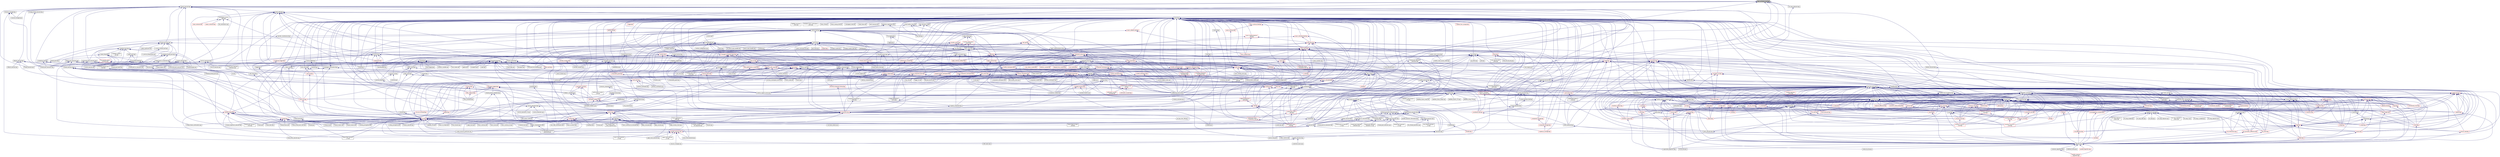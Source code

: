 digraph "get_os_thread_count.hpp"
{
  edge [fontname="Helvetica",fontsize="10",labelfontname="Helvetica",labelfontsize="10"];
  node [fontname="Helvetica",fontsize="10",shape=record];
  Node69 [label="get_os_thread_count.hpp",height=0.2,width=0.4,color="black", fillcolor="grey75", style="filled", fontcolor="black"];
  Node69 -> Node70 [dir="back",color="midnightblue",fontsize="10",style="solid",fontname="Helvetica"];
  Node70 [label="hpx_fwd.hpp",height=0.2,width=0.4,color="black", fillcolor="white", style="filled",URL="$d5/d46/hpx__fwd_8hpp.html"];
  Node69 -> Node71 [dir="back",color="midnightblue",fontsize="10",style="solid",fontname="Helvetica"];
  Node71 [label="for_loop_reduction.hpp",height=0.2,width=0.4,color="black", fillcolor="white", style="filled",URL="$db/d0b/for__loop__reduction_8hpp.html"];
  Node71 -> Node72 [dir="back",color="midnightblue",fontsize="10",style="solid",fontname="Helvetica"];
  Node72 [label="for_loop.hpp",height=0.2,width=0.4,color="black", fillcolor="white", style="filled",URL="$de/dee/for__loop_8hpp.html"];
  Node72 -> Node73 [dir="back",color="midnightblue",fontsize="10",style="solid",fontname="Helvetica"];
  Node73 [label="oversubscribing_resource\l_partitioner.cpp",height=0.2,width=0.4,color="black", fillcolor="white", style="filled",URL="$dd/dee/oversubscribing__resource__partitioner_8cpp.html"];
  Node72 -> Node74 [dir="back",color="midnightblue",fontsize="10",style="solid",fontname="Helvetica"];
  Node74 [label="simple_resource_partitioner.cpp",height=0.2,width=0.4,color="black", fillcolor="white", style="filled",URL="$d5/df9/simple__resource__partitioner_8cpp.html"];
  Node72 -> Node75 [dir="back",color="midnightblue",fontsize="10",style="solid",fontname="Helvetica"];
  Node75 [label="parallel_for_loop.hpp",height=0.2,width=0.4,color="black", fillcolor="white", style="filled",URL="$d4/d71/parallel__for__loop_8hpp.html"];
  Node75 -> Node76 [dir="back",color="midnightblue",fontsize="10",style="solid",fontname="Helvetica"];
  Node76 [label="cublas_matmul.cpp",height=0.2,width=0.4,color="black", fillcolor="white", style="filled",URL="$dd/d84/cublas__matmul_8cpp.html"];
  Node75 -> Node77 [dir="back",color="midnightblue",fontsize="10",style="solid",fontname="Helvetica"];
  Node77 [label="for_loop_2281.cpp",height=0.2,width=0.4,color="black", fillcolor="white", style="filled",URL="$de/d36/for__loop__2281_8cpp.html"];
  Node75 -> Node78 [dir="back",color="midnightblue",fontsize="10",style="solid",fontname="Helvetica"];
  Node78 [label="for_loop.cpp",height=0.2,width=0.4,color="black", fillcolor="white", style="filled",URL="$de/d62/for__loop_8cpp.html"];
  Node75 -> Node79 [dir="back",color="midnightblue",fontsize="10",style="solid",fontname="Helvetica"];
  Node79 [label="for_loop_induction.cpp",height=0.2,width=0.4,color="black", fillcolor="white", style="filled",URL="$dc/d69/for__loop__induction_8cpp.html"];
  Node75 -> Node80 [dir="back",color="midnightblue",fontsize="10",style="solid",fontname="Helvetica"];
  Node80 [label="for_loop_induction\l_async.cpp",height=0.2,width=0.4,color="black", fillcolor="white", style="filled",URL="$d6/dc7/for__loop__induction__async_8cpp.html"];
  Node75 -> Node81 [dir="back",color="midnightblue",fontsize="10",style="solid",fontname="Helvetica"];
  Node81 [label="for_loop_n.cpp",height=0.2,width=0.4,color="black", fillcolor="white", style="filled",URL="$de/da4/for__loop__n_8cpp.html"];
  Node75 -> Node82 [dir="back",color="midnightblue",fontsize="10",style="solid",fontname="Helvetica"];
  Node82 [label="for_loop_n_strided.cpp",height=0.2,width=0.4,color="black", fillcolor="white", style="filled",URL="$d8/d8f/for__loop__n__strided_8cpp.html"];
  Node75 -> Node83 [dir="back",color="midnightblue",fontsize="10",style="solid",fontname="Helvetica"];
  Node83 [label="for_loop_reduction.cpp",height=0.2,width=0.4,color="black", fillcolor="white", style="filled",URL="$d9/dcb/for__loop__reduction_8cpp.html"];
  Node75 -> Node84 [dir="back",color="midnightblue",fontsize="10",style="solid",fontname="Helvetica"];
  Node84 [label="for_loop_reduction\l_async.cpp",height=0.2,width=0.4,color="black", fillcolor="white", style="filled",URL="$d8/dfb/for__loop__reduction__async_8cpp.html"];
  Node75 -> Node85 [dir="back",color="midnightblue",fontsize="10",style="solid",fontname="Helvetica"];
  Node85 [label="for_loop_strided.cpp",height=0.2,width=0.4,color="black", fillcolor="white", style="filled",URL="$d1/d10/for__loop__strided_8cpp.html"];
  Node72 -> Node86 [dir="back",color="midnightblue",fontsize="10",style="solid",fontname="Helvetica"];
  Node86 [label="algorithm.hpp",height=0.2,width=0.4,color="black", fillcolor="white", style="filled",URL="$de/d55/algorithm_8hpp.html"];
  Node86 -> Node87 [dir="back",color="midnightblue",fontsize="10",style="solid",fontname="Helvetica"];
  Node87 [label="parallel_algorithm.hpp",height=0.2,width=0.4,color="red", fillcolor="white", style="filled",URL="$d9/db1/parallel__algorithm_8hpp.html"];
  Node86 -> Node107 [dir="back",color="midnightblue",fontsize="10",style="solid",fontname="Helvetica"];
  Node107 [label="parallel_container\l_algorithm.hpp",height=0.2,width=0.4,color="red", fillcolor="white", style="filled",URL="$d4/d28/parallel__container__algorithm_8hpp.html"];
  Node86 -> Node114 [dir="back",color="midnightblue",fontsize="10",style="solid",fontname="Helvetica"];
  Node114 [label="container_algorithms.hpp",height=0.2,width=0.4,color="black", fillcolor="white", style="filled",URL="$de/da1/container__algorithms_8hpp.html"];
  Node114 -> Node107 [dir="back",color="midnightblue",fontsize="10",style="solid",fontname="Helvetica"];
  Node86 -> Node115 [dir="back",color="midnightblue",fontsize="10",style="solid",fontname="Helvetica"];
  Node115 [label="segmented_algorithm.hpp",height=0.2,width=0.4,color="black", fillcolor="white", style="filled",URL="$d2/d57/segmented__algorithm_8hpp.html"];
  Node86 -> Node116 [dir="back",color="midnightblue",fontsize="10",style="solid",fontname="Helvetica"];
  Node116 [label="findfirstof_binary.cpp",height=0.2,width=0.4,color="black", fillcolor="white", style="filled",URL="$db/da2/findfirstof__binary_8cpp.html"];
  Node86 -> Node117 [dir="back",color="midnightblue",fontsize="10",style="solid",fontname="Helvetica"];
  Node117 [label="reduce_by_key.cpp",height=0.2,width=0.4,color="black", fillcolor="white", style="filled",URL="$dd/dde/reduce__by__key_8cpp.html"];
  Node86 -> Node118 [dir="back",color="midnightblue",fontsize="10",style="solid",fontname="Helvetica"];
  Node118 [label="sort_by_key.cpp",height=0.2,width=0.4,color="black", fillcolor="white", style="filled",URL="$df/daa/sort__by__key_8cpp.html"];
  Node69 -> Node119 [dir="back",color="midnightblue",fontsize="10",style="solid",fontname="Helvetica"];
  Node119 [label="thread_execution_information.hpp",height=0.2,width=0.4,color="black", fillcolor="white", style="filled",URL="$de/d24/thread__execution__information_8hpp.html"];
  Node119 -> Node120 [dir="back",color="midnightblue",fontsize="10",style="solid",fontname="Helvetica"];
  Node120 [label="parallel_executor_information.hpp",height=0.2,width=0.4,color="black", fillcolor="white", style="filled",URL="$dc/d06/parallel__executor__information_8hpp.html"];
  Node119 -> Node121 [dir="back",color="midnightblue",fontsize="10",style="solid",fontname="Helvetica"];
  Node121 [label="execution.hpp",height=0.2,width=0.4,color="black", fillcolor="white", style="filled",URL="$d7/d7f/execution_8hpp.html"];
  Node121 -> Node122 [dir="back",color="midnightblue",fontsize="10",style="solid",fontname="Helvetica"];
  Node122 [label="parallel_execution.hpp",height=0.2,width=0.4,color="black", fillcolor="white", style="filled",URL="$dd/d31/parallel__execution_8hpp.html"];
  Node122 -> Node123 [dir="back",color="midnightblue",fontsize="10",style="solid",fontname="Helvetica"];
  Node123 [label="customize_async.cpp",height=0.2,width=0.4,color="black", fillcolor="white", style="filled",URL="$d0/d82/customize__async_8cpp.html"];
  Node122 -> Node124 [dir="back",color="midnightblue",fontsize="10",style="solid",fontname="Helvetica"];
  Node124 [label="bulk_async.cpp",height=0.2,width=0.4,color="black", fillcolor="white", style="filled",URL="$d2/d56/bulk__async_8cpp.html"];
  Node122 -> Node125 [dir="back",color="midnightblue",fontsize="10",style="solid",fontname="Helvetica"];
  Node125 [label="resource_manager.cpp",height=0.2,width=0.4,color="black", fillcolor="white", style="filled",URL="$d8/d2f/tests_2unit_2threads_2resource__manager_8cpp.html"];
  Node121 -> Node126 [dir="back",color="midnightblue",fontsize="10",style="solid",fontname="Helvetica"];
  Node126 [label="barrier_hang.cpp",height=0.2,width=0.4,color="black", fillcolor="white", style="filled",URL="$dd/d8b/barrier__hang_8cpp.html"];
  Node119 -> Node127 [dir="back",color="midnightblue",fontsize="10",style="solid",fontname="Helvetica"];
  Node127 [label="default_executor.hpp",height=0.2,width=0.4,color="black", fillcolor="white", style="filled",URL="$dc/df1/parallel_2executors_2default__executor_8hpp.html"];
  Node127 -> Node128 [dir="back",color="midnightblue",fontsize="10",style="solid",fontname="Helvetica"];
  Node128 [label="executors.hpp",height=0.2,width=0.4,color="black", fillcolor="white", style="filled",URL="$d6/d4e/parallel_2executors_8hpp.html"];
  Node128 -> Node73 [dir="back",color="midnightblue",fontsize="10",style="solid",fontname="Helvetica"];
  Node128 -> Node74 [dir="back",color="midnightblue",fontsize="10",style="solid",fontname="Helvetica"];
  Node128 -> Node129 [dir="back",color="midnightblue",fontsize="10",style="solid",fontname="Helvetica"];
  Node129 [label="parallel_executors.hpp",height=0.2,width=0.4,color="red", fillcolor="white", style="filled",URL="$d5/d19/parallel__executors_8hpp.html"];
  Node129 -> Node76 [dir="back",color="midnightblue",fontsize="10",style="solid",fontname="Helvetica"];
  Node129 -> Node134 [dir="back",color="midnightblue",fontsize="10",style="solid",fontname="Helvetica"];
  Node134 [label="apply_local_executor.cpp",height=0.2,width=0.4,color="black", fillcolor="white", style="filled",URL="$db/d84/apply__local__executor_8cpp.html"];
  Node129 -> Node135 [dir="back",color="midnightblue",fontsize="10",style="solid",fontname="Helvetica"];
  Node135 [label="apply_local_executor\l_v1.cpp",height=0.2,width=0.4,color="black", fillcolor="white", style="filled",URL="$dd/d53/apply__local__executor__v1_8cpp.html"];
  Node129 -> Node136 [dir="back",color="midnightblue",fontsize="10",style="solid",fontname="Helvetica"];
  Node136 [label="async_local_executor.cpp",height=0.2,width=0.4,color="black", fillcolor="white", style="filled",URL="$d4/dce/async__local__executor_8cpp.html"];
  Node129 -> Node137 [dir="back",color="midnightblue",fontsize="10",style="solid",fontname="Helvetica"];
  Node137 [label="async_local_executor\l_v1.cpp",height=0.2,width=0.4,color="black", fillcolor="white", style="filled",URL="$da/d4a/async__local__executor__v1_8cpp.html"];
  Node129 -> Node138 [dir="back",color="midnightblue",fontsize="10",style="solid",fontname="Helvetica"];
  Node138 [label="future_then_executor.cpp",height=0.2,width=0.4,color="black", fillcolor="white", style="filled",URL="$df/dbe/future__then__executor_8cpp.html"];
  Node129 -> Node139 [dir="back",color="midnightblue",fontsize="10",style="solid",fontname="Helvetica"];
  Node139 [label="future_then_executor\l_v1.cpp",height=0.2,width=0.4,color="black", fillcolor="white", style="filled",URL="$de/dc5/future__then__executor__v1_8cpp.html"];
  Node129 -> Node124 [dir="back",color="midnightblue",fontsize="10",style="solid",fontname="Helvetica"];
  Node129 -> Node125 [dir="back",color="midnightblue",fontsize="10",style="solid",fontname="Helvetica"];
  Node128 -> Node121 [dir="back",color="midnightblue",fontsize="10",style="solid",fontname="Helvetica"];
  Node119 -> Node196 [dir="back",color="midnightblue",fontsize="10",style="solid",fontname="Helvetica"];
  Node196 [label="this_thread_executors.hpp",height=0.2,width=0.4,color="black", fillcolor="white", style="filled",URL="$da/d68/parallel_2executors_2this__thread__executors_8hpp.html"];
  Node196 -> Node128 [dir="back",color="midnightblue",fontsize="10",style="solid",fontname="Helvetica"];
  Node196 -> Node197 [dir="back",color="midnightblue",fontsize="10",style="solid",fontname="Helvetica"];
  Node197 [label="this_thread_executors.cpp",height=0.2,width=0.4,color="black", fillcolor="white", style="filled",URL="$d5/da8/tests_2unit_2parallel_2executors_2this__thread__executors_8cpp.html"];
  Node196 -> Node198 [dir="back",color="midnightblue",fontsize="10",style="solid",fontname="Helvetica"];
  Node198 [label="this_thread_executors\l_v1.cpp",height=0.2,width=0.4,color="black", fillcolor="white", style="filled",URL="$d1/d20/this__thread__executors__v1_8cpp.html"];
  Node119 -> Node199 [dir="back",color="midnightblue",fontsize="10",style="solid",fontname="Helvetica"];
  Node199 [label="thread_pool_attached\l_executors.hpp",height=0.2,width=0.4,color="black", fillcolor="white", style="filled",URL="$d8/d41/parallel_2executors_2thread__pool__attached__executors_8hpp.html"];
  Node199 -> Node200 [dir="back",color="midnightblue",fontsize="10",style="solid",fontname="Helvetica"];
  Node200 [label="block_executor.hpp",height=0.2,width=0.4,color="black", fillcolor="white", style="filled",URL="$dc/d6f/block__executor_8hpp.html"];
  Node200 -> Node201 [dir="back",color="midnightblue",fontsize="10",style="solid",fontname="Helvetica"];
  Node201 [label="block_allocator.hpp",height=0.2,width=0.4,color="black", fillcolor="white", style="filled",URL="$d9/d7a/block__allocator_8hpp.html"];
  Node201 -> Node202 [dir="back",color="midnightblue",fontsize="10",style="solid",fontname="Helvetica"];
  Node202 [label="host.hpp",height=0.2,width=0.4,color="red", fillcolor="white", style="filled",URL="$dd/d78/host_8hpp.html"];
  Node200 -> Node202 [dir="back",color="midnightblue",fontsize="10",style="solid",fontname="Helvetica"];
  Node199 -> Node128 [dir="back",color="midnightblue",fontsize="10",style="solid",fontname="Helvetica"];
  Node199 -> Node208 [dir="back",color="midnightblue",fontsize="10",style="solid",fontname="Helvetica"];
  Node208 [label="thread_pool_attached\l_executors.cpp",height=0.2,width=0.4,color="black", fillcolor="white", style="filled",URL="$d9/dfb/tests_2unit_2parallel_2executors_2thread__pool__attached__executors_8cpp.html"];
  Node199 -> Node209 [dir="back",color="midnightblue",fontsize="10",style="solid",fontname="Helvetica"];
  Node209 [label="thread_pool_attached\l_executors_v1.cpp",height=0.2,width=0.4,color="black", fillcolor="white", style="filled",URL="$d2/d5d/thread__pool__attached__executors__v1_8cpp.html"];
  Node119 -> Node210 [dir="back",color="midnightblue",fontsize="10",style="solid",fontname="Helvetica"];
  Node210 [label="thread_pool_executors.hpp",height=0.2,width=0.4,color="black", fillcolor="white", style="filled",URL="$d7/dc4/parallel_2executors_2thread__pool__executors_8hpp.html"];
  Node210 -> Node128 [dir="back",color="midnightblue",fontsize="10",style="solid",fontname="Helvetica"];
  Node210 -> Node211 [dir="back",color="midnightblue",fontsize="10",style="solid",fontname="Helvetica"];
  Node211 [label="thread_pool_executors.cpp",height=0.2,width=0.4,color="black", fillcolor="white", style="filled",URL="$d4/d70/tests_2unit_2parallel_2executors_2thread__pool__executors_8cpp.html"];
  Node210 -> Node212 [dir="back",color="midnightblue",fontsize="10",style="solid",fontname="Helvetica"];
  Node212 [label="thread_pool_executors\l_v1.cpp",height=0.2,width=0.4,color="black", fillcolor="white", style="filled",URL="$d6/d67/thread__pool__executors__v1_8cpp.html"];
  Node119 -> Node213 [dir="back",color="midnightblue",fontsize="10",style="solid",fontname="Helvetica"];
  Node213 [label="thread_pool_os_executors.hpp",height=0.2,width=0.4,color="black", fillcolor="white", style="filled",URL="$d7/dab/parallel_2executors_2thread__pool__os__executors_8hpp.html"];
  Node213 -> Node128 [dir="back",color="midnightblue",fontsize="10",style="solid",fontname="Helvetica"];
  Node213 -> Node214 [dir="back",color="midnightblue",fontsize="10",style="solid",fontname="Helvetica"];
  Node214 [label="thread_pool_os_executors.cpp",height=0.2,width=0.4,color="black", fillcolor="white", style="filled",URL="$da/d9a/tests_2unit_2parallel_2executors_2thread__pool__os__executors_8cpp.html"];
  Node213 -> Node215 [dir="back",color="midnightblue",fontsize="10",style="solid",fontname="Helvetica"];
  Node215 [label="thread_pool_os_executors\l_v1.cpp",height=0.2,width=0.4,color="black", fillcolor="white", style="filled",URL="$d7/d15/thread__pool__os__executors__v1_8cpp.html"];
  Node69 -> Node216 [dir="back",color="midnightblue",fontsize="10",style="solid",fontname="Helvetica"];
  Node216 [label="thread_executor.hpp",height=0.2,width=0.4,color="black", fillcolor="white", style="filled",URL="$d3/d45/thread__executor_8hpp.html"];
  Node216 -> Node217 [dir="back",color="midnightblue",fontsize="10",style="solid",fontname="Helvetica"];
  Node217 [label="apply.hpp",height=0.2,width=0.4,color="black", fillcolor="white", style="filled",URL="$d7/d4c/apply_8hpp.html"];
  Node217 -> Node218 [dir="back",color="midnightblue",fontsize="10",style="solid",fontname="Helvetica"];
  Node218 [label="widget.cpp",height=0.2,width=0.4,color="black", fillcolor="white", style="filled",URL="$da/d15/widget_8cpp.html"];
  Node217 -> Node219 [dir="back",color="midnightblue",fontsize="10",style="solid",fontname="Helvetica"];
  Node219 [label="ostream.hpp",height=0.2,width=0.4,color="black", fillcolor="white", style="filled",URL="$d1/d38/ostream_8hpp.html"];
  Node219 -> Node220 [dir="back",color="midnightblue",fontsize="10",style="solid",fontname="Helvetica"];
  Node220 [label="standard_streams.hpp",height=0.2,width=0.4,color="red", fillcolor="white", style="filled",URL="$db/d16/standard__streams_8hpp.html"];
  Node220 -> Node323 [dir="back",color="midnightblue",fontsize="10",style="solid",fontname="Helvetica"];
  Node323 [label="component_module.cpp",height=0.2,width=0.4,color="black", fillcolor="white", style="filled",URL="$da/d41/iostreams_2component__module_8cpp.html"];
  Node220 -> Node324 [dir="back",color="midnightblue",fontsize="10",style="solid",fontname="Helvetica"];
  Node324 [label="standard_streams.cpp",height=0.2,width=0.4,color="black", fillcolor="white", style="filled",URL="$da/d60/standard__streams_8cpp.html"];
  Node219 -> Node323 [dir="back",color="midnightblue",fontsize="10",style="solid",fontname="Helvetica"];
  Node219 -> Node324 [dir="back",color="midnightblue",fontsize="10",style="solid",fontname="Helvetica"];
  Node217 -> Node327 [dir="back",color="midnightblue",fontsize="10",style="solid",fontname="Helvetica"];
  Node327 [label="apply.hpp",height=0.2,width=0.4,color="black", fillcolor="white", style="filled",URL="$d6/d2c/include_2apply_8hpp.html"];
  Node327 -> Node254 [dir="back",color="midnightblue",fontsize="10",style="solid",fontname="Helvetica"];
  Node254 [label="local_channel.cpp",height=0.2,width=0.4,color="black", fillcolor="white", style="filled",URL="$d0/d3e/local__channel_8cpp.html"];
  Node327 -> Node328 [dir="back",color="midnightblue",fontsize="10",style="solid",fontname="Helvetica"];
  Node328 [label="fail_compile_const\l_array_argument.cpp",height=0.2,width=0.4,color="black", fillcolor="white", style="filled",URL="$dc/dba/fail__compile__const__array__argument_8cpp.html"];
  Node327 -> Node329 [dir="back",color="midnightblue",fontsize="10",style="solid",fontname="Helvetica"];
  Node329 [label="succeed_compile_const\l_ref_argument.cpp",height=0.2,width=0.4,color="black", fillcolor="white", style="filled",URL="$d9/dc9/succeed__compile__const__ref__argument_8cpp.html"];
  Node327 -> Node330 [dir="back",color="midnightblue",fontsize="10",style="solid",fontname="Helvetica"];
  Node330 [label="apply_colocated.cpp",height=0.2,width=0.4,color="black", fillcolor="white", style="filled",URL="$d5/dd3/apply__colocated_8cpp.html"];
  Node327 -> Node331 [dir="back",color="midnightblue",fontsize="10",style="solid",fontname="Helvetica"];
  Node331 [label="apply_local.cpp",height=0.2,width=0.4,color="black", fillcolor="white", style="filled",URL="$dd/db5/apply__local_8cpp.html"];
  Node327 -> Node134 [dir="back",color="midnightblue",fontsize="10",style="solid",fontname="Helvetica"];
  Node327 -> Node135 [dir="back",color="midnightblue",fontsize="10",style="solid",fontname="Helvetica"];
  Node327 -> Node332 [dir="back",color="midnightblue",fontsize="10",style="solid",fontname="Helvetica"];
  Node332 [label="apply_remote.cpp",height=0.2,width=0.4,color="black", fillcolor="white", style="filled",URL="$d9/d40/apply__remote_8cpp.html"];
  Node327 -> Node333 [dir="back",color="midnightblue",fontsize="10",style="solid",fontname="Helvetica"];
  Node333 [label="apply_remote_client.cpp",height=0.2,width=0.4,color="black", fillcolor="white", style="filled",URL="$d9/def/apply__remote__client_8cpp.html"];
  Node327 -> Node334 [dir="back",color="midnightblue",fontsize="10",style="solid",fontname="Helvetica"];
  Node334 [label="async_continue.cpp",height=0.2,width=0.4,color="black", fillcolor="white", style="filled",URL="$d4/d19/async__continue_8cpp.html"];
  Node327 -> Node335 [dir="back",color="midnightblue",fontsize="10",style="solid",fontname="Helvetica"];
  Node335 [label="async_continue_cb.cpp",height=0.2,width=0.4,color="black", fillcolor="white", style="filled",URL="$df/d37/async__continue__cb_8cpp.html"];
  Node327 -> Node336 [dir="back",color="midnightblue",fontsize="10",style="solid",fontname="Helvetica"];
  Node336 [label="async_continue_cb_colocated.cpp",height=0.2,width=0.4,color="black", fillcolor="white", style="filled",URL="$dd/dce/async__continue__cb__colocated_8cpp.html"];
  Node327 -> Node337 [dir="back",color="midnightblue",fontsize="10",style="solid",fontname="Helvetica"];
  Node337 [label="async_local.cpp",height=0.2,width=0.4,color="black", fillcolor="white", style="filled",URL="$d3/d4c/async__local_8cpp.html"];
  Node327 -> Node136 [dir="back",color="midnightblue",fontsize="10",style="solid",fontname="Helvetica"];
  Node327 -> Node137 [dir="back",color="midnightblue",fontsize="10",style="solid",fontname="Helvetica"];
  Node327 -> Node338 [dir="back",color="midnightblue",fontsize="10",style="solid",fontname="Helvetica"];
  Node338 [label="channel.cpp",height=0.2,width=0.4,color="black", fillcolor="white", style="filled",URL="$dd/d5f/channel_8cpp.html"];
  Node327 -> Node339 [dir="back",color="midnightblue",fontsize="10",style="solid",fontname="Helvetica"];
  Node339 [label="channel_local.cpp",height=0.2,width=0.4,color="black", fillcolor="white", style="filled",URL="$d6/d3e/channel__local_8cpp.html"];
  Node327 -> Node340 [dir="back",color="midnightblue",fontsize="10",style="solid",fontname="Helvetica"];
  Node340 [label="zero_copy_serialization.cpp",height=0.2,width=0.4,color="black", fillcolor="white", style="filled",URL="$d4/dea/zero__copy__serialization_8cpp.html"];
  Node217 -> Node341 [dir="back",color="midnightblue",fontsize="10",style="solid",fontname="Helvetica"];
  Node341 [label="dataflow.hpp",height=0.2,width=0.4,color="black", fillcolor="white", style="filled",URL="$db/d03/lcos_2dataflow_8hpp.html"];
  Node341 -> Node342 [dir="back",color="midnightblue",fontsize="10",style="solid",fontname="Helvetica"];
  Node342 [label="dataflow.hpp",height=0.2,width=0.4,color="black", fillcolor="white", style="filled",URL="$d6/dd8/dataflow_8hpp.html"];
  Node342 -> Node343 [dir="back",color="midnightblue",fontsize="10",style="solid",fontname="Helvetica"];
  Node343 [label="jacobi_hpx.cpp",height=0.2,width=0.4,color="black", fillcolor="white", style="filled",URL="$d8/d72/jacobi__hpx_8cpp.html"];
  Node342 -> Node344 [dir="back",color="midnightblue",fontsize="10",style="solid",fontname="Helvetica"];
  Node344 [label="interest_calculator.cpp",height=0.2,width=0.4,color="black", fillcolor="white", style="filled",URL="$d2/d86/interest__calculator_8cpp.html"];
  Node342 -> Node345 [dir="back",color="midnightblue",fontsize="10",style="solid",fontname="Helvetica"];
  Node345 [label="target_distribution\l_policy.hpp",height=0.2,width=0.4,color="black", fillcolor="white", style="filled",URL="$d4/d4a/compute_2host_2target__distribution__policy_8hpp.html"];
  Node345 -> Node202 [dir="back",color="midnightblue",fontsize="10",style="solid",fontname="Helvetica"];
  Node342 -> Node346 [dir="back",color="midnightblue",fontsize="10",style="solid",fontname="Helvetica"];
  Node346 [label="dataflow.hpp",height=0.2,width=0.4,color="black", fillcolor="white", style="filled",URL="$db/db6/include_2dataflow_8hpp.html"];
  Node346 -> Node347 [dir="back",color="midnightblue",fontsize="10",style="solid",fontname="Helvetica"];
  Node347 [label="lcos.hpp",height=0.2,width=0.4,color="red", fillcolor="white", style="filled",URL="$d5/deb/lcos_8hpp.html"];
  Node347 -> Node352 [dir="back",color="midnightblue",fontsize="10",style="solid",fontname="Helvetica"];
  Node352 [label="heartbeat.cpp",height=0.2,width=0.4,color="black", fillcolor="white", style="filled",URL="$d8/d98/heartbeat_8cpp.html"];
  Node347 -> Node343 [dir="back",color="midnightblue",fontsize="10",style="solid",fontname="Helvetica"];
  Node347 -> Node251 [dir="back",color="midnightblue",fontsize="10",style="solid",fontname="Helvetica"];
  Node251 [label="fractals_executor.cpp",height=0.2,width=0.4,color="black", fillcolor="white", style="filled",URL="$d9/da9/fractals__executor_8cpp.html"];
  Node347 -> Node254 [dir="back",color="midnightblue",fontsize="10",style="solid",fontname="Helvetica"];
  Node347 -> Node727 [dir="back",color="midnightblue",fontsize="10",style="solid",fontname="Helvetica"];
  Node727 [label="dataflow_791.cpp",height=0.2,width=0.4,color="black", fillcolor="white", style="filled",URL="$d6/da1/dataflow__791_8cpp.html"];
  Node347 -> Node729 [dir="back",color="midnightblue",fontsize="10",style="solid",fontname="Helvetica"];
  Node729 [label="future_timed_wait_1025.cpp",height=0.2,width=0.4,color="black", fillcolor="white", style="filled",URL="$de/d7d/future__timed__wait__1025_8cpp.html"];
  Node347 -> Node543 [dir="back",color="midnightblue",fontsize="10",style="solid",fontname="Helvetica"];
  Node543 [label="thread_pool_executor\l_1114.cpp",height=0.2,width=0.4,color="black", fillcolor="white", style="filled",URL="$d8/d63/thread__pool__executor__1114_8cpp.html"];
  Node347 -> Node330 [dir="back",color="midnightblue",fontsize="10",style="solid",fontname="Helvetica"];
  Node347 -> Node331 [dir="back",color="midnightblue",fontsize="10",style="solid",fontname="Helvetica"];
  Node347 -> Node134 [dir="back",color="midnightblue",fontsize="10",style="solid",fontname="Helvetica"];
  Node347 -> Node135 [dir="back",color="midnightblue",fontsize="10",style="solid",fontname="Helvetica"];
  Node347 -> Node332 [dir="back",color="midnightblue",fontsize="10",style="solid",fontname="Helvetica"];
  Node347 -> Node333 [dir="back",color="midnightblue",fontsize="10",style="solid",fontname="Helvetica"];
  Node347 -> Node334 [dir="back",color="midnightblue",fontsize="10",style="solid",fontname="Helvetica"];
  Node347 -> Node335 [dir="back",color="midnightblue",fontsize="10",style="solid",fontname="Helvetica"];
  Node347 -> Node336 [dir="back",color="midnightblue",fontsize="10",style="solid",fontname="Helvetica"];
  Node347 -> Node337 [dir="back",color="midnightblue",fontsize="10",style="solid",fontname="Helvetica"];
  Node347 -> Node136 [dir="back",color="midnightblue",fontsize="10",style="solid",fontname="Helvetica"];
  Node347 -> Node137 [dir="back",color="midnightblue",fontsize="10",style="solid",fontname="Helvetica"];
  Node347 -> Node338 [dir="back",color="midnightblue",fontsize="10",style="solid",fontname="Helvetica"];
  Node347 -> Node339 [dir="back",color="midnightblue",fontsize="10",style="solid",fontname="Helvetica"];
  Node347 -> Node751 [dir="back",color="midnightblue",fontsize="10",style="solid",fontname="Helvetica"];
  Node751 [label="counting_semaphore.cpp",height=0.2,width=0.4,color="black", fillcolor="white", style="filled",URL="$df/de9/counting__semaphore_8cpp.html"];
  Node347 -> Node753 [dir="back",color="midnightblue",fontsize="10",style="solid",fontname="Helvetica"];
  Node753 [label="future.cpp",height=0.2,width=0.4,color="black", fillcolor="white", style="filled",URL="$d6/d4d/future_8cpp.html"];
  Node347 -> Node754 [dir="back",color="midnightblue",fontsize="10",style="solid",fontname="Helvetica"];
  Node754 [label="future_then.cpp",height=0.2,width=0.4,color="black", fillcolor="white", style="filled",URL="$df/da5/future__then_8cpp.html"];
  Node347 -> Node138 [dir="back",color="midnightblue",fontsize="10",style="solid",fontname="Helvetica"];
  Node347 -> Node139 [dir="back",color="midnightblue",fontsize="10",style="solid",fontname="Helvetica"];
  Node347 -> Node764 [dir="back",color="midnightblue",fontsize="10",style="solid",fontname="Helvetica"];
  Node764 [label="shared_future.cpp",height=0.2,width=0.4,color="black", fillcolor="white", style="filled",URL="$d3/d69/shared__future_8cpp.html"];
  Node347 -> Node765 [dir="back",color="midnightblue",fontsize="10",style="solid",fontname="Helvetica"];
  Node765 [label="shared_mutex1.cpp",height=0.2,width=0.4,color="black", fillcolor="white", style="filled",URL="$d8/d57/shared__mutex1_8cpp.html"];
  Node347 -> Node766 [dir="back",color="midnightblue",fontsize="10",style="solid",fontname="Helvetica"];
  Node766 [label="shared_mutex2.cpp",height=0.2,width=0.4,color="black", fillcolor="white", style="filled",URL="$d1/d40/shared__mutex2_8cpp.html"];
  Node347 -> Node767 [dir="back",color="midnightblue",fontsize="10",style="solid",fontname="Helvetica"];
  Node767 [label="sliding_semaphore.cpp",height=0.2,width=0.4,color="black", fillcolor="white", style="filled",URL="$d2/d38/sliding__semaphore_8cpp.html"];
  Node347 -> Node777 [dir="back",color="midnightblue",fontsize="10",style="solid",fontname="Helvetica"];
  Node777 [label="thread.cpp",height=0.2,width=0.4,color="black", fillcolor="white", style="filled",URL="$d0/d4e/tests_2unit_2threads_2thread_8cpp.html"];
  Node347 -> Node779 [dir="back",color="midnightblue",fontsize="10",style="solid",fontname="Helvetica"];
  Node779 [label="thread_id.cpp",height=0.2,width=0.4,color="black", fillcolor="white", style="filled",URL="$df/d88/thread__id_8cpp.html"];
  Node347 -> Node780 [dir="back",color="midnightblue",fontsize="10",style="solid",fontname="Helvetica"];
  Node780 [label="thread_suspension_executor.cpp",height=0.2,width=0.4,color="black", fillcolor="white", style="filled",URL="$de/d9f/thread__suspension__executor_8cpp.html"];
  Node342 -> Node784 [dir="back",color="midnightblue",fontsize="10",style="solid",fontname="Helvetica"];
  Node784 [label="local_lcos.hpp",height=0.2,width=0.4,color="red", fillcolor="white", style="filled",URL="$db/d67/local__lcos_8hpp.html"];
  Node784 -> Node347 [dir="back",color="midnightblue",fontsize="10",style="solid",fontname="Helvetica"];
  Node342 -> Node786 [dir="back",color="midnightblue",fontsize="10",style="solid",fontname="Helvetica"];
  Node786 [label="gather.hpp",height=0.2,width=0.4,color="red", fillcolor="white", style="filled",URL="$d8/d2b/gather_8hpp.html"];
  Node786 -> Node347 [dir="back",color="midnightblue",fontsize="10",style="solid",fontname="Helvetica"];
  Node342 -> Node787 [dir="back",color="midnightblue",fontsize="10",style="solid",fontname="Helvetica"];
  Node787 [label="rotate.hpp",height=0.2,width=0.4,color="red", fillcolor="white", style="filled",URL="$da/df0/algorithms_2rotate_8hpp.html"];
  Node787 -> Node86 [dir="back",color="midnightblue",fontsize="10",style="solid",fontname="Helvetica"];
  Node342 -> Node790 [dir="back",color="midnightblue",fontsize="10",style="solid",fontname="Helvetica"];
  Node790 [label="sort.hpp",height=0.2,width=0.4,color="red", fillcolor="white", style="filled",URL="$d3/d10/algorithms_2sort_8hpp.html"];
  Node790 -> Node86 [dir="back",color="midnightblue",fontsize="10",style="solid",fontname="Helvetica"];
  Node342 -> Node797 [dir="back",color="midnightblue",fontsize="10",style="solid",fontname="Helvetica"];
  Node797 [label="task_block.hpp",height=0.2,width=0.4,color="red", fillcolor="white", style="filled",URL="$de/db7/task__block_8hpp.html"];
  Node342 -> Node799 [dir="back",color="midnightblue",fontsize="10",style="solid",fontname="Helvetica"];
  Node799 [label="foreach_partitioner.hpp",height=0.2,width=0.4,color="black", fillcolor="white", style="filled",URL="$de/deb/foreach__partitioner_8hpp.html"];
  Node799 -> Node800 [dir="back",color="midnightblue",fontsize="10",style="solid",fontname="Helvetica"];
  Node800 [label="copy.hpp",height=0.2,width=0.4,color="red", fillcolor="white", style="filled",URL="$d3/d90/algorithms_2copy_8hpp.html"];
  Node800 -> Node86 [dir="back",color="midnightblue",fontsize="10",style="solid",fontname="Helvetica"];
  Node800 -> Node803 [dir="back",color="midnightblue",fontsize="10",style="solid",fontname="Helvetica"];
  Node803 [label="remove_copy.hpp",height=0.2,width=0.4,color="red", fillcolor="white", style="filled",URL="$d6/db8/algorithms_2remove__copy_8hpp.html"];
  Node803 -> Node86 [dir="back",color="midnightblue",fontsize="10",style="solid",fontname="Helvetica"];
  Node800 -> Node806 [dir="back",color="midnightblue",fontsize="10",style="solid",fontname="Helvetica"];
  Node806 [label="reverse.hpp",height=0.2,width=0.4,color="red", fillcolor="white", style="filled",URL="$d2/df8/algorithms_2reverse_8hpp.html"];
  Node806 -> Node86 [dir="back",color="midnightblue",fontsize="10",style="solid",fontname="Helvetica"];
  Node806 -> Node787 [dir="back",color="midnightblue",fontsize="10",style="solid",fontname="Helvetica"];
  Node800 -> Node787 [dir="back",color="midnightblue",fontsize="10",style="solid",fontname="Helvetica"];
  Node800 -> Node809 [dir="back",color="midnightblue",fontsize="10",style="solid",fontname="Helvetica"];
  Node809 [label="set_difference.hpp",height=0.2,width=0.4,color="red", fillcolor="white", style="filled",URL="$d9/d20/set__difference_8hpp.html"];
  Node809 -> Node86 [dir="back",color="midnightblue",fontsize="10",style="solid",fontname="Helvetica"];
  Node800 -> Node811 [dir="back",color="midnightblue",fontsize="10",style="solid",fontname="Helvetica"];
  Node811 [label="set_intersection.hpp",height=0.2,width=0.4,color="red", fillcolor="white", style="filled",URL="$d1/dd5/set__intersection_8hpp.html"];
  Node811 -> Node86 [dir="back",color="midnightblue",fontsize="10",style="solid",fontname="Helvetica"];
  Node800 -> Node812 [dir="back",color="midnightblue",fontsize="10",style="solid",fontname="Helvetica"];
  Node812 [label="set_symmetric_difference.hpp",height=0.2,width=0.4,color="red", fillcolor="white", style="filled",URL="$de/da4/set__symmetric__difference_8hpp.html"];
  Node812 -> Node86 [dir="back",color="midnightblue",fontsize="10",style="solid",fontname="Helvetica"];
  Node800 -> Node813 [dir="back",color="midnightblue",fontsize="10",style="solid",fontname="Helvetica"];
  Node813 [label="set_union.hpp",height=0.2,width=0.4,color="red", fillcolor="white", style="filled",URL="$d9/d1a/set__union_8hpp.html"];
  Node813 -> Node86 [dir="back",color="midnightblue",fontsize="10",style="solid",fontname="Helvetica"];
  Node799 -> Node815 [dir="back",color="midnightblue",fontsize="10",style="solid",fontname="Helvetica"];
  Node815 [label="destroy.hpp",height=0.2,width=0.4,color="red", fillcolor="white", style="filled",URL="$df/dd5/destroy_8hpp.html"];
  Node799 -> Node819 [dir="back",color="midnightblue",fontsize="10",style="solid",fontname="Helvetica"];
  Node819 [label="set_operation.hpp",height=0.2,width=0.4,color="black", fillcolor="white", style="filled",URL="$dc/d52/set__operation_8hpp.html"];
  Node819 -> Node809 [dir="back",color="midnightblue",fontsize="10",style="solid",fontname="Helvetica"];
  Node819 -> Node811 [dir="back",color="midnightblue",fontsize="10",style="solid",fontname="Helvetica"];
  Node819 -> Node812 [dir="back",color="midnightblue",fontsize="10",style="solid",fontname="Helvetica"];
  Node819 -> Node813 [dir="back",color="midnightblue",fontsize="10",style="solid",fontname="Helvetica"];
  Node799 -> Node820 [dir="back",color="midnightblue",fontsize="10",style="solid",fontname="Helvetica"];
  Node820 [label="for_each.hpp",height=0.2,width=0.4,color="red", fillcolor="white", style="filled",URL="$d8/d62/algorithms_2for__each_8hpp.html"];
  Node820 -> Node201 [dir="back",color="midnightblue",fontsize="10",style="solid",fontname="Helvetica"];
  Node820 -> Node86 [dir="back",color="midnightblue",fontsize="10",style="solid",fontname="Helvetica"];
  Node820 -> Node828 [dir="back",color="midnightblue",fontsize="10",style="solid",fontname="Helvetica"];
  Node828 [label="fill.hpp",height=0.2,width=0.4,color="red", fillcolor="white", style="filled",URL="$d2/d63/algorithms_2fill_8hpp.html"];
  Node828 -> Node86 [dir="back",color="midnightblue",fontsize="10",style="solid",fontname="Helvetica"];
  Node820 -> Node832 [dir="back",color="midnightblue",fontsize="10",style="solid",fontname="Helvetica"];
  Node832 [label="generate.hpp",height=0.2,width=0.4,color="red", fillcolor="white", style="filled",URL="$d5/da9/algorithms_2generate_8hpp.html"];
  Node832 -> Node86 [dir="back",color="midnightblue",fontsize="10",style="solid",fontname="Helvetica"];
  Node832 -> Node835 [dir="back",color="midnightblue",fontsize="10",style="solid",fontname="Helvetica"];
  Node835 [label="generate.hpp",height=0.2,width=0.4,color="red", fillcolor="white", style="filled",URL="$d2/d5d/segmented__algorithms_2generate_8hpp.html"];
  Node835 -> Node115 [dir="back",color="midnightblue",fontsize="10",style="solid",fontname="Helvetica"];
  Node832 -> Node117 [dir="back",color="midnightblue",fontsize="10",style="solid",fontname="Helvetica"];
  Node832 -> Node118 [dir="back",color="midnightblue",fontsize="10",style="solid",fontname="Helvetica"];
  Node820 -> Node836 [dir="back",color="midnightblue",fontsize="10",style="solid",fontname="Helvetica"];
  Node836 [label="lexicographical_compare.hpp",height=0.2,width=0.4,color="red", fillcolor="white", style="filled",URL="$d5/ddd/lexicographical__compare_8hpp.html"];
  Node836 -> Node86 [dir="back",color="midnightblue",fontsize="10",style="solid",fontname="Helvetica"];
  Node820 -> Node838 [dir="back",color="midnightblue",fontsize="10",style="solid",fontname="Helvetica"];
  Node838 [label="replace.hpp",height=0.2,width=0.4,color="red", fillcolor="white", style="filled",URL="$d6/db6/algorithms_2replace_8hpp.html"];
  Node838 -> Node86 [dir="back",color="midnightblue",fontsize="10",style="solid",fontname="Helvetica"];
  Node820 -> Node806 [dir="back",color="midnightblue",fontsize="10",style="solid",fontname="Helvetica"];
  Node820 -> Node841 [dir="back",color="midnightblue",fontsize="10",style="solid",fontname="Helvetica"];
  Node841 [label="search.hpp",height=0.2,width=0.4,color="red", fillcolor="white", style="filled",URL="$d7/d6f/search_8hpp.html"];
  Node841 -> Node86 [dir="back",color="midnightblue",fontsize="10",style="solid",fontname="Helvetica"];
  Node820 -> Node843 [dir="back",color="midnightblue",fontsize="10",style="solid",fontname="Helvetica"];
  Node843 [label="swap_ranges.hpp",height=0.2,width=0.4,color="red", fillcolor="white", style="filled",URL="$df/d24/swap__ranges_8hpp.html"];
  Node843 -> Node86 [dir="back",color="midnightblue",fontsize="10",style="solid",fontname="Helvetica"];
  Node820 -> Node846 [dir="back",color="midnightblue",fontsize="10",style="solid",fontname="Helvetica"];
  Node846 [label="for_each.hpp",height=0.2,width=0.4,color="red", fillcolor="white", style="filled",URL="$de/daa/segmented__algorithms_2for__each_8hpp.html"];
  Node846 -> Node115 [dir="back",color="midnightblue",fontsize="10",style="solid",fontname="Helvetica"];
  Node846 -> Node847 [dir="back",color="midnightblue",fontsize="10",style="solid",fontname="Helvetica"];
  Node847 [label="fill.hpp",height=0.2,width=0.4,color="red", fillcolor="white", style="filled",URL="$de/d82/segmented__algorithms_2fill_8hpp.html"];
  Node820 -> Node848 [dir="back",color="midnightblue",fontsize="10",style="solid",fontname="Helvetica"];
  Node848 [label="numa_allocator.hpp",height=0.2,width=0.4,color="red", fillcolor="white", style="filled",URL="$d7/df0/numa__allocator_8hpp.html"];
  Node799 -> Node849 [dir="back",color="midnightblue",fontsize="10",style="solid",fontname="Helvetica"];
  Node849 [label="move.hpp",height=0.2,width=0.4,color="red", fillcolor="white", style="filled",URL="$d4/d71/move_8hpp.html"];
  Node849 -> Node86 [dir="back",color="midnightblue",fontsize="10",style="solid",fontname="Helvetica"];
  Node799 -> Node851 [dir="back",color="midnightblue",fontsize="10",style="solid",fontname="Helvetica"];
  Node851 [label="transform.hpp",height=0.2,width=0.4,color="red", fillcolor="white", style="filled",URL="$d4/d47/algorithms_2transform_8hpp.html"];
  Node851 -> Node859 [dir="back",color="midnightblue",fontsize="10",style="solid",fontname="Helvetica"];
  Node859 [label="transform.hpp",height=0.2,width=0.4,color="red", fillcolor="white", style="filled",URL="$d8/d80/segmented__algorithms_2transform_8hpp.html"];
  Node799 -> Node860 [dir="back",color="midnightblue",fontsize="10",style="solid",fontname="Helvetica"];
  Node860 [label="unique.hpp",height=0.2,width=0.4,color="red", fillcolor="white", style="filled",URL="$d8/d56/algorithms_2unique_8hpp.html"];
  Node342 -> Node864 [dir="back",color="midnightblue",fontsize="10",style="solid",fontname="Helvetica"];
  Node864 [label="partitioner.hpp",height=0.2,width=0.4,color="black", fillcolor="white", style="filled",URL="$d6/d03/parallel_2util_2partitioner_8hpp.html"];
  Node864 -> Node865 [dir="back",color="midnightblue",fontsize="10",style="solid",fontname="Helvetica"];
  Node865 [label="adjacent_difference.hpp",height=0.2,width=0.4,color="red", fillcolor="white", style="filled",URL="$d1/d17/adjacent__difference_8hpp.html"];
  Node864 -> Node869 [dir="back",color="midnightblue",fontsize="10",style="solid",fontname="Helvetica"];
  Node869 [label="adjacent_find.hpp",height=0.2,width=0.4,color="red", fillcolor="white", style="filled",URL="$d6/d68/adjacent__find_8hpp.html"];
  Node869 -> Node86 [dir="back",color="midnightblue",fontsize="10",style="solid",fontname="Helvetica"];
  Node864 -> Node871 [dir="back",color="midnightblue",fontsize="10",style="solid",fontname="Helvetica"];
  Node871 [label="all_any_none.hpp",height=0.2,width=0.4,color="red", fillcolor="white", style="filled",URL="$d8/ddd/all__any__none_8hpp.html"];
  Node871 -> Node86 [dir="back",color="midnightblue",fontsize="10",style="solid",fontname="Helvetica"];
  Node864 -> Node873 [dir="back",color="midnightblue",fontsize="10",style="solid",fontname="Helvetica"];
  Node873 [label="count.hpp",height=0.2,width=0.4,color="red", fillcolor="white", style="filled",URL="$d7/d8f/algorithms_2count_8hpp.html"];
  Node873 -> Node86 [dir="back",color="midnightblue",fontsize="10",style="solid",fontname="Helvetica"];
  Node873 -> Node877 [dir="back",color="midnightblue",fontsize="10",style="solid",fontname="Helvetica"];
  Node877 [label="count.hpp",height=0.2,width=0.4,color="red", fillcolor="white", style="filled",URL="$d9/dd7/segmented__algorithms_2count_8hpp.html"];
  Node877 -> Node115 [dir="back",color="midnightblue",fontsize="10",style="solid",fontname="Helvetica"];
  Node864 -> Node819 [dir="back",color="midnightblue",fontsize="10",style="solid",fontname="Helvetica"];
  Node864 -> Node878 [dir="back",color="midnightblue",fontsize="10",style="solid",fontname="Helvetica"];
  Node878 [label="equal.hpp",height=0.2,width=0.4,color="red", fillcolor="white", style="filled",URL="$dc/d0a/equal_8hpp.html"];
  Node878 -> Node86 [dir="back",color="midnightblue",fontsize="10",style="solid",fontname="Helvetica"];
  Node864 -> Node880 [dir="back",color="midnightblue",fontsize="10",style="solid",fontname="Helvetica"];
  Node880 [label="exclusive_scan.hpp",height=0.2,width=0.4,color="red", fillcolor="white", style="filled",URL="$d8/d31/algorithms_2exclusive__scan_8hpp.html"];
  Node880 -> Node885 [dir="back",color="midnightblue",fontsize="10",style="solid",fontname="Helvetica"];
  Node885 [label="exclusive_scan.hpp",height=0.2,width=0.4,color="red", fillcolor="white", style="filled",URL="$d0/d53/segmented__algorithms_2exclusive__scan_8hpp.html"];
  Node885 -> Node886 [dir="back",color="midnightblue",fontsize="10",style="solid",fontname="Helvetica"];
  Node886 [label="transform_exclusive\l_scan.hpp",height=0.2,width=0.4,color="red", fillcolor="white", style="filled",URL="$d2/dda/segmented__algorithms_2transform__exclusive__scan_8hpp.html"];
  Node864 -> Node889 [dir="back",color="midnightblue",fontsize="10",style="solid",fontname="Helvetica"];
  Node889 [label="find.hpp",height=0.2,width=0.4,color="red", fillcolor="white", style="filled",URL="$d5/dc1/algorithms_2find_8hpp.html"];
  Node889 -> Node86 [dir="back",color="midnightblue",fontsize="10",style="solid",fontname="Helvetica"];
  Node889 -> Node891 [dir="back",color="midnightblue",fontsize="10",style="solid",fontname="Helvetica"];
  Node891 [label="find.hpp",height=0.2,width=0.4,color="red", fillcolor="white", style="filled",URL="$d4/d1f/segmented__algorithms_2find_8hpp.html"];
  Node864 -> Node72 [dir="back",color="midnightblue",fontsize="10",style="solid",fontname="Helvetica"];
  Node864 -> Node892 [dir="back",color="midnightblue",fontsize="10",style="solid",fontname="Helvetica"];
  Node892 [label="includes.hpp",height=0.2,width=0.4,color="red", fillcolor="white", style="filled",URL="$d5/d6e/includes_8hpp.html"];
  Node892 -> Node86 [dir="back",color="midnightblue",fontsize="10",style="solid",fontname="Helvetica"];
  Node864 -> Node893 [dir="back",color="midnightblue",fontsize="10",style="solid",fontname="Helvetica"];
  Node893 [label="inclusive_scan.hpp",height=0.2,width=0.4,color="red", fillcolor="white", style="filled",URL="$da/dbf/algorithms_2inclusive__scan_8hpp.html"];
  Node893 -> Node880 [dir="back",color="midnightblue",fontsize="10",style="solid",fontname="Helvetica"];
  Node893 -> Node894 [dir="back",color="midnightblue",fontsize="10",style="solid",fontname="Helvetica"];
  Node894 [label="transform_inclusive\l_scan.hpp",height=0.2,width=0.4,color="red", fillcolor="white", style="filled",URL="$d2/dc9/algorithms_2transform__inclusive__scan_8hpp.html"];
  Node894 -> Node895 [dir="back",color="midnightblue",fontsize="10",style="solid",fontname="Helvetica"];
  Node895 [label="transform_exclusive\l_scan.hpp",height=0.2,width=0.4,color="red", fillcolor="white", style="filled",URL="$d6/d4e/algorithms_2transform__exclusive__scan_8hpp.html"];
  Node895 -> Node886 [dir="back",color="midnightblue",fontsize="10",style="solid",fontname="Helvetica"];
  Node894 -> Node896 [dir="back",color="midnightblue",fontsize="10",style="solid",fontname="Helvetica"];
  Node896 [label="transform_inclusive\l_scan.hpp",height=0.2,width=0.4,color="red", fillcolor="white", style="filled",URL="$d7/d20/segmented__algorithms_2transform__inclusive__scan_8hpp.html"];
  Node893 -> Node897 [dir="back",color="midnightblue",fontsize="10",style="solid",fontname="Helvetica"];
  Node897 [label="inclusive_scan.hpp",height=0.2,width=0.4,color="red", fillcolor="white", style="filled",URL="$d8/de5/segmented__algorithms_2inclusive__scan_8hpp.html"];
  Node897 -> Node896 [dir="back",color="midnightblue",fontsize="10",style="solid",fontname="Helvetica"];
  Node864 -> Node898 [dir="back",color="midnightblue",fontsize="10",style="solid",fontname="Helvetica"];
  Node898 [label="is_heap.hpp",height=0.2,width=0.4,color="red", fillcolor="white", style="filled",URL="$df/d5d/algorithms_2is__heap_8hpp.html"];
  Node864 -> Node902 [dir="back",color="midnightblue",fontsize="10",style="solid",fontname="Helvetica"];
  Node902 [label="is_partitioned.hpp",height=0.2,width=0.4,color="red", fillcolor="white", style="filled",URL="$d8/dcf/is__partitioned_8hpp.html"];
  Node902 -> Node86 [dir="back",color="midnightblue",fontsize="10",style="solid",fontname="Helvetica"];
  Node864 -> Node904 [dir="back",color="midnightblue",fontsize="10",style="solid",fontname="Helvetica"];
  Node904 [label="is_sorted.hpp",height=0.2,width=0.4,color="red", fillcolor="white", style="filled",URL="$d7/d12/is__sorted_8hpp.html"];
  Node904 -> Node86 [dir="back",color="midnightblue",fontsize="10",style="solid",fontname="Helvetica"];
  Node864 -> Node836 [dir="back",color="midnightblue",fontsize="10",style="solid",fontname="Helvetica"];
  Node864 -> Node906 [dir="back",color="midnightblue",fontsize="10",style="solid",fontname="Helvetica"];
  Node906 [label="minmax.hpp",height=0.2,width=0.4,color="red", fillcolor="white", style="filled",URL="$d0/d81/algorithms_2minmax_8hpp.html"];
  Node906 -> Node86 [dir="back",color="midnightblue",fontsize="10",style="solid",fontname="Helvetica"];
  Node906 -> Node909 [dir="back",color="midnightblue",fontsize="10",style="solid",fontname="Helvetica"];
  Node909 [label="minmax.hpp",height=0.2,width=0.4,color="red", fillcolor="white", style="filled",URL="$db/d7e/segmented__algorithms_2minmax_8hpp.html"];
  Node909 -> Node115 [dir="back",color="midnightblue",fontsize="10",style="solid",fontname="Helvetica"];
  Node864 -> Node910 [dir="back",color="midnightblue",fontsize="10",style="solid",fontname="Helvetica"];
  Node910 [label="mismatch.hpp",height=0.2,width=0.4,color="red", fillcolor="white", style="filled",URL="$d8/d5c/mismatch_8hpp.html"];
  Node910 -> Node86 [dir="back",color="midnightblue",fontsize="10",style="solid",fontname="Helvetica"];
  Node910 -> Node836 [dir="back",color="midnightblue",fontsize="10",style="solid",fontname="Helvetica"];
  Node864 -> Node912 [dir="back",color="midnightblue",fontsize="10",style="solid",fontname="Helvetica"];
  Node912 [label="reduce.hpp",height=0.2,width=0.4,color="red", fillcolor="white", style="filled",URL="$d1/da8/parallel_2algorithms_2reduce_8hpp.html"];
  Node912 -> Node913 [dir="back",color="midnightblue",fontsize="10",style="solid",fontname="Helvetica"];
  Node913 [label="reduce.hpp",height=0.2,width=0.4,color="red", fillcolor="white", style="filled",URL="$d8/d1a/parallel_2segmented__algorithms_2reduce_8hpp.html"];
  Node864 -> Node841 [dir="back",color="midnightblue",fontsize="10",style="solid",fontname="Helvetica"];
  Node864 -> Node895 [dir="back",color="midnightblue",fontsize="10",style="solid",fontname="Helvetica"];
  Node864 -> Node894 [dir="back",color="midnightblue",fontsize="10",style="solid",fontname="Helvetica"];
  Node864 -> Node914 [dir="back",color="midnightblue",fontsize="10",style="solid",fontname="Helvetica"];
  Node914 [label="transform_reduce.hpp",height=0.2,width=0.4,color="red", fillcolor="white", style="filled",URL="$d1/da3/algorithms_2transform__reduce_8hpp.html"];
  Node914 -> Node917 [dir="back",color="midnightblue",fontsize="10",style="solid",fontname="Helvetica"];
  Node917 [label="transform_reduce.hpp",height=0.2,width=0.4,color="red", fillcolor="white", style="filled",URL="$d5/da7/segmented__algorithms_2transform__reduce_8hpp.html"];
  Node917 -> Node115 [dir="back",color="midnightblue",fontsize="10",style="solid",fontname="Helvetica"];
  Node864 -> Node918 [dir="back",color="midnightblue",fontsize="10",style="solid",fontname="Helvetica"];
  Node918 [label="transform_reduce_binary.hpp",height=0.2,width=0.4,color="red", fillcolor="white", style="filled",URL="$d9/d0f/transform__reduce__binary_8hpp.html"];
  Node342 -> Node919 [dir="back",color="midnightblue",fontsize="10",style="solid",fontname="Helvetica"];
  Node919 [label="partitioner_with_cleanup.hpp",height=0.2,width=0.4,color="black", fillcolor="white", style="filled",URL="$d5/ded/partitioner__with__cleanup_8hpp.html"];
  Node919 -> Node201 [dir="back",color="midnightblue",fontsize="10",style="solid",fontname="Helvetica"];
  Node919 -> Node920 [dir="back",color="midnightblue",fontsize="10",style="solid",fontname="Helvetica"];
  Node920 [label="uninitialized_copy.hpp",height=0.2,width=0.4,color="red", fillcolor="white", style="filled",URL="$dd/d85/uninitialized__copy_8hpp.html"];
  Node919 -> Node922 [dir="back",color="midnightblue",fontsize="10",style="solid",fontname="Helvetica"];
  Node922 [label="uninitialized_default\l_construct.hpp",height=0.2,width=0.4,color="red", fillcolor="white", style="filled",URL="$db/d72/uninitialized__default__construct_8hpp.html"];
  Node919 -> Node924 [dir="back",color="midnightblue",fontsize="10",style="solid",fontname="Helvetica"];
  Node924 [label="uninitialized_fill.hpp",height=0.2,width=0.4,color="red", fillcolor="white", style="filled",URL="$dc/d5a/uninitialized__fill_8hpp.html"];
  Node919 -> Node926 [dir="back",color="midnightblue",fontsize="10",style="solid",fontname="Helvetica"];
  Node926 [label="uninitialized_move.hpp",height=0.2,width=0.4,color="red", fillcolor="white", style="filled",URL="$d5/d93/uninitialized__move_8hpp.html"];
  Node919 -> Node928 [dir="back",color="midnightblue",fontsize="10",style="solid",fontname="Helvetica"];
  Node928 [label="uninitialized_value\l_construct.hpp",height=0.2,width=0.4,color="red", fillcolor="white", style="filled",URL="$d5/dcf/uninitialized__value__construct_8hpp.html"];
  Node342 -> Node930 [dir="back",color="midnightblue",fontsize="10",style="solid",fontname="Helvetica"];
  Node930 [label="scan_partitioner.hpp",height=0.2,width=0.4,color="black", fillcolor="white", style="filled",URL="$dd/d59/scan__partitioner_8hpp.html"];
  Node930 -> Node800 [dir="back",color="midnightblue",fontsize="10",style="solid",fontname="Helvetica"];
  Node930 -> Node880 [dir="back",color="midnightblue",fontsize="10",style="solid",fontname="Helvetica"];
  Node930 -> Node893 [dir="back",color="midnightblue",fontsize="10",style="solid",fontname="Helvetica"];
  Node930 -> Node931 [dir="back",color="midnightblue",fontsize="10",style="solid",fontname="Helvetica"];
  Node931 [label="partition.hpp",height=0.2,width=0.4,color="red", fillcolor="white", style="filled",URL="$db/d01/hpx_2parallel_2algorithms_2partition_8hpp.html"];
  Node930 -> Node895 [dir="back",color="midnightblue",fontsize="10",style="solid",fontname="Helvetica"];
  Node930 -> Node894 [dir="back",color="midnightblue",fontsize="10",style="solid",fontname="Helvetica"];
  Node930 -> Node860 [dir="back",color="midnightblue",fontsize="10",style="solid",fontname="Helvetica"];
  Node342 -> Node937 [dir="back",color="midnightblue",fontsize="10",style="solid",fontname="Helvetica"];
  Node937 [label="binpacking_distribution\l_policy.hpp",height=0.2,width=0.4,color="black", fillcolor="white", style="filled",URL="$d8/d02/binpacking__distribution__policy_8hpp.html"];
  Node937 -> Node938 [dir="back",color="midnightblue",fontsize="10",style="solid",fontname="Helvetica"];
  Node938 [label="components.hpp",height=0.2,width=0.4,color="red", fillcolor="white", style="filled",URL="$d2/d8d/components_8hpp.html"];
  Node938 -> Node451 [dir="back",color="midnightblue",fontsize="10",style="solid",fontname="Helvetica"];
  Node451 [label="throttle.hpp",height=0.2,width=0.4,color="black", fillcolor="white", style="filled",URL="$db/dc9/server_2throttle_8hpp.html"];
  Node451 -> Node450 [dir="back",color="midnightblue",fontsize="10",style="solid",fontname="Helvetica"];
  Node450 [label="throttle.cpp",height=0.2,width=0.4,color="black", fillcolor="white", style="filled",URL="$de/d56/server_2throttle_8cpp.html"];
  Node451 -> Node452 [dir="back",color="midnightblue",fontsize="10",style="solid",fontname="Helvetica"];
  Node452 [label="throttle.hpp",height=0.2,width=0.4,color="black", fillcolor="white", style="filled",URL="$d5/dec/stubs_2throttle_8hpp.html"];
  Node452 -> Node453 [dir="back",color="midnightblue",fontsize="10",style="solid",fontname="Helvetica"];
  Node453 [label="throttle.hpp",height=0.2,width=0.4,color="red", fillcolor="white", style="filled",URL="$d2/d2e/throttle_8hpp.html"];
  Node938 -> Node945 [dir="back",color="midnightblue",fontsize="10",style="solid",fontname="Helvetica"];
  Node945 [label="runtime.hpp",height=0.2,width=0.4,color="red", fillcolor="white", style="filled",URL="$d5/d15/include_2runtime_8hpp.html"];
  Node945 -> Node224 [dir="back",color="midnightblue",fontsize="10",style="solid",fontname="Helvetica"];
  Node224 [label="async_io_action.cpp",height=0.2,width=0.4,color="black", fillcolor="white", style="filled",URL="$d3/df5/async__io__action_8cpp.html"];
  Node945 -> Node227 [dir="back",color="midnightblue",fontsize="10",style="solid",fontname="Helvetica"];
  Node227 [label="async_io_simple.cpp",height=0.2,width=0.4,color="black", fillcolor="white", style="filled",URL="$da/db7/async__io__simple_8cpp.html"];
  Node945 -> Node229 [dir="back",color="midnightblue",fontsize="10",style="solid",fontname="Helvetica"];
  Node229 [label="rnd_future_reduce.cpp",height=0.2,width=0.4,color="black", fillcolor="white", style="filled",URL="$d1/db5/rnd__future__reduce_8cpp.html"];
  Node945 -> Node73 [dir="back",color="midnightblue",fontsize="10",style="solid",fontname="Helvetica"];
  Node945 -> Node946 [dir="back",color="midnightblue",fontsize="10",style="solid",fontname="Helvetica"];
  Node946 [label="system_characteristics.hpp",height=0.2,width=0.4,color="black", fillcolor="white", style="filled",URL="$d0/d07/system__characteristics_8hpp.html"];
  Node946 -> Node73 [dir="back",color="midnightblue",fontsize="10",style="solid",fontname="Helvetica"];
  Node946 -> Node74 [dir="back",color="midnightblue",fontsize="10",style="solid",fontname="Helvetica"];
  Node945 -> Node74 [dir="back",color="midnightblue",fontsize="10",style="solid",fontname="Helvetica"];
  Node945 -> Node950 [dir="back",color="midnightblue",fontsize="10",style="solid",fontname="Helvetica"];
  Node950 [label="future_hang_on_then\l_629.cpp",height=0.2,width=0.4,color="black", fillcolor="white", style="filled",URL="$d1/ddc/future__hang__on__then__629_8cpp.html"];
  Node938 -> Node974 [dir="back",color="midnightblue",fontsize="10",style="solid",fontname="Helvetica"];
  Node974 [label="future_serialization\l_1898.cpp",height=0.2,width=0.4,color="black", fillcolor="white", style="filled",URL="$da/dde/future__serialization__1898_8cpp.html"];
  Node938 -> Node330 [dir="back",color="midnightblue",fontsize="10",style="solid",fontname="Helvetica"];
  Node938 -> Node332 [dir="back",color="midnightblue",fontsize="10",style="solid",fontname="Helvetica"];
  Node938 -> Node333 [dir="back",color="midnightblue",fontsize="10",style="solid",fontname="Helvetica"];
  Node938 -> Node336 [dir="back",color="midnightblue",fontsize="10",style="solid",fontname="Helvetica"];
  Node938 -> Node338 [dir="back",color="midnightblue",fontsize="10",style="solid",fontname="Helvetica"];
  Node342 -> Node984 [dir="back",color="midnightblue",fontsize="10",style="solid",fontname="Helvetica"];
  Node984 [label="default_distribution\l_policy.hpp",height=0.2,width=0.4,color="red", fillcolor="white", style="filled",URL="$dd/d99/default__distribution__policy_8hpp.html"];
  Node984 -> Node938 [dir="back",color="midnightblue",fontsize="10",style="solid",fontname="Helvetica"];
  Node984 -> Node1024 [dir="back",color="midnightblue",fontsize="10",style="solid",fontname="Helvetica"];
  Node1024 [label="new.hpp",height=0.2,width=0.4,color="red", fillcolor="white", style="filled",URL="$df/d64/runtime_2components_2new_8hpp.html"];
  Node1024 -> Node986 [dir="back",color="midnightblue",fontsize="10",style="solid",fontname="Helvetica"];
  Node986 [label="partitioned_vector\l_decl.hpp",height=0.2,width=0.4,color="red", fillcolor="white", style="filled",URL="$d2/d77/partitioned__vector__decl_8hpp.html"];
  Node986 -> Node1003 [dir="back",color="midnightblue",fontsize="10",style="solid",fontname="Helvetica"];
  Node1003 [label="partitioned_vector\l_component_impl.hpp",height=0.2,width=0.4,color="red", fillcolor="white", style="filled",URL="$d1/d79/partitioned__vector__component__impl_8hpp.html"];
  Node1003 -> Node1005 [dir="back",color="midnightblue",fontsize="10",style="solid",fontname="Helvetica"];
  Node1005 [label="partitioned_vector\l_impl.hpp",height=0.2,width=0.4,color="red", fillcolor="white", style="filled",URL="$d0/db1/partitioned__vector__impl_8hpp.html"];
  Node986 -> Node1005 [dir="back",color="midnightblue",fontsize="10",style="solid",fontname="Helvetica"];
  Node1024 -> Node1005 [dir="back",color="midnightblue",fontsize="10",style="solid",fontname="Helvetica"];
  Node1024 -> Node1010 [dir="back",color="midnightblue",fontsize="10",style="solid",fontname="Helvetica"];
  Node1010 [label="unordered_map.hpp",height=0.2,width=0.4,color="red", fillcolor="white", style="filled",URL="$d9/ddf/hpx_2components_2containers_2unordered_2unordered__map_8hpp.html"];
  Node1010 -> Node1011 [dir="back",color="midnightblue",fontsize="10",style="solid",fontname="Helvetica"];
  Node1011 [label="component_storage.hpp",height=0.2,width=0.4,color="red", fillcolor="white", style="filled",URL="$d6/d36/components_2component__storage_2server_2component__storage_8hpp.html"];
  Node1011 -> Node1012 [dir="back",color="midnightblue",fontsize="10",style="solid",fontname="Helvetica"];
  Node1012 [label="component_storage.hpp",height=0.2,width=0.4,color="red", fillcolor="white", style="filled",URL="$d0/dd6/components_2component__storage_2component__storage_8hpp.html"];
  Node1012 -> Node1013 [dir="back",color="midnightblue",fontsize="10",style="solid",fontname="Helvetica"];
  Node1013 [label="migrate_to_storage.hpp",height=0.2,width=0.4,color="red", fillcolor="white", style="filled",URL="$da/d18/migrate__to__storage_8hpp.html"];
  Node1024 -> Node938 [dir="back",color="midnightblue",fontsize="10",style="solid",fontname="Helvetica"];
  Node1024 -> Node1028 [dir="back",color="midnightblue",fontsize="10",style="solid",fontname="Helvetica"];
  Node1028 [label="channel.hpp",height=0.2,width=0.4,color="black", fillcolor="white", style="filled",URL="$db/d20/channel_8hpp.html"];
  Node1028 -> Node347 [dir="back",color="midnightblue",fontsize="10",style="solid",fontname="Helvetica"];
  Node1024 -> Node786 [dir="back",color="midnightblue",fontsize="10",style="solid",fontname="Helvetica"];
  Node342 -> Node1034 [dir="back",color="midnightblue",fontsize="10",style="solid",fontname="Helvetica"];
  Node1034 [label="target_distribution\l_policy.hpp",height=0.2,width=0.4,color="black", fillcolor="white", style="filled",URL="$d3/dec/runtime_2components_2target__distribution__policy_8hpp.html"];
  Node1034 -> Node1035 [dir="back",color="midnightblue",fontsize="10",style="solid",fontname="Helvetica"];
  Node1035 [label="migrate_component.hpp",height=0.2,width=0.4,color="black", fillcolor="white", style="filled",URL="$d2/dd9/migrate__component_8hpp.html"];
  Node1035 -> Node938 [dir="back",color="midnightblue",fontsize="10",style="solid",fontname="Helvetica"];
  Node342 -> Node727 [dir="back",color="midnightblue",fontsize="10",style="solid",fontname="Helvetica"];
  Node342 -> Node504 [dir="back",color="midnightblue",fontsize="10",style="solid",fontname="Helvetica"];
  Node504 [label="dataflow_const_functor\l_773.cpp",height=0.2,width=0.4,color="black", fillcolor="white", style="filled",URL="$d3/df2/dataflow__const__functor__773_8cpp.html"];
  Node342 -> Node289 [dir="back",color="midnightblue",fontsize="10",style="solid",fontname="Helvetica"];
  Node289 [label="dataflow_future_swap.cpp",height=0.2,width=0.4,color="black", fillcolor="white", style="filled",URL="$dc/d8c/dataflow__future__swap_8cpp.html"];
  Node342 -> Node290 [dir="back",color="midnightblue",fontsize="10",style="solid",fontname="Helvetica"];
  Node290 [label="dataflow_future_swap2.cpp",height=0.2,width=0.4,color="black", fillcolor="white", style="filled",URL="$d1/db3/dataflow__future__swap2_8cpp.html"];
  Node342 -> Node505 [dir="back",color="midnightblue",fontsize="10",style="solid",fontname="Helvetica"];
  Node505 [label="dataflow_launch_775.cpp",height=0.2,width=0.4,color="black", fillcolor="white", style="filled",URL="$d7/d0d/dataflow__launch__775_8cpp.html"];
  Node342 -> Node507 [dir="back",color="midnightblue",fontsize="10",style="solid",fontname="Helvetica"];
  Node507 [label="dataflow_using_774.cpp",height=0.2,width=0.4,color="black", fillcolor="white", style="filled",URL="$d7/dfa/dataflow__using__774_8cpp.html"];
  Node342 -> Node521 [dir="back",color="midnightblue",fontsize="10",style="solid",fontname="Helvetica"];
  Node521 [label="set_hpx_limit_798.cpp",height=0.2,width=0.4,color="black", fillcolor="white", style="filled",URL="$d2/dfb/set__hpx__limit__798_8cpp.html"];
  Node341 -> Node1036 [dir="back",color="midnightblue",fontsize="10",style="solid",fontname="Helvetica"];
  Node1036 [label="dataflow.hpp",height=0.2,width=0.4,color="black", fillcolor="white", style="filled",URL="$d8/de2/lcos_2local_2dataflow_8hpp.html"];
  Node1036 -> Node342 [dir="back",color="midnightblue",fontsize="10",style="solid",fontname="Helvetica"];
  Node1036 -> Node1037 [dir="back",color="midnightblue",fontsize="10",style="solid",fontname="Helvetica"];
  Node1037 [label="scan.hpp",height=0.2,width=0.4,color="black", fillcolor="white", style="filled",URL="$de/dc0/scan_8hpp.html"];
  Node1037 -> Node885 [dir="back",color="midnightblue",fontsize="10",style="solid",fontname="Helvetica"];
  Node1037 -> Node897 [dir="back",color="midnightblue",fontsize="10",style="solid",fontname="Helvetica"];
  Node1037 -> Node886 [dir="back",color="midnightblue",fontsize="10",style="solid",fontname="Helvetica"];
  Node1037 -> Node896 [dir="back",color="midnightblue",fontsize="10",style="solid",fontname="Helvetica"];
  Node1036 -> Node1038 [dir="back",color="midnightblue",fontsize="10",style="solid",fontname="Helvetica"];
  Node1038 [label="transfer.hpp",height=0.2,width=0.4,color="black", fillcolor="white", style="filled",URL="$da/d37/parallel_2segmented__algorithms_2detail_2transfer_8hpp.html"];
  Node1038 -> Node1039 [dir="back",color="midnightblue",fontsize="10",style="solid",fontname="Helvetica"];
  Node1039 [label="transfer.hpp",height=0.2,width=0.4,color="black", fillcolor="white", style="filled",URL="$d2/d1f/parallel_2algorithms_2detail_2transfer_8hpp.html"];
  Node1039 -> Node800 [dir="back",color="midnightblue",fontsize="10",style="solid",fontname="Helvetica"];
  Node1039 -> Node1040 [dir="back",color="midnightblue",fontsize="10",style="solid",fontname="Helvetica"];
  Node1040 [label="merge.hpp",height=0.2,width=0.4,color="red", fillcolor="white", style="filled",URL="$d6/dc7/algorithms_2merge_8hpp.html"];
  Node1039 -> Node849 [dir="back",color="midnightblue",fontsize="10",style="solid",fontname="Helvetica"];
  Node1039 -> Node860 [dir="back",color="midnightblue",fontsize="10",style="solid",fontname="Helvetica"];
  Node341 -> Node931 [dir="back",color="midnightblue",fontsize="10",style="solid",fontname="Helvetica"];
  Node341 -> Node1044 [dir="back",color="midnightblue",fontsize="10",style="solid",fontname="Helvetica"];
  Node1044 [label="performance_counter\l_set.hpp",height=0.2,width=0.4,color="red", fillcolor="white", style="filled",URL="$db/d5c/performance__counter__set_8hpp.html"];
  Node1044 -> Node1049 [dir="back",color="midnightblue",fontsize="10",style="solid",fontname="Helvetica"];
  Node1049 [label="arithmetics_counter.hpp",height=0.2,width=0.4,color="red", fillcolor="white", style="filled",URL="$d1/d64/arithmetics__counter_8hpp.html"];
  Node1044 -> Node1052 [dir="back",color="midnightblue",fontsize="10",style="solid",fontname="Helvetica"];
  Node1052 [label="arithmetics_counter\l_extended.hpp",height=0.2,width=0.4,color="red", fillcolor="white", style="filled",URL="$d1/d32/arithmetics__counter__extended_8hpp.html"];
  Node1044 -> Node1058 [dir="back",color="midnightblue",fontsize="10",style="solid",fontname="Helvetica"];
  Node1058 [label="performance_counter\l_set.cpp",height=0.2,width=0.4,color="black", fillcolor="white", style="filled",URL="$dd/dcb/performance__counter__set_8cpp.html"];
  Node217 -> Node1059 [dir="back",color="midnightblue",fontsize="10",style="solid",fontname="Helvetica"];
  Node1059 [label="parallel_executor.hpp",height=0.2,width=0.4,color="black", fillcolor="white", style="filled",URL="$d8/d39/parallel__executor_8hpp.html"];
  Node1059 -> Node1060 [dir="back",color="midnightblue",fontsize="10",style="solid",fontname="Helvetica"];
  Node1060 [label="execution_policy.hpp",height=0.2,width=0.4,color="black", fillcolor="white", style="filled",URL="$d4/d36/execution__policy_8hpp.html"];
  Node1060 -> Node201 [dir="back",color="midnightblue",fontsize="10",style="solid",fontname="Helvetica"];
  Node1060 -> Node1061 [dir="back",color="midnightblue",fontsize="10",style="solid",fontname="Helvetica"];
  Node1061 [label="parallel_execution\l_policy.hpp",height=0.2,width=0.4,color="red", fillcolor="white", style="filled",URL="$d5/ddf/parallel__execution__policy_8hpp.html"];
  Node1060 -> Node1065 [dir="back",color="midnightblue",fontsize="10",style="solid",fontname="Helvetica"];
  Node1065 [label="spmd_block.hpp",height=0.2,width=0.4,color="black", fillcolor="white", style="filled",URL="$d7/d72/lcos_2local_2spmd__block_8hpp.html"];
  Node1065 -> Node1066 [dir="back",color="midnightblue",fontsize="10",style="solid",fontname="Helvetica"];
  Node1066 [label="spmd_block.hpp",height=0.2,width=0.4,color="black", fillcolor="white", style="filled",URL="$d0/d37/parallel_2spmd__block_8hpp.html"];
  Node1066 -> Node711 [dir="back",color="midnightblue",fontsize="10",style="solid",fontname="Helvetica"];
  Node711 [label="spmd_block.cpp",height=0.2,width=0.4,color="black", fillcolor="white", style="filled",URL="$d7/dbf/spmd__block_8cpp.html"];
  Node1060 -> Node1067 [dir="back",color="midnightblue",fontsize="10",style="solid",fontname="Helvetica"];
  Node1067 [label="spmd_block.hpp",height=0.2,width=0.4,color="red", fillcolor="white", style="filled",URL="$d3/d34/lcos_2spmd__block_8hpp.html"];
  Node1067 -> Node995 [dir="back",color="midnightblue",fontsize="10",style="solid",fontname="Helvetica"];
  Node995 [label="partitioned_vector\l_view.cpp",height=0.2,width=0.4,color="black", fillcolor="white", style="filled",URL="$d9/dcf/partitioned__vector__view_8cpp.html"];
  Node1060 -> Node865 [dir="back",color="midnightblue",fontsize="10",style="solid",fontname="Helvetica"];
  Node1060 -> Node869 [dir="back",color="midnightblue",fontsize="10",style="solid",fontname="Helvetica"];
  Node1060 -> Node871 [dir="back",color="midnightblue",fontsize="10",style="solid",fontname="Helvetica"];
  Node1060 -> Node800 [dir="back",color="midnightblue",fontsize="10",style="solid",fontname="Helvetica"];
  Node1060 -> Node873 [dir="back",color="midnightblue",fontsize="10",style="solid",fontname="Helvetica"];
  Node1060 -> Node815 [dir="back",color="midnightblue",fontsize="10",style="solid",fontname="Helvetica"];
  Node1060 -> Node1071 [dir="back",color="midnightblue",fontsize="10",style="solid",fontname="Helvetica"];
  Node1071 [label="dispatch.hpp",height=0.2,width=0.4,color="black", fillcolor="white", style="filled",URL="$dd/dd9/algorithms_2detail_2dispatch_8hpp.html"];
  Node1071 -> Node865 [dir="back",color="midnightblue",fontsize="10",style="solid",fontname="Helvetica"];
  Node1071 -> Node869 [dir="back",color="midnightblue",fontsize="10",style="solid",fontname="Helvetica"];
  Node1071 -> Node871 [dir="back",color="midnightblue",fontsize="10",style="solid",fontname="Helvetica"];
  Node1071 -> Node800 [dir="back",color="midnightblue",fontsize="10",style="solid",fontname="Helvetica"];
  Node1071 -> Node873 [dir="back",color="midnightblue",fontsize="10",style="solid",fontname="Helvetica"];
  Node1071 -> Node815 [dir="back",color="midnightblue",fontsize="10",style="solid",fontname="Helvetica"];
  Node1071 -> Node878 [dir="back",color="midnightblue",fontsize="10",style="solid",fontname="Helvetica"];
  Node1071 -> Node880 [dir="back",color="midnightblue",fontsize="10",style="solid",fontname="Helvetica"];
  Node1071 -> Node828 [dir="back",color="midnightblue",fontsize="10",style="solid",fontname="Helvetica"];
  Node1071 -> Node889 [dir="back",color="midnightblue",fontsize="10",style="solid",fontname="Helvetica"];
  Node1071 -> Node820 [dir="back",color="midnightblue",fontsize="10",style="solid",fontname="Helvetica"];
  Node1071 -> Node72 [dir="back",color="midnightblue",fontsize="10",style="solid",fontname="Helvetica"];
  Node1071 -> Node832 [dir="back",color="midnightblue",fontsize="10",style="solid",fontname="Helvetica"];
  Node1071 -> Node892 [dir="back",color="midnightblue",fontsize="10",style="solid",fontname="Helvetica"];
  Node1071 -> Node893 [dir="back",color="midnightblue",fontsize="10",style="solid",fontname="Helvetica"];
  Node1071 -> Node898 [dir="back",color="midnightblue",fontsize="10",style="solid",fontname="Helvetica"];
  Node1071 -> Node902 [dir="back",color="midnightblue",fontsize="10",style="solid",fontname="Helvetica"];
  Node1071 -> Node904 [dir="back",color="midnightblue",fontsize="10",style="solid",fontname="Helvetica"];
  Node1071 -> Node836 [dir="back",color="midnightblue",fontsize="10",style="solid",fontname="Helvetica"];
  Node1071 -> Node1040 [dir="back",color="midnightblue",fontsize="10",style="solid",fontname="Helvetica"];
  Node1071 -> Node906 [dir="back",color="midnightblue",fontsize="10",style="solid",fontname="Helvetica"];
  Node1071 -> Node910 [dir="back",color="midnightblue",fontsize="10",style="solid",fontname="Helvetica"];
  Node1071 -> Node849 [dir="back",color="midnightblue",fontsize="10",style="solid",fontname="Helvetica"];
  Node1071 -> Node931 [dir="back",color="midnightblue",fontsize="10",style="solid",fontname="Helvetica"];
  Node1071 -> Node912 [dir="back",color="midnightblue",fontsize="10",style="solid",fontname="Helvetica"];
  Node1071 -> Node803 [dir="back",color="midnightblue",fontsize="10",style="solid",fontname="Helvetica"];
  Node1071 -> Node838 [dir="back",color="midnightblue",fontsize="10",style="solid",fontname="Helvetica"];
  Node1071 -> Node806 [dir="back",color="midnightblue",fontsize="10",style="solid",fontname="Helvetica"];
  Node1071 -> Node787 [dir="back",color="midnightblue",fontsize="10",style="solid",fontname="Helvetica"];
  Node1071 -> Node841 [dir="back",color="midnightblue",fontsize="10",style="solid",fontname="Helvetica"];
  Node1071 -> Node809 [dir="back",color="midnightblue",fontsize="10",style="solid",fontname="Helvetica"];
  Node1071 -> Node811 [dir="back",color="midnightblue",fontsize="10",style="solid",fontname="Helvetica"];
  Node1071 -> Node812 [dir="back",color="midnightblue",fontsize="10",style="solid",fontname="Helvetica"];
  Node1071 -> Node813 [dir="back",color="midnightblue",fontsize="10",style="solid",fontname="Helvetica"];
  Node1071 -> Node790 [dir="back",color="midnightblue",fontsize="10",style="solid",fontname="Helvetica"];
  Node1071 -> Node843 [dir="back",color="midnightblue",fontsize="10",style="solid",fontname="Helvetica"];
  Node1071 -> Node851 [dir="back",color="midnightblue",fontsize="10",style="solid",fontname="Helvetica"];
  Node1071 -> Node895 [dir="back",color="midnightblue",fontsize="10",style="solid",fontname="Helvetica"];
  Node1071 -> Node894 [dir="back",color="midnightblue",fontsize="10",style="solid",fontname="Helvetica"];
  Node1071 -> Node914 [dir="back",color="midnightblue",fontsize="10",style="solid",fontname="Helvetica"];
  Node1071 -> Node918 [dir="back",color="midnightblue",fontsize="10",style="solid",fontname="Helvetica"];
  Node1071 -> Node920 [dir="back",color="midnightblue",fontsize="10",style="solid",fontname="Helvetica"];
  Node1071 -> Node922 [dir="back",color="midnightblue",fontsize="10",style="solid",fontname="Helvetica"];
  Node1071 -> Node924 [dir="back",color="midnightblue",fontsize="10",style="solid",fontname="Helvetica"];
  Node1071 -> Node926 [dir="back",color="midnightblue",fontsize="10",style="solid",fontname="Helvetica"];
  Node1071 -> Node928 [dir="back",color="midnightblue",fontsize="10",style="solid",fontname="Helvetica"];
  Node1071 -> Node860 [dir="back",color="midnightblue",fontsize="10",style="solid",fontname="Helvetica"];
  Node1071 -> Node877 [dir="back",color="midnightblue",fontsize="10",style="solid",fontname="Helvetica"];
  Node1071 -> Node1072 [dir="back",color="midnightblue",fontsize="10",style="solid",fontname="Helvetica"];
  Node1072 [label="dispatch.hpp",height=0.2,width=0.4,color="black", fillcolor="white", style="filled",URL="$d6/dc5/segmented__algorithms_2detail_2dispatch_8hpp.html"];
  Node1072 -> Node877 [dir="back",color="midnightblue",fontsize="10",style="solid",fontname="Helvetica"];
  Node1072 -> Node1073 [dir="back",color="midnightblue",fontsize="10",style="solid",fontname="Helvetica"];
  Node1073 [label="reduce.hpp",height=0.2,width=0.4,color="black", fillcolor="white", style="filled",URL="$d9/d26/parallel_2segmented__algorithms_2detail_2reduce_8hpp.html"];
  Node1073 -> Node913 [dir="back",color="midnightblue",fontsize="10",style="solid",fontname="Helvetica"];
  Node1073 -> Node917 [dir="back",color="midnightblue",fontsize="10",style="solid",fontname="Helvetica"];
  Node1072 -> Node1037 [dir="back",color="midnightblue",fontsize="10",style="solid",fontname="Helvetica"];
  Node1072 -> Node1038 [dir="back",color="midnightblue",fontsize="10",style="solid",fontname="Helvetica"];
  Node1072 -> Node885 [dir="back",color="midnightblue",fontsize="10",style="solid",fontname="Helvetica"];
  Node1072 -> Node891 [dir="back",color="midnightblue",fontsize="10",style="solid",fontname="Helvetica"];
  Node1072 -> Node846 [dir="back",color="midnightblue",fontsize="10",style="solid",fontname="Helvetica"];
  Node1072 -> Node835 [dir="back",color="midnightblue",fontsize="10",style="solid",fontname="Helvetica"];
  Node1072 -> Node897 [dir="back",color="midnightblue",fontsize="10",style="solid",fontname="Helvetica"];
  Node1072 -> Node909 [dir="back",color="midnightblue",fontsize="10",style="solid",fontname="Helvetica"];
  Node1072 -> Node913 [dir="back",color="midnightblue",fontsize="10",style="solid",fontname="Helvetica"];
  Node1072 -> Node859 [dir="back",color="midnightblue",fontsize="10",style="solid",fontname="Helvetica"];
  Node1072 -> Node886 [dir="back",color="midnightblue",fontsize="10",style="solid",fontname="Helvetica"];
  Node1072 -> Node896 [dir="back",color="midnightblue",fontsize="10",style="solid",fontname="Helvetica"];
  Node1072 -> Node917 [dir="back",color="midnightblue",fontsize="10",style="solid",fontname="Helvetica"];
  Node1071 -> Node1073 [dir="back",color="midnightblue",fontsize="10",style="solid",fontname="Helvetica"];
  Node1071 -> Node1037 [dir="back",color="midnightblue",fontsize="10",style="solid",fontname="Helvetica"];
  Node1071 -> Node1038 [dir="back",color="midnightblue",fontsize="10",style="solid",fontname="Helvetica"];
  Node1071 -> Node885 [dir="back",color="midnightblue",fontsize="10",style="solid",fontname="Helvetica"];
  Node1071 -> Node847 [dir="back",color="midnightblue",fontsize="10",style="solid",fontname="Helvetica"];
  Node1071 -> Node891 [dir="back",color="midnightblue",fontsize="10",style="solid",fontname="Helvetica"];
  Node1071 -> Node846 [dir="back",color="midnightblue",fontsize="10",style="solid",fontname="Helvetica"];
  Node1071 -> Node835 [dir="back",color="midnightblue",fontsize="10",style="solid",fontname="Helvetica"];
  Node1071 -> Node897 [dir="back",color="midnightblue",fontsize="10",style="solid",fontname="Helvetica"];
  Node1071 -> Node909 [dir="back",color="midnightblue",fontsize="10",style="solid",fontname="Helvetica"];
  Node1071 -> Node913 [dir="back",color="midnightblue",fontsize="10",style="solid",fontname="Helvetica"];
  Node1071 -> Node859 [dir="back",color="midnightblue",fontsize="10",style="solid",fontname="Helvetica"];
  Node1071 -> Node886 [dir="back",color="midnightblue",fontsize="10",style="solid",fontname="Helvetica"];
  Node1071 -> Node896 [dir="back",color="midnightblue",fontsize="10",style="solid",fontname="Helvetica"];
  Node1071 -> Node917 [dir="back",color="midnightblue",fontsize="10",style="solid",fontname="Helvetica"];
  Node1060 -> Node819 [dir="back",color="midnightblue",fontsize="10",style="solid",fontname="Helvetica"];
  Node1060 -> Node878 [dir="back",color="midnightblue",fontsize="10",style="solid",fontname="Helvetica"];
  Node1060 -> Node880 [dir="back",color="midnightblue",fontsize="10",style="solid",fontname="Helvetica"];
  Node1060 -> Node828 [dir="back",color="midnightblue",fontsize="10",style="solid",fontname="Helvetica"];
  Node1060 -> Node889 [dir="back",color="midnightblue",fontsize="10",style="solid",fontname="Helvetica"];
  Node1060 -> Node820 [dir="back",color="midnightblue",fontsize="10",style="solid",fontname="Helvetica"];
  Node1060 -> Node72 [dir="back",color="midnightblue",fontsize="10",style="solid",fontname="Helvetica"];
  Node1060 -> Node832 [dir="back",color="midnightblue",fontsize="10",style="solid",fontname="Helvetica"];
  Node1060 -> Node892 [dir="back",color="midnightblue",fontsize="10",style="solid",fontname="Helvetica"];
  Node1060 -> Node893 [dir="back",color="midnightblue",fontsize="10",style="solid",fontname="Helvetica"];
  Node1060 -> Node898 [dir="back",color="midnightblue",fontsize="10",style="solid",fontname="Helvetica"];
  Node1060 -> Node902 [dir="back",color="midnightblue",fontsize="10",style="solid",fontname="Helvetica"];
  Node1060 -> Node904 [dir="back",color="midnightblue",fontsize="10",style="solid",fontname="Helvetica"];
  Node1060 -> Node836 [dir="back",color="midnightblue",fontsize="10",style="solid",fontname="Helvetica"];
  Node1060 -> Node1040 [dir="back",color="midnightblue",fontsize="10",style="solid",fontname="Helvetica"];
  Node1060 -> Node906 [dir="back",color="midnightblue",fontsize="10",style="solid",fontname="Helvetica"];
  Node1060 -> Node910 [dir="back",color="midnightblue",fontsize="10",style="solid",fontname="Helvetica"];
  Node1060 -> Node849 [dir="back",color="midnightblue",fontsize="10",style="solid",fontname="Helvetica"];
  Node1060 -> Node931 [dir="back",color="midnightblue",fontsize="10",style="solid",fontname="Helvetica"];
  Node1060 -> Node912 [dir="back",color="midnightblue",fontsize="10",style="solid",fontname="Helvetica"];
  Node1060 -> Node803 [dir="back",color="midnightblue",fontsize="10",style="solid",fontname="Helvetica"];
  Node1060 -> Node838 [dir="back",color="midnightblue",fontsize="10",style="solid",fontname="Helvetica"];
  Node1060 -> Node806 [dir="back",color="midnightblue",fontsize="10",style="solid",fontname="Helvetica"];
  Node1060 -> Node787 [dir="back",color="midnightblue",fontsize="10",style="solid",fontname="Helvetica"];
  Node1060 -> Node841 [dir="back",color="midnightblue",fontsize="10",style="solid",fontname="Helvetica"];
  Node1060 -> Node809 [dir="back",color="midnightblue",fontsize="10",style="solid",fontname="Helvetica"];
  Node1060 -> Node811 [dir="back",color="midnightblue",fontsize="10",style="solid",fontname="Helvetica"];
  Node1060 -> Node812 [dir="back",color="midnightblue",fontsize="10",style="solid",fontname="Helvetica"];
  Node1060 -> Node813 [dir="back",color="midnightblue",fontsize="10",style="solid",fontname="Helvetica"];
  Node1060 -> Node790 [dir="back",color="midnightblue",fontsize="10",style="solid",fontname="Helvetica"];
  Node1060 -> Node843 [dir="back",color="midnightblue",fontsize="10",style="solid",fontname="Helvetica"];
  Node1060 -> Node851 [dir="back",color="midnightblue",fontsize="10",style="solid",fontname="Helvetica"];
  Node1060 -> Node895 [dir="back",color="midnightblue",fontsize="10",style="solid",fontname="Helvetica"];
  Node1060 -> Node894 [dir="back",color="midnightblue",fontsize="10",style="solid",fontname="Helvetica"];
  Node1060 -> Node914 [dir="back",color="midnightblue",fontsize="10",style="solid",fontname="Helvetica"];
  Node1060 -> Node918 [dir="back",color="midnightblue",fontsize="10",style="solid",fontname="Helvetica"];
  Node1060 -> Node920 [dir="back",color="midnightblue",fontsize="10",style="solid",fontname="Helvetica"];
  Node1060 -> Node922 [dir="back",color="midnightblue",fontsize="10",style="solid",fontname="Helvetica"];
  Node1060 -> Node924 [dir="back",color="midnightblue",fontsize="10",style="solid",fontname="Helvetica"];
  Node1060 -> Node926 [dir="back",color="midnightblue",fontsize="10",style="solid",fontname="Helvetica"];
  Node1060 -> Node928 [dir="back",color="midnightblue",fontsize="10",style="solid",fontname="Helvetica"];
  Node1060 -> Node860 [dir="back",color="midnightblue",fontsize="10",style="solid",fontname="Helvetica"];
  Node1060 -> Node1074 [dir="back",color="midnightblue",fontsize="10",style="solid",fontname="Helvetica"];
  Node1074 [label="timed_executors.hpp",height=0.2,width=0.4,color="black", fillcolor="white", style="filled",URL="$da/d91/timed__executors_8hpp.html"];
  Node1074 -> Node1075 [dir="back",color="midnightblue",fontsize="10",style="solid",fontname="Helvetica"];
  Node1075 [label="timed_execution.hpp",height=0.2,width=0.4,color="black", fillcolor="white", style="filled",URL="$da/dc1/timed__execution_8hpp.html"];
  Node1075 -> Node121 [dir="back",color="midnightblue",fontsize="10",style="solid",fontname="Helvetica"];
  Node1075 -> Node1076 [dir="back",color="midnightblue",fontsize="10",style="solid",fontname="Helvetica"];
  Node1076 [label="thread_timed_execution.hpp",height=0.2,width=0.4,color="black", fillcolor="white", style="filled",URL="$dd/dd0/thread__timed__execution_8hpp.html"];
  Node1076 -> Node121 [dir="back",color="midnightblue",fontsize="10",style="solid",fontname="Helvetica"];
  Node1076 -> Node127 [dir="back",color="midnightblue",fontsize="10",style="solid",fontname="Helvetica"];
  Node1076 -> Node196 [dir="back",color="midnightblue",fontsize="10",style="solid",fontname="Helvetica"];
  Node1076 -> Node199 [dir="back",color="midnightblue",fontsize="10",style="solid",fontname="Helvetica"];
  Node1076 -> Node210 [dir="back",color="midnightblue",fontsize="10",style="solid",fontname="Helvetica"];
  Node1076 -> Node213 [dir="back",color="midnightblue",fontsize="10",style="solid",fontname="Helvetica"];
  Node1076 -> Node1074 [dir="back",color="midnightblue",fontsize="10",style="solid",fontname="Helvetica"];
  Node1075 -> Node1074 [dir="back",color="midnightblue",fontsize="10",style="solid",fontname="Helvetica"];
  Node1074 -> Node1077 [dir="back",color="midnightblue",fontsize="10",style="solid",fontname="Helvetica"];
  Node1077 [label="timed_execution_fwd.hpp",height=0.2,width=0.4,color="black", fillcolor="white", style="filled",URL="$df/d4e/timed__execution__fwd_8hpp.html"];
  Node1077 -> Node1075 [dir="back",color="midnightblue",fontsize="10",style="solid",fontname="Helvetica"];
  Node1074 -> Node128 [dir="back",color="midnightblue",fontsize="10",style="solid",fontname="Helvetica"];
  Node1060 -> Node877 [dir="back",color="midnightblue",fontsize="10",style="solid",fontname="Helvetica"];
  Node1060 -> Node1072 [dir="back",color="midnightblue",fontsize="10",style="solid",fontname="Helvetica"];
  Node1060 -> Node1073 [dir="back",color="midnightblue",fontsize="10",style="solid",fontname="Helvetica"];
  Node1060 -> Node1037 [dir="back",color="midnightblue",fontsize="10",style="solid",fontname="Helvetica"];
  Node1060 -> Node1038 [dir="back",color="midnightblue",fontsize="10",style="solid",fontname="Helvetica"];
  Node1060 -> Node885 [dir="back",color="midnightblue",fontsize="10",style="solid",fontname="Helvetica"];
  Node1060 -> Node847 [dir="back",color="midnightblue",fontsize="10",style="solid",fontname="Helvetica"];
  Node1060 -> Node891 [dir="back",color="midnightblue",fontsize="10",style="solid",fontname="Helvetica"];
  Node1060 -> Node846 [dir="back",color="midnightblue",fontsize="10",style="solid",fontname="Helvetica"];
  Node1060 -> Node835 [dir="back",color="midnightblue",fontsize="10",style="solid",fontname="Helvetica"];
  Node1060 -> Node897 [dir="back",color="midnightblue",fontsize="10",style="solid",fontname="Helvetica"];
  Node1060 -> Node909 [dir="back",color="midnightblue",fontsize="10",style="solid",fontname="Helvetica"];
  Node1060 -> Node913 [dir="back",color="midnightblue",fontsize="10",style="solid",fontname="Helvetica"];
  Node1060 -> Node859 [dir="back",color="midnightblue",fontsize="10",style="solid",fontname="Helvetica"];
  Node1060 -> Node886 [dir="back",color="midnightblue",fontsize="10",style="solid",fontname="Helvetica"];
  Node1060 -> Node896 [dir="back",color="midnightblue",fontsize="10",style="solid",fontname="Helvetica"];
  Node1060 -> Node917 [dir="back",color="midnightblue",fontsize="10",style="solid",fontname="Helvetica"];
  Node1060 -> Node1066 [dir="back",color="midnightblue",fontsize="10",style="solid",fontname="Helvetica"];
  Node1060 -> Node797 [dir="back",color="midnightblue",fontsize="10",style="solid",fontname="Helvetica"];
  Node1060 -> Node1078 [dir="back",color="midnightblue",fontsize="10",style="solid",fontname="Helvetica"];
  Node1078 [label="handle_local_exceptions.hpp",height=0.2,width=0.4,color="black", fillcolor="white", style="filled",URL="$dc/df9/handle__local__exceptions_8hpp.html"];
  Node1078 -> Node1040 [dir="back",color="midnightblue",fontsize="10",style="solid",fontname="Helvetica"];
  Node1078 -> Node931 [dir="back",color="midnightblue",fontsize="10",style="solid",fontname="Helvetica"];
  Node1078 -> Node790 [dir="back",color="midnightblue",fontsize="10",style="solid",fontname="Helvetica"];
  Node1078 -> Node799 [dir="back",color="midnightblue",fontsize="10",style="solid",fontname="Helvetica"];
  Node1078 -> Node864 [dir="back",color="midnightblue",fontsize="10",style="solid",fontname="Helvetica"];
  Node1078 -> Node919 [dir="back",color="midnightblue",fontsize="10",style="solid",fontname="Helvetica"];
  Node1078 -> Node930 [dir="back",color="midnightblue",fontsize="10",style="solid",fontname="Helvetica"];
  Node1060 -> Node1079 [dir="back",color="midnightblue",fontsize="10",style="solid",fontname="Helvetica"];
  Node1079 [label="handle_remote_exceptions.hpp",height=0.2,width=0.4,color="black", fillcolor="white", style="filled",URL="$d2/d13/handle__remote__exceptions_8hpp.html"];
  Node1079 -> Node877 [dir="back",color="midnightblue",fontsize="10",style="solid",fontname="Helvetica"];
  Node1079 -> Node1072 [dir="back",color="midnightblue",fontsize="10",style="solid",fontname="Helvetica"];
  Node1079 -> Node1038 [dir="back",color="midnightblue",fontsize="10",style="solid",fontname="Helvetica"];
  Node1079 -> Node891 [dir="back",color="midnightblue",fontsize="10",style="solid",fontname="Helvetica"];
  Node1079 -> Node846 [dir="back",color="midnightblue",fontsize="10",style="solid",fontname="Helvetica"];
  Node1079 -> Node835 [dir="back",color="midnightblue",fontsize="10",style="solid",fontname="Helvetica"];
  Node1079 -> Node909 [dir="back",color="midnightblue",fontsize="10",style="solid",fontname="Helvetica"];
  Node1079 -> Node913 [dir="back",color="midnightblue",fontsize="10",style="solid",fontname="Helvetica"];
  Node1079 -> Node859 [dir="back",color="midnightblue",fontsize="10",style="solid",fontname="Helvetica"];
  Node1079 -> Node917 [dir="back",color="midnightblue",fontsize="10",style="solid",fontname="Helvetica"];
  Node1060 -> Node799 [dir="back",color="midnightblue",fontsize="10",style="solid",fontname="Helvetica"];
  Node1060 -> Node848 [dir="back",color="midnightblue",fontsize="10",style="solid",fontname="Helvetica"];
  Node1060 -> Node864 [dir="back",color="midnightblue",fontsize="10",style="solid",fontname="Helvetica"];
  Node1060 -> Node919 [dir="back",color="midnightblue",fontsize="10",style="solid",fontname="Helvetica"];
  Node1060 -> Node930 [dir="back",color="midnightblue",fontsize="10",style="solid",fontname="Helvetica"];
  Node1060 -> Node126 [dir="back",color="midnightblue",fontsize="10",style="solid",fontname="Helvetica"];
  Node1060 -> Node995 [dir="back",color="midnightblue",fontsize="10",style="solid",fontname="Helvetica"];
  Node1060 -> Node711 [dir="back",color="midnightblue",fontsize="10",style="solid",fontname="Helvetica"];
  Node1059 -> Node1074 [dir="back",color="midnightblue",fontsize="10",style="solid",fontname="Helvetica"];
  Node1059 -> Node128 [dir="back",color="midnightblue",fontsize="10",style="solid",fontname="Helvetica"];
  Node217 -> Node1080 [dir="back",color="midnightblue",fontsize="10",style="solid",fontname="Helvetica"];
  Node1080 [label="sequenced_executor.hpp",height=0.2,width=0.4,color="black", fillcolor="white", style="filled",URL="$d2/dea/sequenced__executor_8hpp.html"];
  Node1080 -> Node1060 [dir="back",color="midnightblue",fontsize="10",style="solid",fontname="Helvetica"];
  Node1080 -> Node1074 [dir="back",color="midnightblue",fontsize="10",style="solid",fontname="Helvetica"];
  Node1080 -> Node128 [dir="back",color="midnightblue",fontsize="10",style="solid",fontname="Helvetica"];
  Node217 -> Node1081 [dir="back",color="midnightblue",fontsize="10",style="solid",fontname="Helvetica"];
  Node1081 [label="thread_execution.hpp",height=0.2,width=0.4,color="black", fillcolor="white", style="filled",URL="$da/d8f/thread__execution_8hpp.html"];
  Node1081 -> Node121 [dir="back",color="midnightblue",fontsize="10",style="solid",fontname="Helvetica"];
  Node1081 -> Node127 [dir="back",color="midnightblue",fontsize="10",style="solid",fontname="Helvetica"];
  Node1081 -> Node1082 [dir="back",color="midnightblue",fontsize="10",style="solid",fontname="Helvetica"];
  Node1082 [label="service_executors.hpp",height=0.2,width=0.4,color="black", fillcolor="white", style="filled",URL="$db/d5e/parallel_2executors_2service__executors_8hpp.html"];
  Node1082 -> Node128 [dir="back",color="midnightblue",fontsize="10",style="solid",fontname="Helvetica"];
  Node1082 -> Node1083 [dir="back",color="midnightblue",fontsize="10",style="solid",fontname="Helvetica"];
  Node1083 [label="run_as_os_thread.hpp",height=0.2,width=0.4,color="red", fillcolor="white", style="filled",URL="$dc/d43/run__as__os__thread_8hpp.html"];
  Node1083 -> Node1085 [dir="back",color="midnightblue",fontsize="10",style="solid",fontname="Helvetica"];
  Node1085 [label="threads.hpp",height=0.2,width=0.4,color="red", fillcolor="white", style="filled",URL="$d8/df1/threads_8hpp.html"];
  Node1085 -> Node258 [dir="back",color="midnightblue",fontsize="10",style="solid",fontname="Helvetica"];
  Node258 [label="simple_future_continuation.cpp",height=0.2,width=0.4,color="black", fillcolor="white", style="filled",URL="$d8/d3c/simple__future__continuation_8cpp.html"];
  Node1085 -> Node727 [dir="back",color="midnightblue",fontsize="10",style="solid",fontname="Helvetica"];
  Node1085 -> Node729 [dir="back",color="midnightblue",fontsize="10",style="solid",fontname="Helvetica"];
  Node1085 -> Node751 [dir="back",color="midnightblue",fontsize="10",style="solid",fontname="Helvetica"];
  Node1085 -> Node753 [dir="back",color="midnightblue",fontsize="10",style="solid",fontname="Helvetica"];
  Node1085 -> Node754 [dir="back",color="midnightblue",fontsize="10",style="solid",fontname="Helvetica"];
  Node1085 -> Node138 [dir="back",color="midnightblue",fontsize="10",style="solid",fontname="Helvetica"];
  Node1085 -> Node139 [dir="back",color="midnightblue",fontsize="10",style="solid",fontname="Helvetica"];
  Node1085 -> Node764 [dir="back",color="midnightblue",fontsize="10",style="solid",fontname="Helvetica"];
  Node1085 -> Node765 [dir="back",color="midnightblue",fontsize="10",style="solid",fontname="Helvetica"];
  Node1085 -> Node766 [dir="back",color="midnightblue",fontsize="10",style="solid",fontname="Helvetica"];
  Node1085 -> Node767 [dir="back",color="midnightblue",fontsize="10",style="solid",fontname="Helvetica"];
  Node1085 -> Node1091 [dir="back",color="midnightblue",fontsize="10",style="solid",fontname="Helvetica"];
  Node1091 [label="unwrap.cpp",height=0.2,width=0.4,color="black", fillcolor="white", style="filled",URL="$df/d62/unwrap_8cpp.html"];
  Node1082 -> Node710 [dir="back",color="midnightblue",fontsize="10",style="solid",fontname="Helvetica"];
  Node710 [label="service_executors.cpp",height=0.2,width=0.4,color="black", fillcolor="white", style="filled",URL="$d2/d42/service__executors_8cpp.html"];
  Node1082 -> Node1093 [dir="back",color="midnightblue",fontsize="10",style="solid",fontname="Helvetica"];
  Node1093 [label="service_executors_v1.cpp",height=0.2,width=0.4,color="black", fillcolor="white", style="filled",URL="$db/d31/service__executors__v1_8cpp.html"];
  Node1081 -> Node196 [dir="back",color="midnightblue",fontsize="10",style="solid",fontname="Helvetica"];
  Node1081 -> Node199 [dir="back",color="midnightblue",fontsize="10",style="solid",fontname="Helvetica"];
  Node1081 -> Node210 [dir="back",color="midnightblue",fontsize="10",style="solid",fontname="Helvetica"];
  Node1081 -> Node213 [dir="back",color="midnightblue",fontsize="10",style="solid",fontname="Helvetica"];
  Node217 -> Node1055 [dir="back",color="midnightblue",fontsize="10",style="solid",fontname="Helvetica"];
  Node1055 [label="hpx_init.cpp",height=0.2,width=0.4,color="black", fillcolor="white", style="filled",URL="$d6/dfa/hpx__init_8cpp.html"];
  Node217 -> Node1094 [dir="back",color="midnightblue",fontsize="10",style="solid",fontname="Helvetica"];
  Node1094 [label="composable_guard.cpp",height=0.2,width=0.4,color="black", fillcolor="white", style="filled",URL="$d7/d2d/src_2lcos_2local_2composable__guard_8cpp.html"];
  Node217 -> Node1095 [dir="back",color="midnightblue",fontsize="10",style="solid",fontname="Helvetica"];
  Node1095 [label="performance_counter\l_stub.cpp",height=0.2,width=0.4,color="black", fillcolor="white", style="filled",URL="$df/db0/performance__counter__stub_8cpp.html"];
  Node217 -> Node1096 [dir="back",color="midnightblue",fontsize="10",style="solid",fontname="Helvetica"];
  Node1096 [label="addressing_service.cpp",height=0.2,width=0.4,color="black", fillcolor="white", style="filled",URL="$d7/d38/addressing__service_8cpp.html"];
  Node217 -> Node1097 [dir="back",color="midnightblue",fontsize="10",style="solid",fontname="Helvetica"];
  Node1097 [label="primary_namespace.cpp",height=0.2,width=0.4,color="black", fillcolor="white", style="filled",URL="$d3/dfe/primary__namespace_8cpp.html"];
  Node217 -> Node1098 [dir="back",color="midnightblue",fontsize="10",style="solid",fontname="Helvetica"];
  Node1098 [label="runtime_support_server.cpp",height=0.2,width=0.4,color="black", fillcolor="white", style="filled",URL="$de/d5c/runtime__support__server_8cpp.html"];
  Node217 -> Node1099 [dir="back",color="midnightblue",fontsize="10",style="solid",fontname="Helvetica"];
  Node1099 [label="memory_block_stubs.cpp",height=0.2,width=0.4,color="black", fillcolor="white", style="filled",URL="$d2/df8/memory__block__stubs_8cpp.html"];
  Node217 -> Node1100 [dir="back",color="midnightblue",fontsize="10",style="solid",fontname="Helvetica"];
  Node1100 [label="memory_stub.cpp",height=0.2,width=0.4,color="black", fillcolor="white", style="filled",URL="$de/ddf/memory__stub_8cpp.html"];
  Node217 -> Node1101 [dir="back",color="midnightblue",fontsize="10",style="solid",fontname="Helvetica"];
  Node1101 [label="runtime_support_stubs.cpp",height=0.2,width=0.4,color="black", fillcolor="white", style="filled",URL="$d8/d9f/runtime__support__stubs_8cpp.html"];
  Node217 -> Node1102 [dir="back",color="midnightblue",fontsize="10",style="solid",fontname="Helvetica"];
  Node1102 [label="get_locality_name.cpp",height=0.2,width=0.4,color="black", fillcolor="white", style="filled",URL="$da/d6f/get__locality__name_8cpp.html"];
  Node217 -> Node1103 [dir="back",color="midnightblue",fontsize="10",style="solid",fontname="Helvetica"];
  Node1103 [label="trigger_lco.cpp",height=0.2,width=0.4,color="black", fillcolor="white", style="filled",URL="$d4/dec/trigger__lco_8cpp.html"];
  Node217 -> Node751 [dir="back",color="midnightblue",fontsize="10",style="solid",fontname="Helvetica"];
  Node217 -> Node765 [dir="back",color="midnightblue",fontsize="10",style="solid",fontname="Helvetica"];
  Node217 -> Node766 [dir="back",color="midnightblue",fontsize="10",style="solid",fontname="Helvetica"];
  Node217 -> Node767 [dir="back",color="midnightblue",fontsize="10",style="solid",fontname="Helvetica"];
  Node216 -> Node1104 [dir="back",color="midnightblue",fontsize="10",style="solid",fontname="Helvetica"];
  Node1104 [label="thread_executors.hpp",height=0.2,width=0.4,color="black", fillcolor="white", style="filled",URL="$de/dc6/thread__executors_8hpp.html"];
  Node1104 -> Node224 [dir="back",color="midnightblue",fontsize="10",style="solid",fontname="Helvetica"];
  Node1104 -> Node227 [dir="back",color="midnightblue",fontsize="10",style="solid",fontname="Helvetica"];
  Node1104 -> Node416 [dir="back",color="midnightblue",fontsize="10",style="solid",fontname="Helvetica"];
  Node416 [label="qt.cpp",height=0.2,width=0.4,color="black", fillcolor="white", style="filled",URL="$df/d90/qt_8cpp.html"];
  Node1104 -> Node251 [dir="back",color="midnightblue",fontsize="10",style="solid",fontname="Helvetica"];
  Node1104 -> Node258 [dir="back",color="midnightblue",fontsize="10",style="solid",fontname="Helvetica"];
  Node1104 -> Node543 [dir="back",color="midnightblue",fontsize="10",style="solid",fontname="Helvetica"];
  Node1104 -> Node780 [dir="back",color="midnightblue",fontsize="10",style="solid",fontname="Helvetica"];
  Node216 -> Node1105 [dir="back",color="midnightblue",fontsize="10",style="solid",fontname="Helvetica"];
  Node1105 [label="future_data.hpp",height=0.2,width=0.4,color="black", fillcolor="white", style="filled",URL="$d6/db9/future__data_8hpp.html"];
  Node1105 -> Node1106 [dir="back",color="midnightblue",fontsize="10",style="solid",fontname="Helvetica"];
  Node1106 [label="promise_base.hpp",height=0.2,width=0.4,color="black", fillcolor="white", style="filled",URL="$d0/d70/promise__base_8hpp.html"];
  Node1106 -> Node1107 [dir="back",color="midnightblue",fontsize="10",style="solid",fontname="Helvetica"];
  Node1107 [label="promise.hpp",height=0.2,width=0.4,color="red", fillcolor="white", style="filled",URL="$db/d3f/promise_8hpp.html"];
  Node1107 -> Node1157 [dir="back",color="midnightblue",fontsize="10",style="solid",fontname="Helvetica"];
  Node1157 [label="libfabric_controller.hpp",height=0.2,width=0.4,color="black", fillcolor="white", style="filled",URL="$d7/d78/libfabric__controller_8hpp.html"];
  Node1157 -> Node1158 [dir="back",color="midnightblue",fontsize="10",style="solid",fontname="Helvetica"];
  Node1158 [label="parcelport_libfabric.cpp",height=0.2,width=0.4,color="black", fillcolor="white", style="filled",URL="$de/d4f/parcelport__libfabric_8cpp.html"];
  Node1157 -> Node1159 [dir="back",color="midnightblue",fontsize="10",style="solid",fontname="Helvetica"];
  Node1159 [label="parcelport_libfabric.hpp",height=0.2,width=0.4,color="red", fillcolor="white", style="filled",URL="$d2/da5/parcelport__libfabric_8hpp.html"];
  Node1159 -> Node1158 [dir="back",color="midnightblue",fontsize="10",style="solid",fontname="Helvetica"];
  Node1159 -> Node1160 [dir="back",color="midnightblue",fontsize="10",style="solid",fontname="Helvetica"];
  Node1160 [label="receiver.cpp",height=0.2,width=0.4,color="black", fillcolor="white", style="filled",URL="$d9/d77/receiver_8cpp.html"];
  Node1159 -> Node1161 [dir="back",color="midnightblue",fontsize="10",style="solid",fontname="Helvetica"];
  Node1161 [label="rma_receiver.cpp",height=0.2,width=0.4,color="black", fillcolor="white", style="filled",URL="$d8/d71/rma__receiver_8cpp.html"];
  Node1107 -> Node1163 [dir="back",color="midnightblue",fontsize="10",style="solid",fontname="Helvetica"];
  Node1163 [label="rdma_controller.hpp",height=0.2,width=0.4,color="black", fillcolor="white", style="filled",URL="$d8/d5c/rdma__controller_8hpp.html"];
  Node1107 -> Node1164 [dir="back",color="midnightblue",fontsize="10",style="solid",fontname="Helvetica"];
  Node1164 [label="verbs_endpoint.hpp",height=0.2,width=0.4,color="red", fillcolor="white", style="filled",URL="$dd/db4/verbs__endpoint_8hpp.html"];
  Node1164 -> Node1163 [dir="back",color="midnightblue",fontsize="10",style="solid",fontname="Helvetica"];
  Node1105 -> Node1166 [dir="back",color="midnightblue",fontsize="10",style="solid",fontname="Helvetica"];
  Node1166 [label="promise_lco.hpp",height=0.2,width=0.4,color="black", fillcolor="white", style="filled",URL="$db/d91/promise__lco_8hpp.html"];
  Node1166 -> Node1106 [dir="back",color="midnightblue",fontsize="10",style="solid",fontname="Helvetica"];
  Node1166 -> Node1167 [dir="back",color="midnightblue",fontsize="10",style="solid",fontname="Helvetica"];
  Node1167 [label="promise.cpp",height=0.2,width=0.4,color="black", fillcolor="white", style="filled",URL="$db/d79/src_2lcos_2promise_8cpp.html"];
  Node1105 -> Node1168 [dir="back",color="midnightblue",fontsize="10",style="solid",fontname="Helvetica"];
  Node1168 [label="future.hpp",height=0.2,width=0.4,color="black", fillcolor="white", style="filled",URL="$d3/d11/lcos_2future_8hpp.html"];
  Node1168 -> Node352 [dir="back",color="midnightblue",fontsize="10",style="solid",fontname="Helvetica"];
  Node1168 -> Node441 [dir="back",color="midnightblue",fontsize="10",style="solid",fontname="Helvetica"];
  Node441 [label="partition3d.hpp",height=0.2,width=0.4,color="red", fillcolor="white", style="filled",URL="$d1/d50/partition3d_8hpp.html"];
  Node441 -> Node437 [dir="back",color="midnightblue",fontsize="10",style="solid",fontname="Helvetica"];
  Node437 [label="interpolator.cpp",height=0.2,width=0.4,color="black", fillcolor="white", style="filled",URL="$d5/d02/interpolator_8cpp.html"];
  Node1168 -> Node451 [dir="back",color="midnightblue",fontsize="10",style="solid",fontname="Helvetica"];
  Node1168 -> Node452 [dir="back",color="midnightblue",fontsize="10",style="solid",fontname="Helvetica"];
  Node1168 -> Node453 [dir="back",color="midnightblue",fontsize="10",style="solid",fontname="Helvetica"];
  Node1168 -> Node1012 [dir="back",color="midnightblue",fontsize="10",style="solid",fontname="Helvetica"];
  Node1168 -> Node1017 [dir="back",color="midnightblue",fontsize="10",style="solid",fontname="Helvetica"];
  Node1017 [label="migrate_from_storage.hpp",height=0.2,width=0.4,color="red", fillcolor="white", style="filled",URL="$db/d0f/migrate__from__storage_8hpp.html"];
  Node1168 -> Node1013 [dir="back",color="midnightblue",fontsize="10",style="solid",fontname="Helvetica"];
  Node1168 -> Node1111 [dir="back",color="midnightblue",fontsize="10",style="solid",fontname="Helvetica"];
  Node1111 [label="child.hpp",height=0.2,width=0.4,color="red", fillcolor="white", style="filled",URL="$d5/dcf/child_8hpp.html"];
  Node1168 -> Node200 [dir="back",color="midnightblue",fontsize="10",style="solid",fontname="Helvetica"];
  Node1168 -> Node1169 [dir="back",color="midnightblue",fontsize="10",style="solid",fontname="Helvetica"];
  Node1169 [label="default_executor.hpp",height=0.2,width=0.4,color="black", fillcolor="white", style="filled",URL="$dc/db6/compute_2host_2default__executor_8hpp.html"];
  Node1169 -> Node202 [dir="back",color="midnightblue",fontsize="10",style="solid",fontname="Helvetica"];
  Node1168 -> Node1170 [dir="back",color="midnightblue",fontsize="10",style="solid",fontname="Helvetica"];
  Node1170 [label="target.hpp",height=0.2,width=0.4,color="red", fillcolor="white", style="filled",URL="$d7/dce/host_2target_8hpp.html"];
  Node1170 -> Node201 [dir="back",color="midnightblue",fontsize="10",style="solid",fontname="Helvetica"];
  Node1170 -> Node200 [dir="back",color="midnightblue",fontsize="10",style="solid",fontname="Helvetica"];
  Node1170 -> Node1169 [dir="back",color="midnightblue",fontsize="10",style="solid",fontname="Helvetica"];
  Node1170 -> Node345 [dir="back",color="midnightblue",fontsize="10",style="solid",fontname="Helvetica"];
  Node1170 -> Node202 [dir="back",color="midnightblue",fontsize="10",style="solid",fontname="Helvetica"];
  Node1170 -> Node1144 [dir="back",color="midnightblue",fontsize="10",style="solid",fontname="Helvetica"];
  Node1144 [label="get_host_targets.cpp",height=0.2,width=0.4,color="black", fillcolor="white", style="filled",URL="$d0/df4/get__host__targets_8cpp.html"];
  Node1170 -> Node1179 [dir="back",color="midnightblue",fontsize="10",style="solid",fontname="Helvetica"];
  Node1179 [label="host_target.cpp",height=0.2,width=0.4,color="black", fillcolor="white", style="filled",URL="$d1/de7/host__target_8cpp.html"];
  Node1170 -> Node1172 [dir="back",color="midnightblue",fontsize="10",style="solid",fontname="Helvetica"];
  Node1172 [label="numa_domains.cpp",height=0.2,width=0.4,color="black", fillcolor="white", style="filled",URL="$d1/d5a/numa__domains_8cpp.html"];
  Node1168 -> Node345 [dir="back",color="midnightblue",fontsize="10",style="solid",fontname="Helvetica"];
  Node1168 -> Node1180 [dir="back",color="midnightblue",fontsize="10",style="solid",fontname="Helvetica"];
  Node1180 [label="future.hpp",height=0.2,width=0.4,color="red", fillcolor="white", style="filled",URL="$d8/dca/include_2future_8hpp.html"];
  Node1180 -> Node1182 [dir="back",color="midnightblue",fontsize="10",style="solid",fontname="Helvetica"];
  Node1182 [label="wait_all_std_array\l_2035.cpp",height=0.2,width=0.4,color="black", fillcolor="white", style="filled",URL="$d0/d5b/wait__all__std__array__2035_8cpp.html"];
  Node1180 -> Node1183 [dir="back",color="midnightblue",fontsize="10",style="solid",fontname="Helvetica"];
  Node1183 [label="wait_all_std_array.cpp",height=0.2,width=0.4,color="black", fillcolor="white", style="filled",URL="$d2/d4c/wait__all__std__array_8cpp.html"];
  Node1168 -> Node784 [dir="back",color="midnightblue",fontsize="10",style="solid",fontname="Helvetica"];
  Node1168 -> Node1155 [dir="back",color="midnightblue",fontsize="10",style="solid",fontname="Helvetica"];
  Node1155 [label="async.hpp",height=0.2,width=0.4,color="red", fillcolor="white", style="filled",URL="$d1/da1/lcos_2async_8hpp.html"];
  Node1155 -> Node1110 [dir="back",color="midnightblue",fontsize="10",style="solid",fontname="Helvetica"];
  Node1110 [label="async.hpp",height=0.2,width=0.4,color="red", fillcolor="white", style="filled",URL="$d5/d2c/async_8hpp.html"];
  Node1110 -> Node237 [dir="back",color="midnightblue",fontsize="10",style="solid",fontname="Helvetica"];
  Node237 [label="stencil_iterator.cpp",height=0.2,width=0.4,color="black", fillcolor="white", style="filled",URL="$d6/de1/server_2stencil__iterator_8cpp.html"];
  Node1110 -> Node217 [dir="back",color="midnightblue",fontsize="10",style="solid",fontname="Helvetica"];
  Node1110 -> Node1005 [dir="back",color="midnightblue",fontsize="10",style="solid",fontname="Helvetica"];
  Node1110 -> Node219 [dir="back",color="midnightblue",fontsize="10",style="solid",fontname="Helvetica"];
  Node1110 -> Node1111 [dir="back",color="midnightblue",fontsize="10",style="solid",fontname="Helvetica"];
  Node1110 -> Node898 [dir="back",color="midnightblue",fontsize="10",style="solid",fontname="Helvetica"];
  Node1110 -> Node931 [dir="back",color="midnightblue",fontsize="10",style="solid",fontname="Helvetica"];
  Node1110 -> Node1059 [dir="back",color="midnightblue",fontsize="10",style="solid",fontname="Helvetica"];
  Node1110 -> Node1080 [dir="back",color="midnightblue",fontsize="10",style="solid",fontname="Helvetica"];
  Node1110 -> Node1081 [dir="back",color="midnightblue",fontsize="10",style="solid",fontname="Helvetica"];
  Node1110 -> Node797 [dir="back",color="midnightblue",fontsize="10",style="solid",fontname="Helvetica"];
  Node1110 -> Node1078 [dir="back",color="midnightblue",fontsize="10",style="solid",fontname="Helvetica"];
  Node1110 -> Node1122 [dir="back",color="midnightblue",fontsize="10",style="solid",fontname="Helvetica"];
  Node1122 [label="runtime_support.hpp",height=0.2,width=0.4,color="red", fillcolor="white", style="filled",URL="$da/d56/stubs_2runtime__support_8hpp.html"];
  Node1122 -> Node938 [dir="back",color="midnightblue",fontsize="10",style="solid",fontname="Helvetica"];
  Node1122 -> Node1138 [dir="back",color="midnightblue",fontsize="10",style="solid",fontname="Helvetica"];
  Node1138 [label="counters.cpp",height=0.2,width=0.4,color="black", fillcolor="white", style="filled",URL="$d5/d4d/counters_8cpp.html"];
  Node1122 -> Node1141 [dir="back",color="midnightblue",fontsize="10",style="solid",fontname="Helvetica"];
  Node1141 [label="route.cpp",height=0.2,width=0.4,color="black", fillcolor="white", style="filled",URL="$df/d54/route_8cpp.html"];
  Node1122 -> Node1142 [dir="back",color="midnightblue",fontsize="10",style="solid",fontname="Helvetica"];
  Node1142 [label="destroy_component.cpp",height=0.2,width=0.4,color="black", fillcolor="white", style="filled",URL="$da/dc0/destroy__component_8cpp.html"];
  Node1122 -> Node1098 [dir="back",color="midnightblue",fontsize="10",style="solid",fontname="Helvetica"];
  Node1122 -> Node1101 [dir="back",color="midnightblue",fontsize="10",style="solid",fontname="Helvetica"];
  Node1122 -> Node1143 [dir="back",color="midnightblue",fontsize="10",style="solid",fontname="Helvetica"];
  Node1143 [label="name.cpp",height=0.2,width=0.4,color="black", fillcolor="white", style="filled",URL="$d3/d43/name_8cpp.html"];
  Node1110 -> Node1144 [dir="back",color="midnightblue",fontsize="10",style="solid",fontname="Helvetica"];
  Node1110 -> Node1055 [dir="back",color="midnightblue",fontsize="10",style="solid",fontname="Helvetica"];
  Node1110 -> Node1145 [dir="back",color="midnightblue",fontsize="10",style="solid",fontname="Helvetica"];
  Node1145 [label="barrier_node.cpp",height=0.2,width=0.4,color="black", fillcolor="white", style="filled",URL="$d7/da8/barrier__node_8cpp.html"];
  Node1110 -> Node1095 [dir="back",color="midnightblue",fontsize="10",style="solid",fontname="Helvetica"];
  Node1110 -> Node1148 [dir="back",color="midnightblue",fontsize="10",style="solid",fontname="Helvetica"];
  Node1148 [label="primary_namespace_server.cpp",height=0.2,width=0.4,color="black", fillcolor="white", style="filled",URL="$dd/de5/primary__namespace__server_8cpp.html"];
  Node1110 -> Node1099 [dir="back",color="midnightblue",fontsize="10",style="solid",fontname="Helvetica"];
  Node1110 -> Node1100 [dir="back",color="midnightblue",fontsize="10",style="solid",fontname="Helvetica"];
  Node1110 -> Node1101 [dir="back",color="midnightblue",fontsize="10",style="solid",fontname="Helvetica"];
  Node1110 -> Node1102 [dir="back",color="midnightblue",fontsize="10",style="solid",fontname="Helvetica"];
  Node1110 -> Node500 [dir="back",color="midnightblue",fontsize="10",style="solid",fontname="Helvetica"];
  Node500 [label="async_unwrap_1037.cpp",height=0.2,width=0.4,color="black", fillcolor="white", style="filled",URL="$d4/d13/async__unwrap__1037_8cpp.html"];
  Node1155 -> Node1133 [dir="back",color="midnightblue",fontsize="10",style="solid",fontname="Helvetica"];
  Node1133 [label="copy_component.hpp",height=0.2,width=0.4,color="black", fillcolor="white", style="filled",URL="$d4/ddd/copy__component_8hpp.html"];
  Node1133 -> Node986 [dir="back",color="midnightblue",fontsize="10",style="solid",fontname="Helvetica"];
  Node1133 -> Node1005 [dir="back",color="midnightblue",fontsize="10",style="solid",fontname="Helvetica"];
  Node1133 -> Node1010 [dir="back",color="midnightblue",fontsize="10",style="solid",fontname="Helvetica"];
  Node1133 -> Node938 [dir="back",color="midnightblue",fontsize="10",style="solid",fontname="Helvetica"];
  Node1155 -> Node1035 [dir="back",color="midnightblue",fontsize="10",style="solid",fontname="Helvetica"];
  Node1168 -> Node1185 [dir="back",color="midnightblue",fontsize="10",style="solid",fontname="Helvetica"];
  Node1185 [label="async_callback.hpp",height=0.2,width=0.4,color="red", fillcolor="white", style="filled",URL="$de/d47/async__callback_8hpp.html"];
  Node1168 -> Node1186 [dir="back",color="midnightblue",fontsize="10",style="solid",fontname="Helvetica"];
  Node1186 [label="async_callback_fwd.hpp",height=0.2,width=0.4,color="red", fillcolor="white", style="filled",URL="$d2/da2/async__callback__fwd_8hpp.html"];
  Node1186 -> Node70 [dir="back",color="midnightblue",fontsize="10",style="solid",fontname="Helvetica"];
  Node1186 -> Node1185 [dir="back",color="midnightblue",fontsize="10",style="solid",fontname="Helvetica"];
  Node1168 -> Node1109 [dir="back",color="midnightblue",fontsize="10",style="solid",fontname="Helvetica"];
  Node1109 [label="async_continue.hpp",height=0.2,width=0.4,color="red", fillcolor="white", style="filled",URL="$d9/d8b/async__continue_8hpp.html"];
  Node1109 -> Node1110 [dir="back",color="midnightblue",fontsize="10",style="solid",fontname="Helvetica"];
  Node1168 -> Node1187 [dir="back",color="midnightblue",fontsize="10",style="solid",fontname="Helvetica"];
  Node1187 [label="async_continue_fwd.hpp",height=0.2,width=0.4,color="red", fillcolor="white", style="filled",URL="$de/d53/async__continue__fwd_8hpp.html"];
  Node1187 -> Node1109 [dir="back",color="midnightblue",fontsize="10",style="solid",fontname="Helvetica"];
  Node1187 -> Node1189 [dir="back",color="midnightblue",fontsize="10",style="solid",fontname="Helvetica"];
  Node1189 [label="async_colocated.hpp",height=0.2,width=0.4,color="red", fillcolor="white", style="filled",URL="$d3/d0f/async__colocated_8hpp.html"];
  Node1189 -> Node1190 [dir="back",color="midnightblue",fontsize="10",style="solid",fontname="Helvetica"];
  Node1190 [label="broadcast.hpp",height=0.2,width=0.4,color="red", fillcolor="white", style="filled",URL="$d8/d93/hpx_2lcos_2broadcast_8hpp.html"];
  Node1190 -> Node1067 [dir="back",color="midnightblue",fontsize="10",style="solid",fontname="Helvetica"];
  Node1190 -> Node1096 [dir="back",color="midnightblue",fontsize="10",style="solid",fontname="Helvetica"];
  Node1190 -> Node1098 [dir="back",color="midnightblue",fontsize="10",style="solid",fontname="Helvetica"];
  Node1190 -> Node126 [dir="back",color="midnightblue",fontsize="10",style="solid",fontname="Helvetica"];
  Node1189 -> Node1191 [dir="back",color="midnightblue",fontsize="10",style="solid",fontname="Helvetica"];
  Node1191 [label="fold.hpp",height=0.2,width=0.4,color="red", fillcolor="white", style="filled",URL="$d2/d95/fold_8hpp.html"];
  Node1189 -> Node1192 [dir="back",color="midnightblue",fontsize="10",style="solid",fontname="Helvetica"];
  Node1192 [label="reduce.hpp",height=0.2,width=0.4,color="red", fillcolor="white", style="filled",URL="$d6/d4e/lcos_2reduce_8hpp.html"];
  Node1192 -> Node1136 [dir="back",color="midnightblue",fontsize="10",style="solid",fontname="Helvetica"];
  Node1136 [label="partition_unordered\l_map_component.hpp",height=0.2,width=0.4,color="red", fillcolor="white", style="filled",URL="$d8/df3/partition__unordered__map__component_8hpp.html"];
  Node1136 -> Node1010 [dir="back",color="midnightblue",fontsize="10",style="solid",fontname="Helvetica"];
  Node1192 -> Node347 [dir="back",color="midnightblue",fontsize="10",style="solid",fontname="Helvetica"];
  Node1189 -> Node1153 [dir="back",color="midnightblue",fontsize="10",style="solid",fontname="Helvetica"];
  Node1153 [label="colocating_distribution\l_policy.hpp",height=0.2,width=0.4,color="black", fillcolor="white", style="filled",URL="$d2/db5/colocating__distribution__policy_8hpp.html"];
  Node1153 -> Node938 [dir="back",color="midnightblue",fontsize="10",style="solid",fontname="Helvetica"];
  Node1153 -> Node1072 [dir="back",color="midnightblue",fontsize="10",style="solid",fontname="Helvetica"];
  Node1189 -> Node1133 [dir="back",color="midnightblue",fontsize="10",style="solid",fontname="Helvetica"];
  Node1189 -> Node1035 [dir="back",color="midnightblue",fontsize="10",style="solid",fontname="Helvetica"];
  Node1168 -> Node1193 [dir="back",color="midnightblue",fontsize="10",style="solid",fontname="Helvetica"];
  Node1193 [label="barrier.hpp",height=0.2,width=0.4,color="red", fillcolor="white", style="filled",URL="$dc/de2/lcos_2barrier_8hpp.html"];
  Node1193 -> Node347 [dir="back",color="midnightblue",fontsize="10",style="solid",fontname="Helvetica"];
  Node1193 -> Node1067 [dir="back",color="midnightblue",fontsize="10",style="solid",fontname="Helvetica"];
  Node1193 -> Node1194 [dir="back",color="midnightblue",fontsize="10",style="solid",fontname="Helvetica"];
  Node1194 [label="barrier.cpp",height=0.2,width=0.4,color="black", fillcolor="white", style="filled",URL="$d3/dd6/src_2lcos_2barrier_8cpp.html"];
  Node1193 -> Node1129 [dir="back",color="midnightblue",fontsize="10",style="solid",fontname="Helvetica"];
  Node1129 [label="pre_main.cpp",height=0.2,width=0.4,color="black", fillcolor="white", style="filled",URL="$d8/d4e/pre__main_8cpp.html"];
  Node1193 -> Node1098 [dir="back",color="midnightblue",fontsize="10",style="solid",fontname="Helvetica"];
  Node1193 -> Node1033 [dir="back",color="midnightblue",fontsize="10",style="solid",fontname="Helvetica"];
  Node1033 [label="runtime_impl.cpp",height=0.2,width=0.4,color="black", fillcolor="white", style="filled",URL="$d2/d28/runtime__impl_8cpp.html"];
  Node1193 -> Node126 [dir="back",color="midnightblue",fontsize="10",style="solid",fontname="Helvetica"];
  Node1168 -> Node1190 [dir="back",color="midnightblue",fontsize="10",style="solid",fontname="Helvetica"];
  Node1168 -> Node1028 [dir="back",color="midnightblue",fontsize="10",style="solid",fontname="Helvetica"];
  Node1168 -> Node341 [dir="back",color="midnightblue",fontsize="10",style="solid",fontname="Helvetica"];
  Node1168 -> Node1189 [dir="back",color="midnightblue",fontsize="10",style="solid",fontname="Helvetica"];
  Node1168 -> Node1195 [dir="back",color="midnightblue",fontsize="10",style="solid",fontname="Helvetica"];
  Node1195 [label="async_colocated_fwd.hpp",height=0.2,width=0.4,color="red", fillcolor="white", style="filled",URL="$d5/de4/async__colocated__fwd_8hpp.html"];
  Node1195 -> Node1189 [dir="back",color="midnightblue",fontsize="10",style="solid",fontname="Helvetica"];
  Node1195 -> Node1122 [dir="back",color="midnightblue",fontsize="10",style="solid",fontname="Helvetica"];
  Node1195 -> Node1197 [dir="back",color="midnightblue",fontsize="10",style="solid",fontname="Helvetica"];
  Node1197 [label="stub_base.hpp",height=0.2,width=0.4,color="red", fillcolor="white", style="filled",URL="$d5/d92/stub__base_8hpp.html"];
  Node1197 -> Node452 [dir="back",color="midnightblue",fontsize="10",style="solid",fontname="Helvetica"];
  Node1197 -> Node345 [dir="back",color="midnightblue",fontsize="10",style="solid",fontname="Helvetica"];
  Node1197 -> Node937 [dir="back",color="midnightblue",fontsize="10",style="solid",fontname="Helvetica"];
  Node1197 -> Node1203 [dir="back",color="midnightblue",fontsize="10",style="solid",fontname="Helvetica"];
  Node1203 [label="client_base.hpp",height=0.2,width=0.4,color="red", fillcolor="white", style="filled",URL="$dc/d95/client__base_8hpp.html"];
  Node1203 -> Node1012 [dir="back",color="midnightblue",fontsize="10",style="solid",fontname="Helvetica"];
  Node1203 -> Node1013 [dir="back",color="midnightblue",fontsize="10",style="solid",fontname="Helvetica"];
  Node1203 -> Node1204 [dir="back",color="midnightblue",fontsize="10",style="solid",fontname="Helvetica"];
  Node1204 [label="partitioned_vector\l_component_decl.hpp",height=0.2,width=0.4,color="red", fillcolor="white", style="filled",URL="$dd/d10/partitioned__vector__component__decl_8hpp.html"];
  Node1204 -> Node986 [dir="back",color="midnightblue",fontsize="10",style="solid",fontname="Helvetica"];
  Node1203 -> Node1003 [dir="back",color="midnightblue",fontsize="10",style="solid",fontname="Helvetica"];
  Node1203 -> Node986 [dir="back",color="midnightblue",fontsize="10",style="solid",fontname="Helvetica"];
  Node1203 -> Node1005 [dir="back",color="midnightblue",fontsize="10",style="solid",fontname="Helvetica"];
  Node1203 -> Node1136 [dir="back",color="midnightblue",fontsize="10",style="solid",fontname="Helvetica"];
  Node1203 -> Node1010 [dir="back",color="midnightblue",fontsize="10",style="solid",fontname="Helvetica"];
  Node1203 -> Node219 [dir="back",color="midnightblue",fontsize="10",style="solid",fontname="Helvetica"];
  Node1203 -> Node1111 [dir="back",color="midnightblue",fontsize="10",style="solid",fontname="Helvetica"];
  Node1203 -> Node938 [dir="back",color="midnightblue",fontsize="10",style="solid",fontname="Helvetica"];
  Node1203 -> Node1155 [dir="back",color="midnightblue",fontsize="10",style="solid",fontname="Helvetica"];
  Node1203 -> Node1185 [dir="back",color="midnightblue",fontsize="10",style="solid",fontname="Helvetica"];
  Node1203 -> Node1028 [dir="back",color="midnightblue",fontsize="10",style="solid",fontname="Helvetica"];
  Node1203 -> Node1199 [dir="back",color="midnightblue",fontsize="10",style="solid",fontname="Helvetica"];
  Node1199 [label="performance_counter.hpp",height=0.2,width=0.4,color="red", fillcolor="white", style="filled",URL="$d9/d4a/hpx_2performance__counters_2performance__counter_8hpp.html"];
  Node1199 -> Node937 [dir="back",color="midnightblue",fontsize="10",style="solid",fontname="Helvetica"];
  Node1203 -> Node1232 [dir="back",color="midnightblue",fontsize="10",style="solid",fontname="Helvetica"];
  Node1232 [label="apply.hpp",height=0.2,width=0.4,color="red", fillcolor="white", style="filled",URL="$de/d93/runtime_2applier_2apply_8hpp.html"];
  Node1232 -> Node217 [dir="back",color="midnightblue",fontsize="10",style="solid",fontname="Helvetica"];
  Node1232 -> Node1240 [dir="back",color="midnightblue",fontsize="10",style="solid",fontname="Helvetica"];
  Node1240 [label="apply_continue.hpp",height=0.2,width=0.4,color="red", fillcolor="white", style="filled",URL="$da/dda/apply__continue_8hpp.html"];
  Node1240 -> Node217 [dir="back",color="midnightblue",fontsize="10",style="solid",fontname="Helvetica"];
  Node1232 -> Node1241 [dir="back",color="midnightblue",fontsize="10",style="solid",fontname="Helvetica"];
  Node1241 [label="apply_continue_callback.hpp",height=0.2,width=0.4,color="red", fillcolor="white", style="filled",URL="$df/d09/apply__continue__callback_8hpp.html"];
  Node1232 -> Node984 [dir="back",color="midnightblue",fontsize="10",style="solid",fontname="Helvetica"];
  Node1232 -> Node1243 [dir="back",color="midnightblue",fontsize="10",style="solid",fontname="Helvetica"];
  Node1243 [label="bind_action.hpp",height=0.2,width=0.4,color="red", fillcolor="white", style="filled",URL="$d3/d3a/bind__action_8hpp.html"];
  Node1243 -> Node217 [dir="back",color="midnightblue",fontsize="10",style="solid",fontname="Helvetica"];
  Node1243 -> Node1110 [dir="back",color="midnightblue",fontsize="10",style="solid",fontname="Helvetica"];
  Node1243 -> Node1189 [dir="back",color="midnightblue",fontsize="10",style="solid",fontname="Helvetica"];
  Node1243 -> Node1055 [dir="back",color="midnightblue",fontsize="10",style="solid",fontname="Helvetica"];
  Node1232 -> Node1148 [dir="back",color="midnightblue",fontsize="10",style="solid",fontname="Helvetica"];
  Node1232 -> Node1228 [dir="back",color="midnightblue",fontsize="10",style="solid",fontname="Helvetica"];
  Node1228 [label="console_logging.cpp",height=0.2,width=0.4,color="black", fillcolor="white", style="filled",URL="$d3/d78/console__logging_8cpp.html"];
  Node1203 -> Node1251 [dir="back",color="midnightblue",fontsize="10",style="solid",fontname="Helvetica"];
  Node1251 [label="client.hpp",height=0.2,width=0.4,color="black", fillcolor="white", style="filled",URL="$d8/d9b/runtime_2components_2client_8hpp.html"];
  Node1251 -> Node938 [dir="back",color="midnightblue",fontsize="10",style="solid",fontname="Helvetica"];
  Node1203 -> Node1153 [dir="back",color="midnightblue",fontsize="10",style="solid",fontname="Helvetica"];
  Node1203 -> Node1035 [dir="back",color="midnightblue",fontsize="10",style="solid",fontname="Helvetica"];
  Node1203 -> Node1024 [dir="back",color="midnightblue",fontsize="10",style="solid",fontname="Helvetica"];
  Node1197 -> Node1153 [dir="back",color="midnightblue",fontsize="10",style="solid",fontname="Helvetica"];
  Node1197 -> Node984 [dir="back",color="midnightblue",fontsize="10",style="solid",fontname="Helvetica"];
  Node1197 -> Node1024 [dir="back",color="midnightblue",fontsize="10",style="solid",fontname="Helvetica"];
  Node1197 -> Node1034 [dir="back",color="midnightblue",fontsize="10",style="solid",fontname="Helvetica"];
  Node1168 -> Node1252 [dir="back",color="midnightblue",fontsize="10",style="solid",fontname="Helvetica"];
  Node1252 [label="async_implementations\l_fwd.hpp",height=0.2,width=0.4,color="red", fillcolor="white", style="filled",URL="$d1/d00/async__implementations__fwd_8hpp.html"];
  Node1252 -> Node1185 [dir="back",color="midnightblue",fontsize="10",style="solid",fontname="Helvetica"];
  Node1252 -> Node1197 [dir="back",color="midnightblue",fontsize="10",style="solid",fontname="Helvetica"];
  Node1252 -> Node1034 [dir="back",color="midnightblue",fontsize="10",style="solid",fontname="Helvetica"];
  Node1168 -> Node1253 [dir="back",color="midnightblue",fontsize="10",style="solid",fontname="Helvetica"];
  Node1253 [label="barrier_node.hpp",height=0.2,width=0.4,color="black", fillcolor="white", style="filled",URL="$d9/dbf/barrier__node_8hpp.html"];
  Node1253 -> Node1194 [dir="back",color="midnightblue",fontsize="10",style="solid",fontname="Helvetica"];
  Node1253 -> Node1145 [dir="back",color="midnightblue",fontsize="10",style="solid",fontname="Helvetica"];
  Node1253 -> Node1129 [dir="back",color="midnightblue",fontsize="10",style="solid",fontname="Helvetica"];
  Node1253 -> Node1098 [dir="back",color="midnightblue",fontsize="10",style="solid",fontname="Helvetica"];
  Node1168 -> Node1191 [dir="back",color="midnightblue",fontsize="10",style="solid",fontname="Helvetica"];
  Node1168 -> Node1254 [dir="back",color="midnightblue",fontsize="10",style="solid",fontname="Helvetica"];
  Node1254 [label="future_wait.hpp",height=0.2,width=0.4,color="red", fillcolor="white", style="filled",URL="$d2/dc6/future__wait_8hpp.html"];
  Node1254 -> Node416 [dir="back",color="midnightblue",fontsize="10",style="solid",fontname="Helvetica"];
  Node1168 -> Node786 [dir="back",color="midnightblue",fontsize="10",style="solid",fontname="Helvetica"];
  Node1168 -> Node1255 [dir="back",color="midnightblue",fontsize="10",style="solid",fontname="Helvetica"];
  Node1255 [label="channel.hpp",height=0.2,width=0.4,color="black", fillcolor="white", style="filled",URL="$dd/dc4/local_2channel_8hpp.html"];
  Node1255 -> Node784 [dir="back",color="midnightblue",fontsize="10",style="solid",fontname="Helvetica"];
  Node1255 -> Node1256 [dir="back",color="midnightblue",fontsize="10",style="solid",fontname="Helvetica"];
  Node1256 [label="channel.hpp",height=0.2,width=0.4,color="black", fillcolor="white", style="filled",URL="$d8/d9a/server_2channel_8hpp.html"];
  Node1256 -> Node1028 [dir="back",color="midnightblue",fontsize="10",style="solid",fontname="Helvetica"];
  Node1168 -> Node1257 [dir="back",color="midnightblue",fontsize="10",style="solid",fontname="Helvetica"];
  Node1257 [label="conditional_trigger.hpp",height=0.2,width=0.4,color="red", fillcolor="white", style="filled",URL="$db/d7a/conditional__trigger_8hpp.html"];
  Node1257 -> Node1259 [dir="back",color="midnightblue",fontsize="10",style="solid",fontname="Helvetica"];
  Node1259 [label="trigger.hpp",height=0.2,width=0.4,color="black", fillcolor="white", style="filled",URL="$d3/dd8/lcos_2local_2trigger_8hpp.html"];
  Node1259 -> Node784 [dir="back",color="midnightblue",fontsize="10",style="solid",fontname="Helvetica"];
  Node1168 -> Node1036 [dir="back",color="midnightblue",fontsize="10",style="solid",fontname="Helvetica"];
  Node1168 -> Node1260 [dir="back",color="midnightblue",fontsize="10",style="solid",fontname="Helvetica"];
  Node1260 [label="futures_factory.hpp",height=0.2,width=0.4,color="black", fillcolor="white", style="filled",URL="$d1/d67/futures__factory_8hpp.html"];
  Node1260 -> Node1110 [dir="back",color="midnightblue",fontsize="10",style="solid",fontname="Helvetica"];
  Node1260 -> Node1254 [dir="back",color="midnightblue",fontsize="10",style="solid",fontname="Helvetica"];
  Node1260 -> Node1261 [dir="back",color="midnightblue",fontsize="10",style="solid",fontname="Helvetica"];
  Node1261 [label="when_any.hpp",height=0.2,width=0.4,color="black", fillcolor="white", style="filled",URL="$dc/dff/when__any_8hpp.html"];
  Node1261 -> Node347 [dir="back",color="midnightblue",fontsize="10",style="solid",fontname="Helvetica"];
  Node1261 -> Node1261 [dir="back",color="midnightblue",fontsize="10",style="solid",fontname="Helvetica"];
  Node1260 -> Node1262 [dir="back",color="midnightblue",fontsize="10",style="solid",fontname="Helvetica"];
  Node1262 [label="when_some.hpp",height=0.2,width=0.4,color="black", fillcolor="white", style="filled",URL="$de/dc8/when__some_8hpp.html"];
  Node1262 -> Node347 [dir="back",color="midnightblue",fontsize="10",style="solid",fontname="Helvetica"];
  Node1262 -> Node1263 [dir="back",color="midnightblue",fontsize="10",style="solid",fontname="Helvetica"];
  Node1263 [label="when_all.hpp",height=0.2,width=0.4,color="black", fillcolor="white", style="filled",URL="$d5/d43/when__all_8hpp.html"];
  Node1263 -> Node229 [dir="back",color="midnightblue",fontsize="10",style="solid",fontname="Helvetica"];
  Node1263 -> Node986 [dir="back",color="midnightblue",fontsize="10",style="solid",fontname="Helvetica"];
  Node1263 -> Node1005 [dir="back",color="midnightblue",fontsize="10",style="solid",fontname="Helvetica"];
  Node1263 -> Node200 [dir="back",color="midnightblue",fontsize="10",style="solid",fontname="Helvetica"];
  Node1263 -> Node347 [dir="back",color="midnightblue",fontsize="10",style="solid",fontname="Helvetica"];
  Node1263 -> Node1190 [dir="back",color="midnightblue",fontsize="10",style="solid",fontname="Helvetica"];
  Node1263 -> Node1191 [dir="back",color="midnightblue",fontsize="10",style="solid",fontname="Helvetica"];
  Node1263 -> Node1192 [dir="back",color="midnightblue",fontsize="10",style="solid",fontname="Helvetica"];
  Node1263 -> Node1059 [dir="back",color="midnightblue",fontsize="10",style="solid",fontname="Helvetica"];
  Node1263 -> Node797 [dir="back",color="midnightblue",fontsize="10",style="solid",fontname="Helvetica"];
  Node1263 -> Node1194 [dir="back",color="midnightblue",fontsize="10",style="solid",fontname="Helvetica"];
  Node1263 -> Node1145 [dir="back",color="midnightblue",fontsize="10",style="solid",fontname="Helvetica"];
  Node1262 -> Node1264 [dir="back",color="midnightblue",fontsize="10",style="solid",fontname="Helvetica"];
  Node1264 [label="when_each.hpp",height=0.2,width=0.4,color="black", fillcolor="white", style="filled",URL="$d8/d04/when__each_8hpp.html"];
  Node1264 -> Node347 [dir="back",color="midnightblue",fontsize="10",style="solid",fontname="Helvetica"];
  Node1264 -> Node1265 [dir="back",color="midnightblue",fontsize="10",style="solid",fontname="Helvetica"];
  Node1265 [label="wait_each.hpp",height=0.2,width=0.4,color="red", fillcolor="white", style="filled",URL="$d5/da9/wait__each_8hpp.html"];
  Node1265 -> Node347 [dir="back",color="midnightblue",fontsize="10",style="solid",fontname="Helvetica"];
  Node1265 -> Node271 [dir="back",color="midnightblue",fontsize="10",style="solid",fontname="Helvetica"];
  Node271 [label="spinlock_overhead1.cpp",height=0.2,width=0.4,color="black", fillcolor="white", style="filled",URL="$d0/d32/spinlock__overhead1_8cpp.html"];
  Node1265 -> Node272 [dir="back",color="midnightblue",fontsize="10",style="solid",fontname="Helvetica"];
  Node272 [label="spinlock_overhead2.cpp",height=0.2,width=0.4,color="black", fillcolor="white", style="filled",URL="$de/d55/spinlock__overhead2_8cpp.html"];
  Node1260 -> Node1266 [dir="back",color="midnightblue",fontsize="10",style="solid",fontname="Helvetica"];
  Node1266 [label="future_data.cpp",height=0.2,width=0.4,color="black", fillcolor="white", style="filled",URL="$d6/d62/future__data_8cpp.html"];
  Node1168 -> Node1267 [dir="back",color="midnightblue",fontsize="10",style="solid",fontname="Helvetica"];
  Node1267 [label="packaged_continuation.hpp",height=0.2,width=0.4,color="black", fillcolor="white", style="filled",URL="$de/d69/packaged__continuation_8hpp.html"];
  Node1267 -> Node237 [dir="back",color="midnightblue",fontsize="10",style="solid",fontname="Helvetica"];
  Node1267 -> Node784 [dir="back",color="midnightblue",fontsize="10",style="solid",fontname="Helvetica"];
  Node1267 -> Node1168 [dir="back",color="midnightblue",fontsize="10",style="solid",fontname="Helvetica"];
  Node1267 -> Node1268 [dir="back",color="midnightblue",fontsize="10",style="solid",fontname="Helvetica"];
  Node1268 [label="split_future.hpp",height=0.2,width=0.4,color="black", fillcolor="white", style="filled",URL="$dc/d45/split__future_8hpp.html"];
  Node1268 -> Node347 [dir="back",color="midnightblue",fontsize="10",style="solid",fontname="Helvetica"];
  Node1267 -> Node1138 [dir="back",color="midnightblue",fontsize="10",style="solid",fontname="Helvetica"];
  Node1168 -> Node1269 [dir="back",color="midnightblue",fontsize="10",style="solid",fontname="Helvetica"];
  Node1269 [label="packaged_task.hpp",height=0.2,width=0.4,color="black", fillcolor="white", style="filled",URL="$d2/d15/packaged__task_8hpp.html"];
  Node1269 -> Node437 [dir="back",color="midnightblue",fontsize="10",style="solid",fontname="Helvetica"];
  Node1269 -> Node784 [dir="back",color="midnightblue",fontsize="10",style="solid",fontname="Helvetica"];
  Node1269 -> Node1255 [dir="back",color="midnightblue",fontsize="10",style="solid",fontname="Helvetica"];
  Node1269 -> Node1270 [dir="back",color="midnightblue",fontsize="10",style="solid",fontname="Helvetica"];
  Node1270 [label="composable_guard.hpp",height=0.2,width=0.4,color="red", fillcolor="white", style="filled",URL="$d0/d5c/composable__guard_8hpp.html"];
  Node1270 -> Node1094 [dir="back",color="midnightblue",fontsize="10",style="solid",fontname="Helvetica"];
  Node1269 -> Node1076 [dir="back",color="midnightblue",fontsize="10",style="solid",fontname="Helvetica"];
  Node1269 -> Node1098 [dir="back",color="midnightblue",fontsize="10",style="solid",fontname="Helvetica"];
  Node1168 -> Node1272 [dir="back",color="midnightblue",fontsize="10",style="solid",fontname="Helvetica"];
  Node1272 [label="promise.hpp",height=0.2,width=0.4,color="black", fillcolor="white", style="filled",URL="$d6/dd5/local_2promise_8hpp.html"];
  Node1272 -> Node784 [dir="back",color="midnightblue",fontsize="10",style="solid",fontname="Helvetica"];
  Node1272 -> Node1253 [dir="back",color="midnightblue",fontsize="10",style="solid",fontname="Helvetica"];
  Node1272 -> Node1106 [dir="back",color="midnightblue",fontsize="10",style="solid",fontname="Helvetica"];
  Node1272 -> Node1257 [dir="back",color="midnightblue",fontsize="10",style="solid",fontname="Helvetica"];
  Node1272 -> Node1269 [dir="back",color="midnightblue",fontsize="10",style="solid",fontname="Helvetica"];
  Node1272 -> Node1273 [dir="back",color="midnightblue",fontsize="10",style="solid",fontname="Helvetica"];
  Node1273 [label="receive_buffer.hpp",height=0.2,width=0.4,color="black", fillcolor="white", style="filled",URL="$d3/dfa/receive__buffer_8hpp.html"];
  Node1273 -> Node784 [dir="back",color="midnightblue",fontsize="10",style="solid",fontname="Helvetica"];
  Node1273 -> Node1255 [dir="back",color="midnightblue",fontsize="10",style="solid",fontname="Helvetica"];
  Node1272 -> Node1259 [dir="back",color="midnightblue",fontsize="10",style="solid",fontname="Helvetica"];
  Node1272 -> Node1274 [dir="back",color="midnightblue",fontsize="10",style="solid",fontname="Helvetica"];
  Node1274 [label="migration_support.hpp",height=0.2,width=0.4,color="black", fillcolor="white", style="filled",URL="$dc/d7a/migration__support_8hpp.html"];
  Node1274 -> Node938 [dir="back",color="midnightblue",fontsize="10",style="solid",fontname="Helvetica"];
  Node1272 -> Node1275 [dir="back",color="midnightblue",fontsize="10",style="solid",fontname="Helvetica"];
  Node1275 [label="preprocess.hpp",height=0.2,width=0.4,color="red", fillcolor="white", style="filled",URL="$d1/d55/preprocess_8hpp.html"];
  Node1275 -> Node340 [dir="back",color="midnightblue",fontsize="10",style="solid",fontname="Helvetica"];
  Node1272 -> Node1282 [dir="back",color="midnightblue",fontsize="10",style="solid",fontname="Helvetica"];
  Node1282 [label="thread_aware_timer.hpp",height=0.2,width=0.4,color="red", fillcolor="white", style="filled",URL="$d7/dc8/thread__aware__timer_8hpp.html"];
  Node1282 -> Node1294 [dir="back",color="midnightblue",fontsize="10",style="solid",fontname="Helvetica"];
  Node1294 [label="thread_aware_timer.cpp",height=0.2,width=0.4,color="black", fillcolor="white", style="filled",URL="$db/d46/src_2util_2thread__aware__timer_8cpp.html"];
  Node1272 -> Node1226 [dir="back",color="midnightblue",fontsize="10",style="solid",fontname="Helvetica"];
  Node1226 [label="parcelhandler.cpp",height=0.2,width=0.4,color="black", fillcolor="white", style="filled",URL="$da/d2d/parcelhandler_8cpp.html"];
  Node1168 -> Node1273 [dir="back",color="midnightblue",fontsize="10",style="solid",fontname="Helvetica"];
  Node1168 -> Node1065 [dir="back",color="midnightblue",fontsize="10",style="solid",fontname="Helvetica"];
  Node1168 -> Node1192 [dir="back",color="midnightblue",fontsize="10",style="solid",fontname="Helvetica"];
  Node1168 -> Node1268 [dir="back",color="midnightblue",fontsize="10",style="solid",fontname="Helvetica"];
  Node1168 -> Node1067 [dir="back",color="midnightblue",fontsize="10",style="solid",fontname="Helvetica"];
  Node1168 -> Node1295 [dir="back",color="midnightblue",fontsize="10",style="solid",fontname="Helvetica"];
  Node1295 [label="wait_all.hpp",height=0.2,width=0.4,color="black", fillcolor="white", style="filled",URL="$d4/d69/wait__all_8hpp.html"];
  Node1295 -> Node388 [dir="back",color="midnightblue",fontsize="10",style="solid",fontname="Helvetica"];
  Node388 [label="ag_client.cpp",height=0.2,width=0.4,color="black", fillcolor="white", style="filled",URL="$d4/d5d/ag__client_8cpp.html"];
  Node1295 -> Node239 [dir="back",color="midnightblue",fontsize="10",style="solid",fontname="Helvetica"];
  Node239 [label="grid.cpp",height=0.2,width=0.4,color="black", fillcolor="white", style="filled",URL="$d6/d1b/jacobi__component_2grid_8cpp.html"];
  Node1295 -> Node433 [dir="back",color="midnightblue",fontsize="10",style="solid",fontname="Helvetica"];
  Node433 [label="random_mem_access_client.cpp",height=0.2,width=0.4,color="black", fillcolor="white", style="filled",URL="$df/d1b/random__mem__access__client_8cpp.html"];
  Node1295 -> Node986 [dir="back",color="midnightblue",fontsize="10",style="solid",fontname="Helvetica"];
  Node1295 -> Node1005 [dir="back",color="midnightblue",fontsize="10",style="solid",fontname="Helvetica"];
  Node1295 -> Node1010 [dir="back",color="midnightblue",fontsize="10",style="solid",fontname="Helvetica"];
  Node1295 -> Node347 [dir="back",color="midnightblue",fontsize="10",style="solid",fontname="Helvetica"];
  Node1295 -> Node1254 [dir="back",color="midnightblue",fontsize="10",style="solid",fontname="Helvetica"];
  Node1295 -> Node1296 [dir="back",color="midnightblue",fontsize="10",style="solid",fontname="Helvetica"];
  Node1296 [label="execution.hpp",height=0.2,width=0.4,color="red", fillcolor="white", style="filled",URL="$dd/da9/executors_2execution_8hpp.html"];
  Node1296 -> Node217 [dir="back",color="midnightblue",fontsize="10",style="solid",fontname="Helvetica"];
  Node1296 -> Node1110 [dir="back",color="midnightblue",fontsize="10",style="solid",fontname="Helvetica"];
  Node1296 -> Node200 [dir="back",color="midnightblue",fontsize="10",style="solid",fontname="Helvetica"];
  Node1296 -> Node341 [dir="back",color="midnightblue",fontsize="10",style="solid",fontname="Helvetica"];
  Node1296 -> Node1267 [dir="back",color="midnightblue",fontsize="10",style="solid",fontname="Helvetica"];
  Node1296 -> Node1071 [dir="back",color="midnightblue",fontsize="10",style="solid",fontname="Helvetica"];
  Node1296 -> Node898 [dir="back",color="midnightblue",fontsize="10",style="solid",fontname="Helvetica"];
  Node1296 -> Node931 [dir="back",color="midnightblue",fontsize="10",style="solid",fontname="Helvetica"];
  Node1296 -> Node790 [dir="back",color="midnightblue",fontsize="10",style="solid",fontname="Helvetica"];
  Node1296 -> Node121 [dir="back",color="midnightblue",fontsize="10",style="solid",fontname="Helvetica"];
  Node1296 -> Node1060 [dir="back",color="midnightblue",fontsize="10",style="solid",fontname="Helvetica"];
  Node1296 -> Node1081 [dir="back",color="midnightblue",fontsize="10",style="solid",fontname="Helvetica"];
  Node1296 -> Node1075 [dir="back",color="midnightblue",fontsize="10",style="solid",fontname="Helvetica"];
  Node1296 -> Node1074 [dir="back",color="midnightblue",fontsize="10",style="solid",fontname="Helvetica"];
  Node1296 -> Node1037 [dir="back",color="midnightblue",fontsize="10",style="solid",fontname="Helvetica"];
  Node1296 -> Node797 [dir="back",color="midnightblue",fontsize="10",style="solid",fontname="Helvetica"];
  Node1296 -> Node799 [dir="back",color="midnightblue",fontsize="10",style="solid",fontname="Helvetica"];
  Node1296 -> Node864 [dir="back",color="midnightblue",fontsize="10",style="solid",fontname="Helvetica"];
  Node1296 -> Node919 [dir="back",color="midnightblue",fontsize="10",style="solid",fontname="Helvetica"];
  Node1296 -> Node930 [dir="back",color="midnightblue",fontsize="10",style="solid",fontname="Helvetica"];
  Node1296 -> Node1083 [dir="back",color="midnightblue",fontsize="10",style="solid",fontname="Helvetica"];
  Node1295 -> Node799 [dir="back",color="midnightblue",fontsize="10",style="solid",fontname="Helvetica"];
  Node1295 -> Node848 [dir="back",color="midnightblue",fontsize="10",style="solid",fontname="Helvetica"];
  Node1295 -> Node864 [dir="back",color="midnightblue",fontsize="10",style="solid",fontname="Helvetica"];
  Node1295 -> Node919 [dir="back",color="midnightblue",fontsize="10",style="solid",fontname="Helvetica"];
  Node1295 -> Node930 [dir="back",color="midnightblue",fontsize="10",style="solid",fontname="Helvetica"];
  Node1295 -> Node1096 [dir="back",color="midnightblue",fontsize="10",style="solid",fontname="Helvetica"];
  Node1295 -> Node1148 [dir="back",color="midnightblue",fontsize="10",style="solid",fontname="Helvetica"];
  Node1295 -> Node1098 [dir="back",color="midnightblue",fontsize="10",style="solid",fontname="Helvetica"];
  Node1295 -> Node1202 [dir="back",color="midnightblue",fontsize="10",style="solid",fontname="Helvetica"];
  Node1202 [label="activate_counters.cpp",height=0.2,width=0.4,color="black", fillcolor="white", style="filled",URL="$df/d90/activate__counters_8cpp.html"];
  Node1295 -> Node1057 [dir="back",color="midnightblue",fontsize="10",style="solid",fontname="Helvetica"];
  Node1057 [label="query_counters.cpp",height=0.2,width=0.4,color="black", fillcolor="white", style="filled",URL="$dc/d8d/query__counters_8cpp.html"];
  Node1295 -> Node950 [dir="back",color="midnightblue",fontsize="10",style="solid",fontname="Helvetica"];
  Node1295 -> Node1182 [dir="back",color="midnightblue",fontsize="10",style="solid",fontname="Helvetica"];
  Node1295 -> Node1183 [dir="back",color="midnightblue",fontsize="10",style="solid",fontname="Helvetica"];
  Node1168 -> Node1299 [dir="back",color="midnightblue",fontsize="10",style="solid",fontname="Helvetica"];
  Node1299 [label="wait_any.hpp",height=0.2,width=0.4,color="red", fillcolor="white", style="filled",URL="$d2/d1c/wait__any_8hpp.html"];
  Node1299 -> Node347 [dir="back",color="midnightblue",fontsize="10",style="solid",fontname="Helvetica"];
  Node1168 -> Node1300 [dir="back",color="midnightblue",fontsize="10",style="solid",fontname="Helvetica"];
  Node1300 [label="wait_some.hpp",height=0.2,width=0.4,color="black", fillcolor="white", style="filled",URL="$d7/de3/wait__some_8hpp.html"];
  Node1300 -> Node347 [dir="back",color="midnightblue",fontsize="10",style="solid",fontname="Helvetica"];
  Node1300 -> Node1299 [dir="back",color="midnightblue",fontsize="10",style="solid",fontname="Helvetica"];
  Node1168 -> Node1263 [dir="back",color="midnightblue",fontsize="10",style="solid",fontname="Helvetica"];
  Node1168 -> Node1261 [dir="back",color="midnightblue",fontsize="10",style="solid",fontname="Helvetica"];
  Node1168 -> Node1262 [dir="back",color="midnightblue",fontsize="10",style="solid",fontname="Helvetica"];
  Node1168 -> Node1071 [dir="back",color="midnightblue",fontsize="10",style="solid",fontname="Helvetica"];
  Node1168 -> Node898 [dir="back",color="midnightblue",fontsize="10",style="solid",fontname="Helvetica"];
  Node1168 -> Node902 [dir="back",color="midnightblue",fontsize="10",style="solid",fontname="Helvetica"];
  Node1168 -> Node931 [dir="back",color="midnightblue",fontsize="10",style="solid",fontname="Helvetica"];
  Node1168 -> Node1301 [dir="back",color="midnightblue",fontsize="10",style="solid",fontname="Helvetica"];
  Node1301 [label="exception_list.hpp",height=0.2,width=0.4,color="red", fillcolor="white", style="filled",URL="$d8/da4/parallel_2exception__list_8hpp.html"];
  Node1301 -> Node1071 [dir="back",color="midnightblue",fontsize="10",style="solid",fontname="Helvetica"];
  Node1301 -> Node931 [dir="back",color="midnightblue",fontsize="10",style="solid",fontname="Helvetica"];
  Node1301 -> Node790 [dir="back",color="midnightblue",fontsize="10",style="solid",fontname="Helvetica"];
  Node1301 -> Node1080 [dir="back",color="midnightblue",fontsize="10",style="solid",fontname="Helvetica"];
  Node1301 -> Node797 [dir="back",color="midnightblue",fontsize="10",style="solid",fontname="Helvetica"];
  Node1168 -> Node1303 [dir="back",color="midnightblue",fontsize="10",style="solid",fontname="Helvetica"];
  Node1303 [label="distribution_policy\l_executor.hpp",height=0.2,width=0.4,color="black", fillcolor="white", style="filled",URL="$dd/d52/distribution__policy__executor_8hpp.html"];
  Node1303 -> Node128 [dir="back",color="midnightblue",fontsize="10",style="solid",fontname="Helvetica"];
  Node1168 -> Node1296 [dir="back",color="midnightblue",fontsize="10",style="solid",fontname="Helvetica"];
  Node1168 -> Node1059 [dir="back",color="midnightblue",fontsize="10",style="solid",fontname="Helvetica"];
  Node1168 -> Node1080 [dir="back",color="midnightblue",fontsize="10",style="solid",fontname="Helvetica"];
  Node1168 -> Node1081 [dir="back",color="midnightblue",fontsize="10",style="solid",fontname="Helvetica"];
  Node1168 -> Node1076 [dir="back",color="midnightblue",fontsize="10",style="solid",fontname="Helvetica"];
  Node1168 -> Node1075 [dir="back",color="midnightblue",fontsize="10",style="solid",fontname="Helvetica"];
  Node1168 -> Node1074 [dir="back",color="midnightblue",fontsize="10",style="solid",fontname="Helvetica"];
  Node1168 -> Node1037 [dir="back",color="midnightblue",fontsize="10",style="solid",fontname="Helvetica"];
  Node1168 -> Node1066 [dir="back",color="midnightblue",fontsize="10",style="solid",fontname="Helvetica"];
  Node1168 -> Node797 [dir="back",color="midnightblue",fontsize="10",style="solid",fontname="Helvetica"];
  Node1168 -> Node1304 [dir="back",color="midnightblue",fontsize="10",style="solid",fontname="Helvetica"];
  Node1304 [label="algorithm_result.hpp",height=0.2,width=0.4,color="black", fillcolor="white", style="filled",URL="$d2/d36/algorithm__result_8hpp.html"];
  Node1304 -> Node865 [dir="back",color="midnightblue",fontsize="10",style="solid",fontname="Helvetica"];
  Node1304 -> Node869 [dir="back",color="midnightblue",fontsize="10",style="solid",fontname="Helvetica"];
  Node1304 -> Node871 [dir="back",color="midnightblue",fontsize="10",style="solid",fontname="Helvetica"];
  Node1304 -> Node800 [dir="back",color="midnightblue",fontsize="10",style="solid",fontname="Helvetica"];
  Node1304 -> Node873 [dir="back",color="midnightblue",fontsize="10",style="solid",fontname="Helvetica"];
  Node1304 -> Node815 [dir="back",color="midnightblue",fontsize="10",style="solid",fontname="Helvetica"];
  Node1304 -> Node1071 [dir="back",color="midnightblue",fontsize="10",style="solid",fontname="Helvetica"];
  Node1304 -> Node819 [dir="back",color="midnightblue",fontsize="10",style="solid",fontname="Helvetica"];
  Node1304 -> Node1039 [dir="back",color="midnightblue",fontsize="10",style="solid",fontname="Helvetica"];
  Node1304 -> Node878 [dir="back",color="midnightblue",fontsize="10",style="solid",fontname="Helvetica"];
  Node1304 -> Node880 [dir="back",color="midnightblue",fontsize="10",style="solid",fontname="Helvetica"];
  Node1304 -> Node828 [dir="back",color="midnightblue",fontsize="10",style="solid",fontname="Helvetica"];
  Node1304 -> Node889 [dir="back",color="midnightblue",fontsize="10",style="solid",fontname="Helvetica"];
  Node1304 -> Node820 [dir="back",color="midnightblue",fontsize="10",style="solid",fontname="Helvetica"];
  Node1304 -> Node72 [dir="back",color="midnightblue",fontsize="10",style="solid",fontname="Helvetica"];
  Node1304 -> Node832 [dir="back",color="midnightblue",fontsize="10",style="solid",fontname="Helvetica"];
  Node1304 -> Node892 [dir="back",color="midnightblue",fontsize="10",style="solid",fontname="Helvetica"];
  Node1304 -> Node893 [dir="back",color="midnightblue",fontsize="10",style="solid",fontname="Helvetica"];
  Node1304 -> Node898 [dir="back",color="midnightblue",fontsize="10",style="solid",fontname="Helvetica"];
  Node1304 -> Node902 [dir="back",color="midnightblue",fontsize="10",style="solid",fontname="Helvetica"];
  Node1304 -> Node904 [dir="back",color="midnightblue",fontsize="10",style="solid",fontname="Helvetica"];
  Node1304 -> Node836 [dir="back",color="midnightblue",fontsize="10",style="solid",fontname="Helvetica"];
  Node1304 -> Node1040 [dir="back",color="midnightblue",fontsize="10",style="solid",fontname="Helvetica"];
  Node1304 -> Node906 [dir="back",color="midnightblue",fontsize="10",style="solid",fontname="Helvetica"];
  Node1304 -> Node910 [dir="back",color="midnightblue",fontsize="10",style="solid",fontname="Helvetica"];
  Node1304 -> Node849 [dir="back",color="midnightblue",fontsize="10",style="solid",fontname="Helvetica"];
  Node1304 -> Node931 [dir="back",color="midnightblue",fontsize="10",style="solid",fontname="Helvetica"];
  Node1304 -> Node912 [dir="back",color="midnightblue",fontsize="10",style="solid",fontname="Helvetica"];
  Node1304 -> Node803 [dir="back",color="midnightblue",fontsize="10",style="solid",fontname="Helvetica"];
  Node1304 -> Node838 [dir="back",color="midnightblue",fontsize="10",style="solid",fontname="Helvetica"];
  Node1304 -> Node806 [dir="back",color="midnightblue",fontsize="10",style="solid",fontname="Helvetica"];
  Node1304 -> Node787 [dir="back",color="midnightblue",fontsize="10",style="solid",fontname="Helvetica"];
  Node1304 -> Node841 [dir="back",color="midnightblue",fontsize="10",style="solid",fontname="Helvetica"];
  Node1304 -> Node809 [dir="back",color="midnightblue",fontsize="10",style="solid",fontname="Helvetica"];
  Node1304 -> Node811 [dir="back",color="midnightblue",fontsize="10",style="solid",fontname="Helvetica"];
  Node1304 -> Node812 [dir="back",color="midnightblue",fontsize="10",style="solid",fontname="Helvetica"];
  Node1304 -> Node813 [dir="back",color="midnightblue",fontsize="10",style="solid",fontname="Helvetica"];
  Node1304 -> Node790 [dir="back",color="midnightblue",fontsize="10",style="solid",fontname="Helvetica"];
  Node1304 -> Node843 [dir="back",color="midnightblue",fontsize="10",style="solid",fontname="Helvetica"];
  Node1304 -> Node851 [dir="back",color="midnightblue",fontsize="10",style="solid",fontname="Helvetica"];
  Node1304 -> Node895 [dir="back",color="midnightblue",fontsize="10",style="solid",fontname="Helvetica"];
  Node1304 -> Node894 [dir="back",color="midnightblue",fontsize="10",style="solid",fontname="Helvetica"];
  Node1304 -> Node914 [dir="back",color="midnightblue",fontsize="10",style="solid",fontname="Helvetica"];
  Node1304 -> Node918 [dir="back",color="midnightblue",fontsize="10",style="solid",fontname="Helvetica"];
  Node1304 -> Node920 [dir="back",color="midnightblue",fontsize="10",style="solid",fontname="Helvetica"];
  Node1304 -> Node922 [dir="back",color="midnightblue",fontsize="10",style="solid",fontname="Helvetica"];
  Node1304 -> Node924 [dir="back",color="midnightblue",fontsize="10",style="solid",fontname="Helvetica"];
  Node1304 -> Node926 [dir="back",color="midnightblue",fontsize="10",style="solid",fontname="Helvetica"];
  Node1304 -> Node928 [dir="back",color="midnightblue",fontsize="10",style="solid",fontname="Helvetica"];
  Node1304 -> Node860 [dir="back",color="midnightblue",fontsize="10",style="solid",fontname="Helvetica"];
  Node1304 -> Node877 [dir="back",color="midnightblue",fontsize="10",style="solid",fontname="Helvetica"];
  Node1304 -> Node1072 [dir="back",color="midnightblue",fontsize="10",style="solid",fontname="Helvetica"];
  Node1304 -> Node1073 [dir="back",color="midnightblue",fontsize="10",style="solid",fontname="Helvetica"];
  Node1304 -> Node1037 [dir="back",color="midnightblue",fontsize="10",style="solid",fontname="Helvetica"];
  Node1304 -> Node1038 [dir="back",color="midnightblue",fontsize="10",style="solid",fontname="Helvetica"];
  Node1304 -> Node885 [dir="back",color="midnightblue",fontsize="10",style="solid",fontname="Helvetica"];
  Node1304 -> Node847 [dir="back",color="midnightblue",fontsize="10",style="solid",fontname="Helvetica"];
  Node1304 -> Node891 [dir="back",color="midnightblue",fontsize="10",style="solid",fontname="Helvetica"];
  Node1304 -> Node846 [dir="back",color="midnightblue",fontsize="10",style="solid",fontname="Helvetica"];
  Node1304 -> Node835 [dir="back",color="midnightblue",fontsize="10",style="solid",fontname="Helvetica"];
  Node1304 -> Node897 [dir="back",color="midnightblue",fontsize="10",style="solid",fontname="Helvetica"];
  Node1304 -> Node909 [dir="back",color="midnightblue",fontsize="10",style="solid",fontname="Helvetica"];
  Node1304 -> Node913 [dir="back",color="midnightblue",fontsize="10",style="solid",fontname="Helvetica"];
  Node1304 -> Node859 [dir="back",color="midnightblue",fontsize="10",style="solid",fontname="Helvetica"];
  Node1304 -> Node886 [dir="back",color="midnightblue",fontsize="10",style="solid",fontname="Helvetica"];
  Node1304 -> Node896 [dir="back",color="midnightblue",fontsize="10",style="solid",fontname="Helvetica"];
  Node1304 -> Node917 [dir="back",color="midnightblue",fontsize="10",style="solid",fontname="Helvetica"];
  Node1304 -> Node797 [dir="back",color="midnightblue",fontsize="10",style="solid",fontname="Helvetica"];
  Node1304 -> Node930 [dir="back",color="midnightblue",fontsize="10",style="solid",fontname="Helvetica"];
  Node1168 -> Node1298 [dir="back",color="midnightblue",fontsize="10",style="solid",fontname="Helvetica"];
  Node1298 [label="chunk_size.hpp",height=0.2,width=0.4,color="black", fillcolor="white", style="filled",URL="$dc/d37/chunk__size_8hpp.html"];
  Node1298 -> Node799 [dir="back",color="midnightblue",fontsize="10",style="solid",fontname="Helvetica"];
  Node1298 -> Node864 [dir="back",color="midnightblue",fontsize="10",style="solid",fontname="Helvetica"];
  Node1298 -> Node919 [dir="back",color="midnightblue",fontsize="10",style="solid",fontname="Helvetica"];
  Node1298 -> Node930 [dir="back",color="midnightblue",fontsize="10",style="solid",fontname="Helvetica"];
  Node1168 -> Node1079 [dir="back",color="midnightblue",fontsize="10",style="solid",fontname="Helvetica"];
  Node1168 -> Node848 [dir="back",color="midnightblue",fontsize="10",style="solid",fontname="Helvetica"];
  Node1168 -> Node1305 [dir="back",color="midnightblue",fontsize="10",style="solid",fontname="Helvetica"];
  Node1305 [label="zip_iterator.hpp",height=0.2,width=0.4,color="red", fillcolor="white", style="filled",URL="$d9/d08/parallel_2util_2zip__iterator_8hpp.html"];
  Node1305 -> Node869 [dir="back",color="midnightblue",fontsize="10",style="solid",fontname="Helvetica"];
  Node1305 -> Node800 [dir="back",color="midnightblue",fontsize="10",style="solid",fontname="Helvetica"];
  Node1305 -> Node878 [dir="back",color="midnightblue",fontsize="10",style="solid",fontname="Helvetica"];
  Node1305 -> Node836 [dir="back",color="midnightblue",fontsize="10",style="solid",fontname="Helvetica"];
  Node1305 -> Node910 [dir="back",color="midnightblue",fontsize="10",style="solid",fontname="Helvetica"];
  Node1305 -> Node849 [dir="back",color="midnightblue",fontsize="10",style="solid",fontname="Helvetica"];
  Node1305 -> Node931 [dir="back",color="midnightblue",fontsize="10",style="solid",fontname="Helvetica"];
  Node1305 -> Node838 [dir="back",color="midnightblue",fontsize="10",style="solid",fontname="Helvetica"];
  Node1305 -> Node806 [dir="back",color="midnightblue",fontsize="10",style="solid",fontname="Helvetica"];
  Node1305 -> Node841 [dir="back",color="midnightblue",fontsize="10",style="solid",fontname="Helvetica"];
  Node1305 -> Node843 [dir="back",color="midnightblue",fontsize="10",style="solid",fontname="Helvetica"];
  Node1305 -> Node851 [dir="back",color="midnightblue",fontsize="10",style="solid",fontname="Helvetica"];
  Node1305 -> Node920 [dir="back",color="midnightblue",fontsize="10",style="solid",fontname="Helvetica"];
  Node1305 -> Node922 [dir="back",color="midnightblue",fontsize="10",style="solid",fontname="Helvetica"];
  Node1305 -> Node924 [dir="back",color="midnightblue",fontsize="10",style="solid",fontname="Helvetica"];
  Node1305 -> Node926 [dir="back",color="midnightblue",fontsize="10",style="solid",fontname="Helvetica"];
  Node1305 -> Node928 [dir="back",color="midnightblue",fontsize="10",style="solid",fontname="Helvetica"];
  Node1305 -> Node860 [dir="back",color="midnightblue",fontsize="10",style="solid",fontname="Helvetica"];
  Node1168 -> Node1306 [dir="back",color="midnightblue",fontsize="10",style="solid",fontname="Helvetica"];
  Node1306 [label="counters.hpp",height=0.2,width=0.4,color="red", fillcolor="white", style="filled",URL="$dc/da2/counters_8hpp.html"];
  Node1306 -> Node1307 [dir="back",color="midnightblue",fontsize="10",style="solid",fontname="Helvetica"];
  Node1307 [label="base_performance_counter.hpp",height=0.2,width=0.4,color="red", fillcolor="white", style="filled",URL="$d1/da2/base__performance__counter_8hpp.html"];
  Node1307 -> Node1138 [dir="back",color="midnightblue",fontsize="10",style="solid",fontname="Helvetica"];
  Node1306 -> Node1199 [dir="back",color="midnightblue",fontsize="10",style="solid",fontname="Helvetica"];
  Node1306 -> Node1044 [dir="back",color="midnightblue",fontsize="10",style="solid",fontname="Helvetica"];
  Node1306 -> Node1366 [dir="back",color="midnightblue",fontsize="10",style="solid",fontname="Helvetica"];
  Node1366 [label="threadmanager.hpp",height=0.2,width=0.4,color="black", fillcolor="white", style="filled",URL="$d4/d5d/runtime_2threads_2threadmanager_8hpp.html"];
  Node1366 -> Node946 [dir="back",color="midnightblue",fontsize="10",style="solid",fontname="Helvetica"];
  Node1366 -> Node1367 [dir="back",color="midnightblue",fontsize="10",style="solid",fontname="Helvetica"];
  Node1367 [label="threadmanager.hpp",height=0.2,width=0.4,color="red", fillcolor="white", style="filled",URL="$d7/d1b/include_2threadmanager_8hpp.html"];
  Node1367 -> Node945 [dir="back",color="midnightblue",fontsize="10",style="solid",fontname="Helvetica"];
  Node1367 -> Node729 [dir="back",color="midnightblue",fontsize="10",style="solid",fontname="Helvetica"];
  Node1367 -> Node753 [dir="back",color="midnightblue",fontsize="10",style="solid",fontname="Helvetica"];
  Node1367 -> Node754 [dir="back",color="midnightblue",fontsize="10",style="solid",fontname="Helvetica"];
  Node1367 -> Node138 [dir="back",color="midnightblue",fontsize="10",style="solid",fontname="Helvetica"];
  Node1367 -> Node139 [dir="back",color="midnightblue",fontsize="10",style="solid",fontname="Helvetica"];
  Node1367 -> Node764 [dir="back",color="midnightblue",fontsize="10",style="solid",fontname="Helvetica"];
  Node1367 -> Node777 [dir="back",color="midnightblue",fontsize="10",style="solid",fontname="Helvetica"];
  Node1367 -> Node779 [dir="back",color="midnightblue",fontsize="10",style="solid",fontname="Helvetica"];
  Node1367 -> Node780 [dir="back",color="midnightblue",fontsize="10",style="solid",fontname="Helvetica"];
  Node1366 -> Node1359 [dir="back",color="midnightblue",fontsize="10",style="solid",fontname="Helvetica"];
  Node1359 [label="console_logging.hpp",height=0.2,width=0.4,color="black", fillcolor="white", style="filled",URL="$da/dea/console__logging_8hpp.html"];
  Node1359 -> Node1228 [dir="back",color="midnightblue",fontsize="10",style="solid",fontname="Helvetica"];
  Node1366 -> Node1369 [dir="back",color="midnightblue",fontsize="10",style="solid",fontname="Helvetica"];
  Node1369 [label="scheduled_thread_pool\l_impl.hpp",height=0.2,width=0.4,color="black", fillcolor="white", style="filled",URL="$d7/da2/scheduled__thread__pool__impl_8hpp.html"];
  Node1369 -> Node73 [dir="back",color="midnightblue",fontsize="10",style="solid",fontname="Helvetica"];
  Node1369 -> Node74 [dir="back",color="midnightblue",fontsize="10",style="solid",fontname="Helvetica"];
  Node1369 -> Node1370 [dir="back",color="midnightblue",fontsize="10",style="solid",fontname="Helvetica"];
  Node1370 [label="scheduled_thread_pool.cpp",height=0.2,width=0.4,color="black", fillcolor="white", style="filled",URL="$d5/d73/scheduled__thread__pool_8cpp.html"];
  Node1366 -> Node1221 [dir="back",color="midnightblue",fontsize="10",style="solid",fontname="Helvetica"];
  Node1221 [label="runtime_impl.hpp",height=0.2,width=0.4,color="black", fillcolor="white", style="filled",URL="$d3/d66/runtime__impl_8hpp.html"];
  Node1221 -> Node946 [dir="back",color="midnightblue",fontsize="10",style="solid",fontname="Helvetica"];
  Node1221 -> Node1055 [dir="back",color="midnightblue",fontsize="10",style="solid",fontname="Helvetica"];
  Node1221 -> Node1033 [dir="back",color="midnightblue",fontsize="10",style="solid",fontname="Helvetica"];
  Node1366 -> Node1144 [dir="back",color="midnightblue",fontsize="10",style="solid",fontname="Helvetica"];
  Node1366 -> Node1179 [dir="back",color="midnightblue",fontsize="10",style="solid",fontname="Helvetica"];
  Node1366 -> Node1172 [dir="back",color="midnightblue",fontsize="10",style="solid",fontname="Helvetica"];
  Node1366 -> Node1371 [dir="back",color="midnightblue",fontsize="10",style="solid",fontname="Helvetica"];
  Node1371 [label="exception.cpp",height=0.2,width=0.4,color="black", fillcolor="white", style="filled",URL="$de/d9e/exception_8cpp.html"];
  Node1366 -> Node1129 [dir="back",color="midnightblue",fontsize="10",style="solid",fontname="Helvetica"];
  Node1366 -> Node1224 [dir="back",color="midnightblue",fontsize="10",style="solid",fontname="Helvetica"];
  Node1224 [label="applier.cpp",height=0.2,width=0.4,color="black", fillcolor="white", style="filled",URL="$d9/d76/applier_8cpp.html"];
  Node1366 -> Node1098 [dir="back",color="midnightblue",fontsize="10",style="solid",fontname="Helvetica"];
  Node1366 -> Node1226 [dir="back",color="midnightblue",fontsize="10",style="solid",fontname="Helvetica"];
  Node1366 -> Node1372 [dir="back",color="midnightblue",fontsize="10",style="solid",fontname="Helvetica"];
  Node1372 [label="customized_pool_executors.cpp",height=0.2,width=0.4,color="black", fillcolor="white", style="filled",URL="$d9/d69/customized__pool__executors_8cpp.html"];
  Node1366 -> Node1373 [dir="back",color="midnightblue",fontsize="10",style="solid",fontname="Helvetica"];
  Node1373 [label="thread.cpp",height=0.2,width=0.4,color="black", fillcolor="white", style="filled",URL="$db/dde/src_2runtime_2threads_2thread_8cpp.html"];
  Node1366 -> Node1374 [dir="back",color="midnightblue",fontsize="10",style="solid",fontname="Helvetica"];
  Node1374 [label="thread_executor.cpp",height=0.2,width=0.4,color="black", fillcolor="white", style="filled",URL="$d3/d4e/thread__executor_8cpp.html"];
  Node1366 -> Node1312 [dir="back",color="midnightblue",fontsize="10",style="solid",fontname="Helvetica"];
  Node1312 [label="threadmanager.cpp",height=0.2,width=0.4,color="black", fillcolor="white", style="filled",URL="$d5/d57/threadmanager_8cpp.html"];
  Node1366 -> Node1056 [dir="back",color="midnightblue",fontsize="10",style="solid",fontname="Helvetica"];
  Node1056 [label="runtime.cpp",height=0.2,width=0.4,color="black", fillcolor="white", style="filled",URL="$d3/dc3/runtime_8cpp.html"];
  Node1366 -> Node1033 [dir="back",color="midnightblue",fontsize="10",style="solid",fontname="Helvetica"];
  Node1366 -> Node1227 [dir="back",color="midnightblue",fontsize="10",style="solid",fontname="Helvetica"];
  Node1227 [label="state.cpp",height=0.2,width=0.4,color="black", fillcolor="white", style="filled",URL="$da/da4/state_8cpp.html"];
  Node1366 -> Node1375 [dir="back",color="midnightblue",fontsize="10",style="solid",fontname="Helvetica"];
  Node1375 [label="command_line_handling.cpp",height=0.2,width=0.4,color="black", fillcolor="white", style="filled",URL="$db/d06/src_2util_2command__line__handling_8cpp.html"];
  Node1366 -> Node1376 [dir="back",color="midnightblue",fontsize="10",style="solid",fontname="Helvetica"];
  Node1376 [label="local_mutex.cpp",height=0.2,width=0.4,color="black", fillcolor="white", style="filled",URL="$d8/d00/local__mutex_8cpp.html"];
  Node1306 -> Node1377 [dir="back",color="midnightblue",fontsize="10",style="solid",fontname="Helvetica"];
  Node1377 [label="activate_counters.hpp",height=0.2,width=0.4,color="red", fillcolor="white", style="filled",URL="$d1/dab/activate__counters_8hpp.html"];
  Node1377 -> Node1202 [dir="back",color="midnightblue",fontsize="10",style="solid",fontname="Helvetica"];
  Node1306 -> Node1138 [dir="back",color="midnightblue",fontsize="10",style="solid",fontname="Helvetica"];
  Node1306 -> Node1096 [dir="back",color="midnightblue",fontsize="10",style="solid",fontname="Helvetica"];
  Node1306 -> Node1148 [dir="back",color="midnightblue",fontsize="10",style="solid",fontname="Helvetica"];
  Node1306 -> Node1101 [dir="back",color="midnightblue",fontsize="10",style="solid",fontname="Helvetica"];
  Node1306 -> Node1226 [dir="back",color="midnightblue",fontsize="10",style="solid",fontname="Helvetica"];
  Node1306 -> Node1312 [dir="back",color="midnightblue",fontsize="10",style="solid",fontname="Helvetica"];
  Node1306 -> Node1056 [dir="back",color="midnightblue",fontsize="10",style="solid",fontname="Helvetica"];
  Node1306 -> Node1202 [dir="back",color="midnightblue",fontsize="10",style="solid",fontname="Helvetica"];
  Node1306 -> Node1057 [dir="back",color="midnightblue",fontsize="10",style="solid",fontname="Helvetica"];
  Node1168 -> Node1199 [dir="back",color="midnightblue",fontsize="10",style="solid",fontname="Helvetica"];
  Node1168 -> Node1044 [dir="back",color="midnightblue",fontsize="10",style="solid",fontname="Helvetica"];
  Node1168 -> Node1378 [dir="back",color="midnightblue",fontsize="10",style="solid",fontname="Helvetica"];
  Node1378 [label="trigger.hpp",height=0.2,width=0.4,color="red", fillcolor="white", style="filled",URL="$dc/d24/runtime_2actions_2trigger_8hpp.html"];
  Node1168 -> Node1383 [dir="back",color="midnightblue",fontsize="10",style="solid",fontname="Helvetica"];
  Node1383 [label="component_namespace.hpp",height=0.2,width=0.4,color="red", fillcolor="white", style="filled",URL="$d8/deb/component__namespace_8hpp.html"];
  Node1383 -> Node1346 [dir="back",color="midnightblue",fontsize="10",style="solid",fontname="Helvetica"];
  Node1346 [label="bootstrap_component\l_namespace.hpp",height=0.2,width=0.4,color="red", fillcolor="white", style="filled",URL="$dd/d07/bootstrap__component__namespace_8hpp.html"];
  Node1346 -> Node1096 [dir="back",color="midnightblue",fontsize="10",style="solid",fontname="Helvetica"];
  Node1383 -> Node1384 [dir="back",color="midnightblue",fontsize="10",style="solid",fontname="Helvetica"];
  Node1384 [label="hosted_component_namespace.hpp",height=0.2,width=0.4,color="red", fillcolor="white", style="filled",URL="$df/d5d/hosted__component__namespace_8hpp.html"];
  Node1384 -> Node1222 [dir="back",color="midnightblue",fontsize="10",style="solid",fontname="Helvetica"];
  Node1222 [label="big_boot_barrier.cpp",height=0.2,width=0.4,color="black", fillcolor="white", style="filled",URL="$d9/d5e/big__boot__barrier_8cpp.html"];
  Node1383 -> Node1096 [dir="back",color="midnightblue",fontsize="10",style="solid",fontname="Helvetica"];
  Node1383 -> Node1212 [dir="back",color="midnightblue",fontsize="10",style="solid",fontname="Helvetica"];
  Node1212 [label="component_namespace.cpp",height=0.2,width=0.4,color="black", fillcolor="white", style="filled",URL="$db/dca/component__namespace_8cpp.html"];
  Node1168 -> Node1346 [dir="back",color="midnightblue",fontsize="10",style="solid",fontname="Helvetica"];
  Node1168 -> Node1349 [dir="back",color="midnightblue",fontsize="10",style="solid",fontname="Helvetica"];
  Node1349 [label="bootstrap_locality\l_namespace.hpp",height=0.2,width=0.4,color="red", fillcolor="white", style="filled",URL="$dc/d7f/bootstrap__locality__namespace_8hpp.html"];
  Node1349 -> Node1096 [dir="back",color="midnightblue",fontsize="10",style="solid",fontname="Helvetica"];
  Node1168 -> Node1384 [dir="back",color="midnightblue",fontsize="10",style="solid",fontname="Helvetica"];
  Node1168 -> Node1330 [dir="back",color="midnightblue",fontsize="10",style="solid",fontname="Helvetica"];
  Node1330 [label="hosted_locality_namespace.hpp",height=0.2,width=0.4,color="red", fillcolor="white", style="filled",URL="$db/d52/hosted__locality__namespace_8hpp.html"];
  Node1330 -> Node1222 [dir="back",color="midnightblue",fontsize="10",style="solid",fontname="Helvetica"];
  Node1168 -> Node1385 [dir="back",color="midnightblue",fontsize="10",style="solid",fontname="Helvetica"];
  Node1385 [label="locality_namespace.hpp",height=0.2,width=0.4,color="red", fillcolor="white", style="filled",URL="$d5/d9c/locality__namespace_8hpp.html"];
  Node1385 -> Node1349 [dir="back",color="midnightblue",fontsize="10",style="solid",fontname="Helvetica"];
  Node1385 -> Node1330 [dir="back",color="midnightblue",fontsize="10",style="solid",fontname="Helvetica"];
  Node1385 -> Node1096 [dir="back",color="midnightblue",fontsize="10",style="solid",fontname="Helvetica"];
  Node1168 -> Node1386 [dir="back",color="midnightblue",fontsize="10",style="solid",fontname="Helvetica"];
  Node1386 [label="symbol_namespace.hpp",height=0.2,width=0.4,color="red", fillcolor="white", style="filled",URL="$d9/d04/symbol__namespace_8hpp.html"];
  Node1386 -> Node1096 [dir="back",color="midnightblue",fontsize="10",style="solid",fontname="Helvetica"];
  Node1386 -> Node1222 [dir="back",color="midnightblue",fontsize="10",style="solid",fontname="Helvetica"];
  Node1168 -> Node1387 [dir="back",color="midnightblue",fontsize="10",style="solid",fontname="Helvetica"];
  Node1387 [label="basename_registration.hpp",height=0.2,width=0.4,color="black", fillcolor="white", style="filled",URL="$d9/d29/basename__registration_8hpp.html"];
  Node1387 -> Node70 [dir="back",color="midnightblue",fontsize="10",style="solid",fontname="Helvetica"];
  Node1387 -> Node786 [dir="back",color="midnightblue",fontsize="10",style="solid",fontname="Helvetica"];
  Node1387 -> Node1388 [dir="back",color="midnightblue",fontsize="10",style="solid",fontname="Helvetica"];
  Node1388 [label="runtime_fwd.hpp",height=0.2,width=0.4,color="black", fillcolor="white", style="filled",URL="$d2/dee/runtime__fwd_8hpp.html"];
  Node1388 -> Node70 [dir="back",color="midnightblue",fontsize="10",style="solid",fontname="Helvetica"];
  Node1388 -> Node1326 [dir="back",color="midnightblue",fontsize="10",style="solid",fontname="Helvetica"];
  Node1326 [label="basic_action.hpp",height=0.2,width=0.4,color="black", fillcolor="white", style="filled",URL="$d1/d7e/basic__action_8hpp.html"];
  Node1326 -> Node1011 [dir="back",color="midnightblue",fontsize="10",style="solid",fontname="Helvetica"];
  Node1326 -> Node1136 [dir="back",color="midnightblue",fontsize="10",style="solid",fontname="Helvetica"];
  Node1326 -> Node1327 [dir="back",color="midnightblue",fontsize="10",style="solid",fontname="Helvetica"];
  Node1327 [label="base_lco.hpp",height=0.2,width=0.4,color="red", fillcolor="white", style="filled",URL="$de/daa/base__lco_8hpp.html"];
  Node1327 -> Node347 [dir="back",color="midnightblue",fontsize="10",style="solid",fontname="Helvetica"];
  Node1327 -> Node1328 [dir="back",color="midnightblue",fontsize="10",style="solid",fontname="Helvetica"];
  Node1328 [label="base_lco_with_value.hpp",height=0.2,width=0.4,color="red", fillcolor="white", style="filled",URL="$d2/df5/base__lco__with__value_8hpp.html"];
  Node1328 -> Node347 [dir="back",color="midnightblue",fontsize="10",style="solid",fontname="Helvetica"];
  Node1328 -> Node1166 [dir="back",color="midnightblue",fontsize="10",style="solid",fontname="Helvetica"];
  Node1328 -> Node1256 [dir="back",color="midnightblue",fontsize="10",style="solid",fontname="Helvetica"];
  Node1328 -> Node1330 [dir="back",color="midnightblue",fontsize="10",style="solid",fontname="Helvetica"];
  Node1328 -> Node1331 [dir="back",color="midnightblue",fontsize="10",style="solid",fontname="Helvetica"];
  Node1331 [label="primary_namespace.hpp",height=0.2,width=0.4,color="red", fillcolor="white", style="filled",URL="$de/d49/server_2primary__namespace_8hpp.html"];
  Node1331 -> Node1189 [dir="back",color="midnightblue",fontsize="10",style="solid",fontname="Helvetica"];
  Node1331 -> Node1096 [dir="back",color="midnightblue",fontsize="10",style="solid",fontname="Helvetica"];
  Node1331 -> Node1222 [dir="back",color="midnightblue",fontsize="10",style="solid",fontname="Helvetica"];
  Node1331 -> Node1097 [dir="back",color="midnightblue",fontsize="10",style="solid",fontname="Helvetica"];
  Node1331 -> Node1148 [dir="back",color="midnightblue",fontsize="10",style="solid",fontname="Helvetica"];
  Node1331 -> Node1141 [dir="back",color="midnightblue",fontsize="10",style="solid",fontname="Helvetica"];
  Node1328 -> Node1332 [dir="back",color="midnightblue",fontsize="10",style="solid",fontname="Helvetica"];
  Node1332 [label="distributed_metadata\l_base.hpp",height=0.2,width=0.4,color="black", fillcolor="white", style="filled",URL="$de/dea/distributed__metadata__base_8hpp.html"];
  Node1332 -> Node986 [dir="back",color="midnightblue",fontsize="10",style="solid",fontname="Helvetica"];
  Node1332 -> Node1005 [dir="back",color="midnightblue",fontsize="10",style="solid",fontname="Helvetica"];
  Node1332 -> Node1010 [dir="back",color="midnightblue",fontsize="10",style="solid",fontname="Helvetica"];
  Node1332 -> Node938 [dir="back",color="midnightblue",fontsize="10",style="solid",fontname="Helvetica"];
  Node1328 -> Node1335 [dir="back",color="midnightblue",fontsize="10",style="solid",fontname="Helvetica"];
  Node1335 [label="memory_block.hpp",height=0.2,width=0.4,color="red", fillcolor="white", style="filled",URL="$de/d11/server_2memory__block_8hpp.html"];
  Node1335 -> Node1098 [dir="back",color="midnightblue",fontsize="10",style="solid",fontname="Helvetica"];
  Node1335 -> Node1056 [dir="back",color="midnightblue",fontsize="10",style="solid",fontname="Helvetica"];
  Node1328 -> Node324 [dir="back",color="midnightblue",fontsize="10",style="solid",fontname="Helvetica"];
  Node1328 -> Node1336 [dir="back",color="midnightblue",fontsize="10",style="solid",fontname="Helvetica"];
  Node1336 [label="base_lco.cpp",height=0.2,width=0.4,color="black", fillcolor="white", style="filled",URL="$de/dcd/base__lco_8cpp.html"];
  Node1328 -> Node1212 [dir="back",color="midnightblue",fontsize="10",style="solid",fontname="Helvetica"];
  Node1328 -> Node1097 [dir="back",color="midnightblue",fontsize="10",style="solid",fontname="Helvetica"];
  Node1328 -> Node1337 [dir="back",color="midnightblue",fontsize="10",style="solid",fontname="Helvetica"];
  Node1337 [label="console_error_sink\l_server.cpp",height=0.2,width=0.4,color="black", fillcolor="white", style="filled",URL="$dc/d83/console__error__sink__server_8cpp.html"];
  Node1328 -> Node340 [dir="back",color="midnightblue",fontsize="10",style="solid",fontname="Helvetica"];
  Node1327 -> Node1253 [dir="back",color="midnightblue",fontsize="10",style="solid",fontname="Helvetica"];
  Node1327 -> Node1336 [dir="back",color="midnightblue",fontsize="10",style="solid",fontname="Helvetica"];
  Node1327 -> Node1103 [dir="back",color="midnightblue",fontsize="10",style="solid",fontname="Helvetica"];
  Node1326 -> Node1328 [dir="back",color="midnightblue",fontsize="10",style="solid",fontname="Helvetica"];
  Node1326 -> Node1341 [dir="back",color="midnightblue",fontsize="10",style="solid",fontname="Helvetica"];
  Node1341 [label="component_action.hpp",height=0.2,width=0.4,color="red", fillcolor="white", style="filled",URL="$d9/da6/component__action_8hpp.html"];
  Node1341 -> Node451 [dir="back",color="midnightblue",fontsize="10",style="solid",fontname="Helvetica"];
  Node1341 -> Node1011 [dir="back",color="midnightblue",fontsize="10",style="solid",fontname="Helvetica"];
  Node1341 -> Node1204 [dir="back",color="midnightblue",fontsize="10",style="solid",fontname="Helvetica"];
  Node1341 -> Node1136 [dir="back",color="midnightblue",fontsize="10",style="solid",fontname="Helvetica"];
  Node1341 -> Node1342 [dir="back",color="midnightblue",fontsize="10",style="solid",fontname="Helvetica"];
  Node1342 [label="output_stream.hpp",height=0.2,width=0.4,color="black", fillcolor="white", style="filled",URL="$d6/db5/output__stream_8hpp.html"];
  Node1342 -> Node219 [dir="back",color="midnightblue",fontsize="10",style="solid",fontname="Helvetica"];
  Node1342 -> Node323 [dir="back",color="midnightblue",fontsize="10",style="solid",fontname="Helvetica"];
  Node1342 -> Node1343 [dir="back",color="midnightblue",fontsize="10",style="solid",fontname="Helvetica"];
  Node1343 [label="output_stream.cpp",height=0.2,width=0.4,color="black", fillcolor="white", style="filled",URL="$d9/d9b/output__stream_8cpp.html"];
  Node1341 -> Node1344 [dir="back",color="midnightblue",fontsize="10",style="solid",fontname="Helvetica"];
  Node1344 [label="child.hpp",height=0.2,width=0.4,color="red", fillcolor="white", style="filled",URL="$d7/d44/server_2child_8hpp.html"];
  Node1344 -> Node1111 [dir="back",color="midnightblue",fontsize="10",style="solid",fontname="Helvetica"];
  Node1341 -> Node1235 [dir="back",color="midnightblue",fontsize="10",style="solid",fontname="Helvetica"];
  Node1235 [label="actions.hpp",height=0.2,width=0.4,color="red", fillcolor="white", style="filled",URL="$d4/dad/actions_8hpp.html"];
  Node1235 -> Node224 [dir="back",color="midnightblue",fontsize="10",style="solid",fontname="Helvetica"];
  Node1235 -> Node251 [dir="back",color="midnightblue",fontsize="10",style="solid",fontname="Helvetica"];
  Node1235 -> Node347 [dir="back",color="midnightblue",fontsize="10",style="solid",fontname="Helvetica"];
  Node1235 -> Node945 [dir="back",color="midnightblue",fontsize="10",style="solid",fontname="Helvetica"];
  Node1235 -> Node285 [dir="back",color="midnightblue",fontsize="10",style="solid",fontname="Helvetica"];
  Node285 [label="plain_action_1330.cpp",height=0.2,width=0.4,color="black", fillcolor="white", style="filled",URL="$d4/def/plain__action__1330_8cpp.html"];
  Node1235 -> Node727 [dir="back",color="midnightblue",fontsize="10",style="solid",fontname="Helvetica"];
  Node1235 -> Node974 [dir="back",color="midnightblue",fontsize="10",style="solid",fontname="Helvetica"];
  Node1235 -> Node521 [dir="back",color="midnightblue",fontsize="10",style="solid",fontname="Helvetica"];
  Node1235 -> Node328 [dir="back",color="midnightblue",fontsize="10",style="solid",fontname="Helvetica"];
  Node1235 -> Node329 [dir="back",color="midnightblue",fontsize="10",style="solid",fontname="Helvetica"];
  Node1235 -> Node338 [dir="back",color="midnightblue",fontsize="10",style="solid",fontname="Helvetica"];
  Node1235 -> Node340 [dir="back",color="midnightblue",fontsize="10",style="solid",fontname="Helvetica"];
  Node1341 -> Node1327 [dir="back",color="midnightblue",fontsize="10",style="solid",fontname="Helvetica"];
  Node1341 -> Node1328 [dir="back",color="midnightblue",fontsize="10",style="solid",fontname="Helvetica"];
  Node1341 -> Node1256 [dir="back",color="midnightblue",fontsize="10",style="solid",fontname="Helvetica"];
  Node1341 -> Node1307 [dir="back",color="midnightblue",fontsize="10",style="solid",fontname="Helvetica"];
  Node1341 -> Node1345 [dir="back",color="midnightblue",fontsize="10",style="solid",fontname="Helvetica"];
  Node1345 [label="component_namespace.hpp",height=0.2,width=0.4,color="red", fillcolor="white", style="filled",URL="$dd/d31/server_2component__namespace_8hpp.html"];
  Node1345 -> Node1346 [dir="back",color="midnightblue",fontsize="10",style="solid",fontname="Helvetica"];
  Node1345 -> Node1096 [dir="back",color="midnightblue",fontsize="10",style="solid",fontname="Helvetica"];
  Node1345 -> Node1222 [dir="back",color="midnightblue",fontsize="10",style="solid",fontname="Helvetica"];
  Node1345 -> Node1212 [dir="back",color="midnightblue",fontsize="10",style="solid",fontname="Helvetica"];
  Node1341 -> Node1348 [dir="back",color="midnightblue",fontsize="10",style="solid",fontname="Helvetica"];
  Node1348 [label="locality_namespace.hpp",height=0.2,width=0.4,color="red", fillcolor="white", style="filled",URL="$d9/ddf/server_2locality__namespace_8hpp.html"];
  Node1348 -> Node1349 [dir="back",color="midnightblue",fontsize="10",style="solid",fontname="Helvetica"];
  Node1348 -> Node1330 [dir="back",color="midnightblue",fontsize="10",style="solid",fontname="Helvetica"];
  Node1348 -> Node1096 [dir="back",color="midnightblue",fontsize="10",style="solid",fontname="Helvetica"];
  Node1348 -> Node1222 [dir="back",color="midnightblue",fontsize="10",style="solid",fontname="Helvetica"];
  Node1341 -> Node1331 [dir="back",color="midnightblue",fontsize="10",style="solid",fontname="Helvetica"];
  Node1341 -> Node1351 [dir="back",color="midnightblue",fontsize="10",style="solid",fontname="Helvetica"];
  Node1351 [label="symbol_namespace.hpp",height=0.2,width=0.4,color="red", fillcolor="white", style="filled",URL="$d1/d7c/server_2symbol__namespace_8hpp.html"];
  Node1351 -> Node1096 [dir="back",color="midnightblue",fontsize="10",style="solid",fontname="Helvetica"];
  Node1351 -> Node1222 [dir="back",color="midnightblue",fontsize="10",style="solid",fontname="Helvetica"];
  Node1341 -> Node1332 [dir="back",color="midnightblue",fontsize="10",style="solid",fontname="Helvetica"];
  Node1341 -> Node1335 [dir="back",color="midnightblue",fontsize="10",style="solid",fontname="Helvetica"];
  Node1326 -> Node1354 [dir="back",color="midnightblue",fontsize="10",style="solid",fontname="Helvetica"];
  Node1354 [label="plain_action.hpp",height=0.2,width=0.4,color="red", fillcolor="white", style="filled",URL="$d7/d19/plain__action_8hpp.html"];
  Node1354 -> Node352 [dir="back",color="midnightblue",fontsize="10",style="solid",fontname="Helvetica"];
  Node1354 -> Node344 [dir="back",color="midnightblue",fontsize="10",style="solid",fontname="Helvetica"];
  Node1354 -> Node1136 [dir="back",color="midnightblue",fontsize="10",style="solid",fontname="Helvetica"];
  Node1354 -> Node1235 [dir="back",color="midnightblue",fontsize="10",style="solid",fontname="Helvetica"];
  Node1354 -> Node1190 [dir="back",color="midnightblue",fontsize="10",style="solid",fontname="Helvetica"];
  Node1354 -> Node1072 [dir="back",color="midnightblue",fontsize="10",style="solid",fontname="Helvetica"];
  Node1354 -> Node1133 [dir="back",color="midnightblue",fontsize="10",style="solid",fontname="Helvetica"];
  Node1354 -> Node1035 [dir="back",color="midnightblue",fontsize="10",style="solid",fontname="Helvetica"];
  Node1354 -> Node324 [dir="back",color="midnightblue",fontsize="10",style="solid",fontname="Helvetica"];
  Node1354 -> Node1144 [dir="back",color="midnightblue",fontsize="10",style="solid",fontname="Helvetica"];
  Node1354 -> Node1055 [dir="back",color="midnightblue",fontsize="10",style="solid",fontname="Helvetica"];
  Node1354 -> Node1222 [dir="back",color="midnightblue",fontsize="10",style="solid",fontname="Helvetica"];
  Node1354 -> Node1098 [dir="back",color="midnightblue",fontsize="10",style="solid",fontname="Helvetica"];
  Node1354 -> Node1102 [dir="back",color="midnightblue",fontsize="10",style="solid",fontname="Helvetica"];
  Node1354 -> Node271 [dir="back",color="midnightblue",fontsize="10",style="solid",fontname="Helvetica"];
  Node1354 -> Node272 [dir="back",color="midnightblue",fontsize="10",style="solid",fontname="Helvetica"];
  Node1326 -> Node1360 [dir="back",color="midnightblue",fontsize="10",style="solid",fontname="Helvetica"];
  Node1360 [label="invoke_function.hpp",height=0.2,width=0.4,color="black", fillcolor="white", style="filled",URL="$d4/dad/invoke__function_8hpp.html"];
  Node1360 -> Node938 [dir="back",color="midnightblue",fontsize="10",style="solid",fontname="Helvetica"];
  Node1360 -> Node1303 [dir="back",color="midnightblue",fontsize="10",style="solid",fontname="Helvetica"];
  Node1326 -> Node1361 [dir="back",color="midnightblue",fontsize="10",style="solid",fontname="Helvetica"];
  Node1361 [label="encode_parcels.hpp",height=0.2,width=0.4,color="black", fillcolor="white", style="filled",URL="$df/d06/encode__parcels_8hpp.html"];
  Node1361 -> Node1278 [dir="back",color="midnightblue",fontsize="10",style="solid",fontname="Helvetica"];
  Node1278 [label="parcelport_impl.hpp",height=0.2,width=0.4,color="red", fillcolor="white", style="filled",URL="$d3/d76/parcelport__impl_8hpp.html"];
  Node1278 -> Node1157 [dir="back",color="midnightblue",fontsize="10",style="solid",fontname="Helvetica"];
  Node1278 -> Node1158 [dir="back",color="midnightblue",fontsize="10",style="solid",fontname="Helvetica"];
  Node1278 -> Node1159 [dir="back",color="midnightblue",fontsize="10",style="solid",fontname="Helvetica"];
  Node1361 -> Node1158 [dir="back",color="midnightblue",fontsize="10",style="solid",fontname="Helvetica"];
  Node1326 -> Node1019 [dir="back",color="midnightblue",fontsize="10",style="solid",fontname="Helvetica"];
  Node1019 [label="component_module.cpp",height=0.2,width=0.4,color="black", fillcolor="white", style="filled",URL="$de/dc1/component__storage_2component__module_8cpp.html"];
  Node1326 -> Node323 [dir="back",color="midnightblue",fontsize="10",style="solid",fontname="Helvetica"];
  Node1326 -> Node1336 [dir="back",color="midnightblue",fontsize="10",style="solid",fontname="Helvetica"];
  Node1326 -> Node1212 [dir="back",color="midnightblue",fontsize="10",style="solid",fontname="Helvetica"];
  Node1326 -> Node1337 [dir="back",color="midnightblue",fontsize="10",style="solid",fontname="Helvetica"];
  Node1388 -> Node1234 [dir="back",color="midnightblue",fontsize="10",style="solid",fontname="Helvetica"];
  Node1234 [label="make_continuation.hpp",height=0.2,width=0.4,color="black", fillcolor="white", style="filled",URL="$d3/dec/make__continuation_8hpp.html"];
  Node1234 -> Node1235 [dir="back",color="midnightblue",fontsize="10",style="solid",fontname="Helvetica"];
  Node1234 -> Node1240 [dir="back",color="midnightblue",fontsize="10",style="solid",fontname="Helvetica"];
  Node1234 -> Node1241 [dir="back",color="midnightblue",fontsize="10",style="solid",fontname="Helvetica"];
  Node1388 -> Node1389 [dir="back",color="midnightblue",fontsize="10",style="solid",fontname="Helvetica"];
  Node1389 [label="apply_helper.hpp",height=0.2,width=0.4,color="black", fillcolor="white", style="filled",URL="$d9/d32/apply__helper_8hpp.html"];
  Node1389 -> Node1363 [dir="back",color="midnightblue",fontsize="10",style="solid",fontname="Helvetica"];
  Node1363 [label="transfer_action.hpp",height=0.2,width=0.4,color="red", fillcolor="white", style="filled",URL="$d3/d27/transfer__action_8hpp.html"];
  Node1363 -> Node1326 [dir="back",color="midnightblue",fontsize="10",style="solid",fontname="Helvetica"];
  Node1363 -> Node1364 [dir="back",color="midnightblue",fontsize="10",style="solid",fontname="Helvetica"];
  Node1364 [label="put_parcel.hpp",height=0.2,width=0.4,color="black", fillcolor="white", style="filled",URL="$df/d9a/put__parcel_8hpp.html"];
  Node1364 -> Node1277 [dir="back",color="midnightblue",fontsize="10",style="solid",fontname="Helvetica"];
  Node1277 [label="big_boot_barrier.hpp",height=0.2,width=0.4,color="black", fillcolor="white", style="filled",URL="$d4/d0b/big__boot__barrier_8hpp.html"];
  Node1277 -> Node1096 [dir="back",color="midnightblue",fontsize="10",style="solid",fontname="Helvetica"];
  Node1277 -> Node1222 [dir="back",color="midnightblue",fontsize="10",style="solid",fontname="Helvetica"];
  Node1277 -> Node1033 [dir="back",color="midnightblue",fontsize="10",style="solid",fontname="Helvetica"];
  Node1364 -> Node1232 [dir="back",color="midnightblue",fontsize="10",style="solid",fontname="Helvetica"];
  Node1363 -> Node1337 [dir="back",color="midnightblue",fontsize="10",style="solid",fontname="Helvetica"];
  Node1363 -> Node340 [dir="back",color="midnightblue",fontsize="10",style="solid",fontname="Helvetica"];
  Node1389 -> Node1365 [dir="back",color="midnightblue",fontsize="10",style="solid",fontname="Helvetica"];
  Node1365 [label="transfer_continuation\l_action.hpp",height=0.2,width=0.4,color="red", fillcolor="white", style="filled",URL="$d9/dd6/transfer__continuation__action_8hpp.html"];
  Node1365 -> Node1326 [dir="back",color="midnightblue",fontsize="10",style="solid",fontname="Helvetica"];
  Node1365 -> Node1364 [dir="back",color="midnightblue",fontsize="10",style="solid",fontname="Helvetica"];
  Node1365 -> Node1337 [dir="back",color="midnightblue",fontsize="10",style="solid",fontname="Helvetica"];
  Node1389 -> Node1232 [dir="back",color="midnightblue",fontsize="10",style="solid",fontname="Helvetica"];
  Node1388 -> Node1390 [dir="back",color="midnightblue",fontsize="10",style="solid",fontname="Helvetica"];
  Node1390 [label="apply_implementations.hpp",height=0.2,width=0.4,color="black", fillcolor="white", style="filled",URL="$d3/d8f/apply__implementations_8hpp.html"];
  Node1390 -> Node1232 [dir="back",color="midnightblue",fontsize="10",style="solid",fontname="Helvetica"];
  Node1390 -> Node1153 [dir="back",color="midnightblue",fontsize="10",style="solid",fontname="Helvetica"];
  Node1388 -> Node1391 [dir="back",color="midnightblue",fontsize="10",style="solid",fontname="Helvetica"];
  Node1391 [label="component_base.hpp",height=0.2,width=0.4,color="black", fillcolor="white", style="filled",URL="$d2/d61/component__base_8hpp.html"];
  Node1391 -> Node1204 [dir="back",color="midnightblue",fontsize="10",style="solid",fontname="Helvetica"];
  Node1391 -> Node1003 [dir="back",color="midnightblue",fontsize="10",style="solid",fontname="Helvetica"];
  Node1391 -> Node1342 [dir="back",color="midnightblue",fontsize="10",style="solid",fontname="Helvetica"];
  Node1391 -> Node1344 [dir="back",color="midnightblue",fontsize="10",style="solid",fontname="Helvetica"];
  Node1391 -> Node938 [dir="back",color="midnightblue",fontsize="10",style="solid",fontname="Helvetica"];
  Node1391 -> Node1328 [dir="back",color="midnightblue",fontsize="10",style="solid",fontname="Helvetica"];
  Node1391 -> Node1256 [dir="back",color="midnightblue",fontsize="10",style="solid",fontname="Helvetica"];
  Node1391 -> Node1307 [dir="back",color="midnightblue",fontsize="10",style="solid",fontname="Helvetica"];
  Node1391 -> Node1049 [dir="back",color="midnightblue",fontsize="10",style="solid",fontname="Helvetica"];
  Node1391 -> Node1052 [dir="back",color="midnightblue",fontsize="10",style="solid",fontname="Helvetica"];
  Node1391 -> Node1319 [dir="back",color="midnightblue",fontsize="10",style="solid",fontname="Helvetica"];
  Node1319 [label="elapsed_time_counter.hpp",height=0.2,width=0.4,color="red", fillcolor="white", style="filled",URL="$dd/de8/elapsed__time__counter_8hpp.html"];
  Node1391 -> Node1320 [dir="back",color="midnightblue",fontsize="10",style="solid",fontname="Helvetica"];
  Node1320 [label="raw_counter.hpp",height=0.2,width=0.4,color="red", fillcolor="white", style="filled",URL="$d9/d2d/raw__counter_8hpp.html"];
  Node1391 -> Node1321 [dir="back",color="midnightblue",fontsize="10",style="solid",fontname="Helvetica"];
  Node1321 [label="raw_values_counter.hpp",height=0.2,width=0.4,color="red", fillcolor="white", style="filled",URL="$dc/dd5/raw__values__counter_8hpp.html"];
  Node1391 -> Node1322 [dir="back",color="midnightblue",fontsize="10",style="solid",fontname="Helvetica"];
  Node1322 [label="statistics_counter.hpp",height=0.2,width=0.4,color="red", fillcolor="white", style="filled",URL="$d4/dbd/statistics__counter_8hpp.html"];
  Node1391 -> Node1392 [dir="back",color="midnightblue",fontsize="10",style="solid",fontname="Helvetica"];
  Node1392 [label="simple_component_base.hpp",height=0.2,width=0.4,color="red", fillcolor="white", style="filled",URL="$d7/d24/simple__component__base_8hpp.html"];
  Node1392 -> Node1136 [dir="back",color="midnightblue",fontsize="10",style="solid",fontname="Helvetica"];
  Node1392 -> Node938 [dir="back",color="midnightblue",fontsize="10",style="solid",fontname="Helvetica"];
  Node1392 -> Node786 [dir="back",color="midnightblue",fontsize="10",style="solid",fontname="Helvetica"];
  Node1392 -> Node1332 [dir="back",color="midnightblue",fontsize="10",style="solid",fontname="Helvetica"];
  Node1392 -> Node1019 [dir="back",color="midnightblue",fontsize="10",style="solid",fontname="Helvetica"];
  Node1392 -> Node1056 [dir="back",color="midnightblue",fontsize="10",style="solid",fontname="Helvetica"];
  Node1388 -> Node1219 [dir="back",color="midnightblue",fontsize="10",style="solid",fontname="Helvetica"];
  Node1219 [label="destroy_component.hpp",height=0.2,width=0.4,color="black", fillcolor="white", style="filled",URL="$d9/d8c/destroy__component_8hpp.html"];
  Node1219 -> Node938 [dir="back",color="midnightblue",fontsize="10",style="solid",fontname="Helvetica"];
  Node1219 -> Node1211 [dir="back",color="midnightblue",fontsize="10",style="solid",fontname="Helvetica"];
  Node1211 [label="component_factory.hpp",height=0.2,width=0.4,color="red", fillcolor="white", style="filled",URL="$d4/d2b/component__factory_8hpp.html"];
  Node1211 -> Node450 [dir="back",color="midnightblue",fontsize="10",style="solid",fontname="Helvetica"];
  Node1211 -> Node1003 [dir="back",color="midnightblue",fontsize="10",style="solid",fontname="Helvetica"];
  Node1211 -> Node1136 [dir="back",color="midnightblue",fontsize="10",style="solid",fontname="Helvetica"];
  Node1211 -> Node938 [dir="back",color="midnightblue",fontsize="10",style="solid",fontname="Helvetica"];
  Node1211 -> Node1019 [dir="back",color="midnightblue",fontsize="10",style="solid",fontname="Helvetica"];
  Node1211 -> Node323 [dir="back",color="midnightblue",fontsize="10",style="solid",fontname="Helvetica"];
  Node1211 -> Node1212 [dir="back",color="midnightblue",fontsize="10",style="solid",fontname="Helvetica"];
  Node1211 -> Node1097 [dir="back",color="midnightblue",fontsize="10",style="solid",fontname="Helvetica"];
  Node1219 -> Node1215 [dir="back",color="midnightblue",fontsize="10",style="solid",fontname="Helvetica"];
  Node1215 [label="derived_component_factory.hpp",height=0.2,width=0.4,color="red", fillcolor="white", style="filled",URL="$d5/d26/derived__component__factory_8hpp.html"];
  Node1215 -> Node938 [dir="back",color="midnightblue",fontsize="10",style="solid",fontname="Helvetica"];
  Node1219 -> Node1142 [dir="back",color="midnightblue",fontsize="10",style="solid",fontname="Helvetica"];
  Node1388 -> Node1393 [dir="back",color="midnightblue",fontsize="10",style="solid",fontname="Helvetica"];
  Node1393 [label="fixed_component_base.hpp",height=0.2,width=0.4,color="black", fillcolor="white", style="filled",URL="$d2/d87/fixed__component__base_8hpp.html"];
  Node1393 -> Node1345 [dir="back",color="midnightblue",fontsize="10",style="solid",fontname="Helvetica"];
  Node1393 -> Node1348 [dir="back",color="midnightblue",fontsize="10",style="solid",fontname="Helvetica"];
  Node1393 -> Node1331 [dir="back",color="midnightblue",fontsize="10",style="solid",fontname="Helvetica"];
  Node1393 -> Node1351 [dir="back",color="midnightblue",fontsize="10",style="solid",fontname="Helvetica"];
  Node1388 -> Node1394 [dir="back",color="midnightblue",fontsize="10",style="solid",fontname="Helvetica"];
  Node1394 [label="wrapper_heap.hpp",height=0.2,width=0.4,color="black", fillcolor="white", style="filled",URL="$d6/dbc/wrapper__heap_8hpp.html"];
  Node1394 -> Node1395 [dir="back",color="midnightblue",fontsize="10",style="solid",fontname="Helvetica"];
  Node1395 [label="managed_component_base.hpp",height=0.2,width=0.4,color="red", fillcolor="white", style="filled",URL="$d9/d8b/managed__component__base_8hpp.html"];
  Node1395 -> Node938 [dir="back",color="midnightblue",fontsize="10",style="solid",fontname="Helvetica"];
  Node1395 -> Node1193 [dir="back",color="midnightblue",fontsize="10",style="solid",fontname="Helvetica"];
  Node1395 -> Node1327 [dir="back",color="midnightblue",fontsize="10",style="solid",fontname="Helvetica"];
  Node1395 -> Node1328 [dir="back",color="midnightblue",fontsize="10",style="solid",fontname="Helvetica"];
  Node1395 -> Node1253 [dir="back",color="midnightblue",fontsize="10",style="solid",fontname="Helvetica"];
  Node1395 -> Node1106 [dir="back",color="midnightblue",fontsize="10",style="solid",fontname="Helvetica"];
  Node1395 -> Node1166 [dir="back",color="midnightblue",fontsize="10",style="solid",fontname="Helvetica"];
  Node1395 -> Node1335 [dir="back",color="midnightblue",fontsize="10",style="solid",fontname="Helvetica"];
  Node1395 -> Node1222 [dir="back",color="midnightblue",fontsize="10",style="solid",fontname="Helvetica"];
  Node1394 -> Node1335 [dir="back",color="midnightblue",fontsize="10",style="solid",fontname="Helvetica"];
  Node1388 -> Node1220 [dir="back",color="midnightblue",fontsize="10",style="solid",fontname="Helvetica"];
  Node1220 [label="decode_parcels.hpp",height=0.2,width=0.4,color="black", fillcolor="white", style="filled",URL="$df/d9d/decode__parcels_8hpp.html"];
  Node1220 -> Node1158 [dir="back",color="midnightblue",fontsize="10",style="solid",fontname="Helvetica"];
  Node1220 -> Node1160 [dir="back",color="midnightblue",fontsize="10",style="solid",fontname="Helvetica"];
  Node1220 -> Node1161 [dir="back",color="midnightblue",fontsize="10",style="solid",fontname="Helvetica"];
  Node1388 -> Node1361 [dir="back",color="midnightblue",fontsize="10",style="solid",fontname="Helvetica"];
  Node1388 -> Node1396 [dir="back",color="midnightblue",fontsize="10",style="solid",fontname="Helvetica"];
  Node1396 [label="parcelhandler.hpp",height=0.2,width=0.4,color="black", fillcolor="white", style="filled",URL="$da/d9b/parcelhandler_8hpp.html"];
  Node1396 -> Node1397 [dir="back",color="midnightblue",fontsize="10",style="solid",fontname="Helvetica"];
  Node1397 [label="parcelset.hpp",height=0.2,width=0.4,color="black", fillcolor="white", style="filled",URL="$d3/df9/parcelset_8hpp.html"];
  Node1397 -> Node945 [dir="back",color="midnightblue",fontsize="10",style="solid",fontname="Helvetica"];
  Node1396 -> Node1398 [dir="back",color="midnightblue",fontsize="10",style="solid",fontname="Helvetica"];
  Node1398 [label="parcelport_factory.hpp",height=0.2,width=0.4,color="black", fillcolor="white", style="filled",URL="$d6/d96/parcelport__factory_8hpp.html"];
  Node1398 -> Node1158 [dir="back",color="midnightblue",fontsize="10",style="solid",fontname="Helvetica"];
  Node1398 -> Node1159 [dir="back",color="midnightblue",fontsize="10",style="solid",fontname="Helvetica"];
  Node1396 -> Node1277 [dir="back",color="midnightblue",fontsize="10",style="solid",fontname="Helvetica"];
  Node1396 -> Node1364 [dir="back",color="midnightblue",fontsize="10",style="solid",fontname="Helvetica"];
  Node1396 -> Node1221 [dir="back",color="midnightblue",fontsize="10",style="solid",fontname="Helvetica"];
  Node1396 -> Node1224 [dir="back",color="midnightblue",fontsize="10",style="solid",fontname="Helvetica"];
  Node1396 -> Node1399 [dir="back",color="midnightblue",fontsize="10",style="solid",fontname="Helvetica"];
  Node1399 [label="parcel_route_handler.cpp",height=0.2,width=0.4,color="black", fillcolor="white", style="filled",URL="$db/d86/parcel__route__handler_8cpp.html"];
  Node1396 -> Node1400 [dir="back",color="midnightblue",fontsize="10",style="solid",fontname="Helvetica"];
  Node1400 [label="locality.cpp",height=0.2,width=0.4,color="black", fillcolor="white", style="filled",URL="$d0/d07/locality_8cpp.html"];
  Node1396 -> Node1131 [dir="back",color="midnightblue",fontsize="10",style="solid",fontname="Helvetica"];
  Node1131 [label="parcel.cpp",height=0.2,width=0.4,color="black", fillcolor="white", style="filled",URL="$d1/d05/parcel_8cpp.html"];
  Node1396 -> Node1226 [dir="back",color="midnightblue",fontsize="10",style="solid",fontname="Helvetica"];
  Node1396 -> Node1401 [dir="back",color="midnightblue",fontsize="10",style="solid",fontname="Helvetica"];
  Node1401 [label="set_parcel_write_handler.cpp",height=0.2,width=0.4,color="black", fillcolor="white", style="filled",URL="$d3/dba/src_2runtime_2set__parcel__write__handler_8cpp.html"];
  Node1396 -> Node1375 [dir="back",color="midnightblue",fontsize="10",style="solid",fontname="Helvetica"];
  Node1396 -> Node1402 [dir="back",color="midnightblue",fontsize="10",style="solid",fontname="Helvetica"];
  Node1402 [label="runtime_configuration.cpp",height=0.2,width=0.4,color="black", fillcolor="white", style="filled",URL="$d5/def/runtime__configuration_8cpp.html"];
  Node1388 -> Node1403 [dir="back",color="midnightblue",fontsize="10",style="solid",fontname="Helvetica"];
  Node1403 [label="periodic_maintenance.hpp",height=0.2,width=0.4,color="black", fillcolor="white", style="filled",URL="$d4/deb/periodic__maintenance_8hpp.html"];
  Node1403 -> Node1404 [dir="back",color="midnightblue",fontsize="10",style="solid",fontname="Helvetica"];
  Node1404 [label="scheduling_loop.hpp",height=0.2,width=0.4,color="black", fillcolor="white", style="filled",URL="$d7/d64/scheduling__loop_8hpp.html"];
  Node1404 -> Node1369 [dir="back",color="midnightblue",fontsize="10",style="solid",fontname="Helvetica"];
  Node1404 -> Node1405 [dir="back",color="midnightblue",fontsize="10",style="solid",fontname="Helvetica"];
  Node1405 [label="thread_pool_executors.cpp",height=0.2,width=0.4,color="black", fillcolor="white", style="filled",URL="$d8/ddd/src_2runtime_2threads_2executors_2thread__pool__executors_8cpp.html"];
  Node1388 -> Node1406 [dir="back",color="midnightblue",fontsize="10",style="solid",fontname="Helvetica"];
  Node1406 [label="set_thread_state.hpp",height=0.2,width=0.4,color="black", fillcolor="white", style="filled",URL="$d6/d98/set__thread__state_8hpp.html"];
  Node1406 -> Node1369 [dir="back",color="midnightblue",fontsize="10",style="solid",fontname="Helvetica"];
  Node1406 -> Node1407 [dir="back",color="midnightblue",fontsize="10",style="solid",fontname="Helvetica"];
  Node1407 [label="thread_pool_base.cpp",height=0.2,width=0.4,color="black", fillcolor="white", style="filled",URL="$da/de2/thread__pool__base_8cpp.html"];
  Node1406 -> Node1408 [dir="back",color="midnightblue",fontsize="10",style="solid",fontname="Helvetica"];
  Node1408 [label="current_executor.cpp",height=0.2,width=0.4,color="black", fillcolor="white", style="filled",URL="$d4/d27/current__executor_8cpp.html"];
  Node1406 -> Node1405 [dir="back",color="midnightblue",fontsize="10",style="solid",fontname="Helvetica"];
  Node1406 -> Node1409 [dir="back",color="midnightblue",fontsize="10",style="solid",fontname="Helvetica"];
  Node1409 [label="thread_helpers.cpp",height=0.2,width=0.4,color="black", fillcolor="white", style="filled",URL="$d7/d5f/thread__helpers_8cpp.html"];
  Node1406 -> Node1312 [dir="back",color="midnightblue",fontsize="10",style="solid",fontname="Helvetica"];
  Node1388 -> Node1410 [dir="back",color="midnightblue",fontsize="10",style="solid",fontname="Helvetica"];
  Node1410 [label="thread.hpp",height=0.2,width=0.4,color="black", fillcolor="white", style="filled",URL="$da/d8f/runtime_2threads_2thread_8hpp.html"];
  Node1410 -> Node1110 [dir="back",color="midnightblue",fontsize="10",style="solid",fontname="Helvetica"];
  Node1410 -> Node1367 [dir="back",color="midnightblue",fontsize="10",style="solid",fontname="Helvetica"];
  Node1410 -> Node1085 [dir="back",color="midnightblue",fontsize="10",style="solid",fontname="Helvetica"];
  Node1410 -> Node1299 [dir="back",color="midnightblue",fontsize="10",style="solid",fontname="Helvetica"];
  Node1410 -> Node1300 [dir="back",color="midnightblue",fontsize="10",style="solid",fontname="Helvetica"];
  Node1410 -> Node1261 [dir="back",color="midnightblue",fontsize="10",style="solid",fontname="Helvetica"];
  Node1410 -> Node1262 [dir="back",color="midnightblue",fontsize="10",style="solid",fontname="Helvetica"];
  Node1410 -> Node1074 [dir="back",color="midnightblue",fontsize="10",style="solid",fontname="Helvetica"];
  Node1410 -> Node1278 [dir="back",color="midnightblue",fontsize="10",style="solid",fontname="Helvetica"];
  Node1410 -> Node1411 [dir="back",color="midnightblue",fontsize="10",style="solid",fontname="Helvetica"];
  Node1411 [label="parcelport_logging.hpp",height=0.2,width=0.4,color="red", fillcolor="white", style="filled",URL="$d1/d87/parcelport__logging_8hpp.html"];
  Node1411 -> Node1412 [dir="back",color="midnightblue",fontsize="10",style="solid",fontname="Helvetica"];
  Node1412 [label="shared_priority_scheduler.hpp",height=0.2,width=0.4,color="black", fillcolor="white", style="filled",URL="$d0/d84/shared__priority__scheduler_8hpp.html"];
  Node1412 -> Node73 [dir="back",color="midnightblue",fontsize="10",style="solid",fontname="Helvetica"];
  Node1412 -> Node74 [dir="back",color="midnightblue",fontsize="10",style="solid",fontname="Helvetica"];
  Node1411 -> Node1157 [dir="back",color="midnightblue",fontsize="10",style="solid",fontname="Helvetica"];
  Node1411 -> Node1158 [dir="back",color="midnightblue",fontsize="10",style="solid",fontname="Helvetica"];
  Node1411 -> Node1159 [dir="back",color="midnightblue",fontsize="10",style="solid",fontname="Helvetica"];
  Node1411 -> Node1163 [dir="back",color="midnightblue",fontsize="10",style="solid",fontname="Helvetica"];
  Node1411 -> Node1164 [dir="back",color="midnightblue",fontsize="10",style="solid",fontname="Helvetica"];
  Node1410 -> Node1436 [dir="back",color="midnightblue",fontsize="10",style="solid",fontname="Helvetica"];
  Node1436 [label="rdma_logging.hpp",height=0.2,width=0.4,color="black", fillcolor="white", style="filled",URL="$d6/d8d/rdma__logging_8hpp.html"];
  Node1410 -> Node1266 [dir="back",color="midnightblue",fontsize="10",style="solid",fontname="Helvetica"];
  Node1410 -> Node1437 [dir="back",color="midnightblue",fontsize="10",style="solid",fontname="Helvetica"];
  Node1437 [label="parcelport.cpp",height=0.2,width=0.4,color="black", fillcolor="white", style="filled",URL="$d7/dc9/parcelport_8cpp.html"];
  Node1410 -> Node1373 [dir="back",color="midnightblue",fontsize="10",style="solid",fontname="Helvetica"];
  Node1410 -> Node1375 [dir="back",color="midnightblue",fontsize="10",style="solid",fontname="Helvetica"];
  Node1410 -> Node568 [dir="back",color="midnightblue",fontsize="10",style="solid",fontname="Helvetica"];
  Node568 [label="condition_variable.cpp",height=0.2,width=0.4,color="black", fillcolor="white", style="filled",URL="$d1/ded/tests_2unit_2lcos_2condition__variable_8cpp.html"];
  Node1410 -> Node1376 [dir="back",color="midnightblue",fontsize="10",style="solid",fontname="Helvetica"];
  Node1410 -> Node1438 [dir="back",color="midnightblue",fontsize="10",style="solid",fontname="Helvetica"];
  Node1438 [label="thread_group.hpp",height=0.2,width=0.4,color="black", fillcolor="white", style="filled",URL="$d5/d8f/thread__group_8hpp.html"];
  Node1438 -> Node765 [dir="back",color="midnightblue",fontsize="10",style="solid",fontname="Helvetica"];
  Node1438 -> Node766 [dir="back",color="midnightblue",fontsize="10",style="solid",fontname="Helvetica"];
  Node1388 -> Node1439 [dir="back",color="midnightblue",fontsize="10",style="solid",fontname="Helvetica"];
  Node1439 [label="runtime.hpp",height=0.2,width=0.4,color="black", fillcolor="white", style="filled",URL="$d0/df9/runtime_8hpp.html"];
  Node1439 -> Node410 [dir="back",color="midnightblue",fontsize="10",style="solid",fontname="Helvetica"];
  Node410 [label="nqueen.hpp",height=0.2,width=0.4,color="red", fillcolor="white", style="filled",URL="$d0/d07/nqueen_8hpp.html"];
  Node1439 -> Node432 [dir="back",color="midnightblue",fontsize="10",style="solid",fontname="Helvetica"];
  Node432 [label="random_mem_access.hpp",height=0.2,width=0.4,color="black", fillcolor="white", style="filled",URL="$db/de8/random__mem__access_8hpp.html"];
  Node432 -> Node433 [dir="back",color="midnightblue",fontsize="10",style="solid",fontname="Helvetica"];
  Node1439 -> Node450 [dir="back",color="midnightblue",fontsize="10",style="solid",fontname="Helvetica"];
  Node1439 -> Node945 [dir="back",color="midnightblue",fontsize="10",style="solid",fontname="Helvetica"];
  Node1439 -> Node1277 [dir="back",color="midnightblue",fontsize="10",style="solid",fontname="Helvetica"];
  Node1439 -> Node1232 [dir="back",color="midnightblue",fontsize="10",style="solid",fontname="Helvetica"];
  Node1439 -> Node1364 [dir="back",color="midnightblue",fontsize="10",style="solid",fontname="Helvetica"];
  Node1439 -> Node1221 [dir="back",color="midnightblue",fontsize="10",style="solid",fontname="Helvetica"];
  Node1439 -> Node1158 [dir="back",color="midnightblue",fontsize="10",style="solid",fontname="Helvetica"];
  Node1439 -> Node1159 [dir="back",color="midnightblue",fontsize="10",style="solid",fontname="Helvetica"];
  Node1439 -> Node1144 [dir="back",color="midnightblue",fontsize="10",style="solid",fontname="Helvetica"];
  Node1439 -> Node1179 [dir="back",color="midnightblue",fontsize="10",style="solid",fontname="Helvetica"];
  Node1439 -> Node1172 [dir="back",color="midnightblue",fontsize="10",style="solid",fontname="Helvetica"];
  Node1439 -> Node1371 [dir="back",color="midnightblue",fontsize="10",style="solid",fontname="Helvetica"];
  Node1439 -> Node1194 [dir="back",color="midnightblue",fontsize="10",style="solid",fontname="Helvetica"];
  Node1439 -> Node1138 [dir="back",color="midnightblue",fontsize="10",style="solid",fontname="Helvetica"];
  Node1439 -> Node1309 [dir="back",color="midnightblue",fontsize="10",style="solid",fontname="Helvetica"];
  Node1309 [label="manage_counter.cpp",height=0.2,width=0.4,color="black", fillcolor="white", style="filled",URL="$d2/df8/manage__counter_8cpp.html"];
  Node1439 -> Node1310 [dir="back",color="midnightblue",fontsize="10",style="solid",fontname="Helvetica"];
  Node1310 [label="manage_counter_type.cpp",height=0.2,width=0.4,color="black", fillcolor="white", style="filled",URL="$df/d34/manage__counter__type_8cpp.html"];
  Node1439 -> Node1129 [dir="back",color="midnightblue",fontsize="10",style="solid",fontname="Helvetica"];
  Node1439 -> Node1096 [dir="back",color="midnightblue",fontsize="10",style="solid",fontname="Helvetica"];
  Node1439 -> Node1222 [dir="back",color="midnightblue",fontsize="10",style="solid",fontname="Helvetica"];
  Node1439 -> Node1141 [dir="back",color="midnightblue",fontsize="10",style="solid",fontname="Helvetica"];
  Node1439 -> Node1228 [dir="back",color="midnightblue",fontsize="10",style="solid",fontname="Helvetica"];
  Node1439 -> Node1098 [dir="back",color="midnightblue",fontsize="10",style="solid",fontname="Helvetica"];
  Node1439 -> Node1101 [dir="back",color="midnightblue",fontsize="10",style="solid",fontname="Helvetica"];
  Node1439 -> Node1102 [dir="back",color="midnightblue",fontsize="10",style="solid",fontname="Helvetica"];
  Node1439 -> Node1399 [dir="back",color="midnightblue",fontsize="10",style="solid",fontname="Helvetica"];
  Node1439 -> Node1400 [dir="back",color="midnightblue",fontsize="10",style="solid",fontname="Helvetica"];
  Node1439 -> Node1131 [dir="back",color="midnightblue",fontsize="10",style="solid",fontname="Helvetica"];
  Node1439 -> Node1401 [dir="back",color="midnightblue",fontsize="10",style="solid",fontname="Helvetica"];
  Node1439 -> Node1409 [dir="back",color="midnightblue",fontsize="10",style="solid",fontname="Helvetica"];
  Node1439 -> Node1440 [dir="back",color="midnightblue",fontsize="10",style="solid",fontname="Helvetica"];
  Node1440 [label="topology.cpp",height=0.2,width=0.4,color="black", fillcolor="white", style="filled",URL="$d2/d99/topology_8cpp.html"];
  Node1439 -> Node1056 [dir="back",color="midnightblue",fontsize="10",style="solid",fontname="Helvetica"];
  Node1439 -> Node1227 [dir="back",color="midnightblue",fontsize="10",style="solid",fontname="Helvetica"];
  Node1439 -> Node1375 [dir="back",color="midnightblue",fontsize="10",style="solid",fontname="Helvetica"];
  Node1439 -> Node1441 [dir="back",color="midnightblue",fontsize="10",style="solid",fontname="Helvetica"];
  Node1441 [label="parse_command_line.cpp",height=0.2,width=0.4,color="black", fillcolor="white", style="filled",URL="$d5/dfb/parse__command__line_8cpp.html"];
  Node1439 -> Node1442 [dir="back",color="midnightblue",fontsize="10",style="solid",fontname="Helvetica"];
  Node1442 [label="pool_timer.cpp",height=0.2,width=0.4,color="black", fillcolor="white", style="filled",URL="$d1/ded/pool__timer_8cpp.html"];
  Node1439 -> Node271 [dir="back",color="midnightblue",fontsize="10",style="solid",fontname="Helvetica"];
  Node1439 -> Node272 [dir="back",color="midnightblue",fontsize="10",style="solid",fontname="Helvetica"];
  Node1388 -> Node1443 [dir="back",color="midnightblue",fontsize="10",style="solid",fontname="Helvetica"];
  Node1443 [label="init_logging.hpp",height=0.2,width=0.4,color="black", fillcolor="white", style="filled",URL="$df/d06/init__logging_8hpp.html"];
  Node1443 -> Node1055 [dir="back",color="midnightblue",fontsize="10",style="solid",fontname="Helvetica"];
  Node1443 -> Node1444 [dir="back",color="midnightblue",fontsize="10",style="solid",fontname="Helvetica"];
  Node1444 [label="logging.cpp",height=0.2,width=0.4,color="black", fillcolor="white", style="filled",URL="$dd/daf/logging_8cpp.html"];
  Node1388 -> Node1343 [dir="back",color="midnightblue",fontsize="10",style="solid",fontname="Helvetica"];
  Node1388 -> Node1058 [dir="back",color="midnightblue",fontsize="10",style="solid",fontname="Helvetica"];
  Node1388 -> Node1143 [dir="back",color="midnightblue",fontsize="10",style="solid",fontname="Helvetica"];
  Node1388 -> Node1437 [dir="back",color="midnightblue",fontsize="10",style="solid",fontname="Helvetica"];
  Node1388 -> Node1445 [dir="back",color="midnightblue",fontsize="10",style="solid",fontname="Helvetica"];
  Node1445 [label="service_executor.cpp",height=0.2,width=0.4,color="black", fillcolor="white", style="filled",URL="$df/d6a/service__executor_8cpp.html"];
  Node1388 -> Node1373 [dir="back",color="midnightblue",fontsize="10",style="solid",fontname="Helvetica"];
  Node1388 -> Node1294 [dir="back",color="midnightblue",fontsize="10",style="solid",fontname="Helvetica"];
  Node1388 -> Node1446 [dir="back",color="midnightblue",fontsize="10",style="solid",fontname="Helvetica"];
  Node1446 [label="version.cpp",height=0.2,width=0.4,color="black", fillcolor="white", style="filled",URL="$d5/d1f/version_8cpp.html"];
  Node1387 -> Node1194 [dir="back",color="midnightblue",fontsize="10",style="solid",fontname="Helvetica"];
  Node1168 -> Node937 [dir="back",color="midnightblue",fontsize="10",style="solid",fontname="Helvetica"];
  Node1168 -> Node1251 [dir="back",color="midnightblue",fontsize="10",style="solid",fontname="Helvetica"];
  Node1168 -> Node1203 [dir="back",color="midnightblue",fontsize="10",style="solid",fontname="Helvetica"];
  Node1168 -> Node1153 [dir="back",color="midnightblue",fontsize="10",style="solid",fontname="Helvetica"];
  Node1168 -> Node1133 [dir="back",color="midnightblue",fontsize="10",style="solid",fontname="Helvetica"];
  Node1168 -> Node984 [dir="back",color="midnightblue",fontsize="10",style="solid",fontname="Helvetica"];
  Node1168 -> Node1035 [dir="back",color="midnightblue",fontsize="10",style="solid",fontname="Helvetica"];
  Node1168 -> Node1024 [dir="back",color="midnightblue",fontsize="10",style="solid",fontname="Helvetica"];
  Node1168 -> Node1332 [dir="back",color="midnightblue",fontsize="10",style="solid",fontname="Helvetica"];
  Node1168 -> Node1274 [dir="back",color="midnightblue",fontsize="10",style="solid",fontname="Helvetica"];
  Node1168 -> Node1334 [dir="back",color="midnightblue",fontsize="10",style="solid",fontname="Helvetica"];
  Node1334 [label="memory.hpp",height=0.2,width=0.4,color="black", fillcolor="white", style="filled",URL="$d1/da6/runtime_2components_2stubs_2memory_8hpp.html"];
  Node1334 -> Node1100 [dir="back",color="midnightblue",fontsize="10",style="solid",fontname="Helvetica"];
  Node1168 -> Node1122 [dir="back",color="midnightblue",fontsize="10",style="solid",fontname="Helvetica"];
  Node1168 -> Node1197 [dir="back",color="midnightblue",fontsize="10",style="solid",fontname="Helvetica"];
  Node1168 -> Node1034 [dir="back",color="midnightblue",fontsize="10",style="solid",fontname="Helvetica"];
  Node1168 -> Node1447 [dir="back",color="midnightblue",fontsize="10",style="solid",fontname="Helvetica"];
  Node1447 [label="get_colocation_id.hpp",height=0.2,width=0.4,color="black", fillcolor="white", style="filled",URL="$dc/d74/get__colocation__id_8hpp.html"];
  Node1447 -> Node70 [dir="back",color="midnightblue",fontsize="10",style="solid",fontname="Helvetica"];
  Node1447 -> Node1388 [dir="back",color="midnightblue",fontsize="10",style="solid",fontname="Helvetica"];
  Node1447 -> Node1101 [dir="back",color="midnightblue",fontsize="10",style="solid",fontname="Helvetica"];
  Node1168 -> Node1448 [dir="back",color="midnightblue",fontsize="10",style="solid",fontname="Helvetica"];
  Node1448 [label="get_locality_name.hpp",height=0.2,width=0.4,color="black", fillcolor="white", style="filled",URL="$d2/d32/get__locality__name_8hpp.html"];
  Node1448 -> Node70 [dir="back",color="midnightblue",fontsize="10",style="solid",fontname="Helvetica"];
  Node1448 -> Node1388 [dir="back",color="midnightblue",fontsize="10",style="solid",fontname="Helvetica"];
  Node1448 -> Node1102 [dir="back",color="midnightblue",fontsize="10",style="solid",fontname="Helvetica"];
  Node1168 -> Node1449 [dir="back",color="midnightblue",fontsize="10",style="solid",fontname="Helvetica"];
  Node1449 [label="split_gid.hpp",height=0.2,width=0.4,color="red", fillcolor="white", style="filled",URL="$d3/d76/split__gid_8hpp.html"];
  Node1449 -> Node1364 [dir="back",color="midnightblue",fontsize="10",style="solid",fontname="Helvetica"];
  Node1449 -> Node1096 [dir="back",color="midnightblue",fontsize="10",style="solid",fontname="Helvetica"];
  Node1449 -> Node1143 [dir="back",color="midnightblue",fontsize="10",style="solid",fontname="Helvetica"];
  Node1168 -> Node1275 [dir="back",color="midnightblue",fontsize="10",style="solid",fontname="Helvetica"];
  Node1168 -> Node1377 [dir="back",color="midnightblue",fontsize="10",style="solid",fontname="Helvetica"];
  Node1168 -> Node1243 [dir="back",color="midnightblue",fontsize="10",style="solid",fontname="Helvetica"];
  Node1168 -> Node1450 [dir="back",color="midnightblue",fontsize="10",style="solid",fontname="Helvetica"];
  Node1450 [label="tagged_pair.hpp",height=0.2,width=0.4,color="red", fillcolor="white", style="filled",URL="$da/d7e/tagged__pair_8hpp.html"];
  Node1450 -> Node800 [dir="back",color="midnightblue",fontsize="10",style="solid",fontname="Helvetica"];
  Node1450 -> Node1039 [dir="back",color="midnightblue",fontsize="10",style="solid",fontname="Helvetica"];
  Node1450 -> Node906 [dir="back",color="midnightblue",fontsize="10",style="solid",fontname="Helvetica"];
  Node1450 -> Node803 [dir="back",color="midnightblue",fontsize="10",style="solid",fontname="Helvetica"];
  Node1450 -> Node838 [dir="back",color="midnightblue",fontsize="10",style="solid",fontname="Helvetica"];
  Node1450 -> Node806 [dir="back",color="midnightblue",fontsize="10",style="solid",fontname="Helvetica"];
  Node1450 -> Node787 [dir="back",color="midnightblue",fontsize="10",style="solid",fontname="Helvetica"];
  Node1450 -> Node851 [dir="back",color="midnightblue",fontsize="10",style="solid",fontname="Helvetica"];
  Node1450 -> Node926 [dir="back",color="midnightblue",fontsize="10",style="solid",fontname="Helvetica"];
  Node1450 -> Node860 [dir="back",color="midnightblue",fontsize="10",style="solid",fontname="Helvetica"];
  Node1450 -> Node859 [dir="back",color="midnightblue",fontsize="10",style="solid",fontname="Helvetica"];
  Node1450 -> Node1305 [dir="back",color="midnightblue",fontsize="10",style="solid",fontname="Helvetica"];
  Node1168 -> Node1452 [dir="back",color="midnightblue",fontsize="10",style="solid",fontname="Helvetica"];
  Node1452 [label="tagged_tuple.hpp",height=0.2,width=0.4,color="red", fillcolor="white", style="filled",URL="$d3/df2/tagged__tuple_8hpp.html"];
  Node1452 -> Node1040 [dir="back",color="midnightblue",fontsize="10",style="solid",fontname="Helvetica"];
  Node1452 -> Node931 [dir="back",color="midnightblue",fontsize="10",style="solid",fontname="Helvetica"];
  Node1452 -> Node851 [dir="back",color="midnightblue",fontsize="10",style="solid",fontname="Helvetica"];
  Node1452 -> Node859 [dir="back",color="midnightblue",fontsize="10",style="solid",fontname="Helvetica"];
  Node1168 -> Node1282 [dir="back",color="midnightblue",fontsize="10",style="solid",fontname="Helvetica"];
  Node1168 -> Node1157 [dir="back",color="midnightblue",fontsize="10",style="solid",fontname="Helvetica"];
  Node1168 -> Node1163 [dir="back",color="midnightblue",fontsize="10",style="solid",fontname="Helvetica"];
  Node1168 -> Node1164 [dir="back",color="midnightblue",fontsize="10",style="solid",fontname="Helvetica"];
  Node1168 -> Node1144 [dir="back",color="midnightblue",fontsize="10",style="solid",fontname="Helvetica"];
  Node1168 -> Node1145 [dir="back",color="midnightblue",fontsize="10",style="solid",fontname="Helvetica"];
  Node1168 -> Node1058 [dir="back",color="midnightblue",fontsize="10",style="solid",fontname="Helvetica"];
  Node1168 -> Node1148 [dir="back",color="midnightblue",fontsize="10",style="solid",fontname="Helvetica"];
  Node1168 -> Node1143 [dir="back",color="midnightblue",fontsize="10",style="solid",fontname="Helvetica"];
  Node1168 -> Node1373 [dir="back",color="midnightblue",fontsize="10",style="solid",fontname="Helvetica"];
  Node1168 -> Node285 [dir="back",color="midnightblue",fontsize="10",style="solid",fontname="Helvetica"];
  Node1168 -> Node500 [dir="back",color="midnightblue",fontsize="10",style="solid",fontname="Helvetica"];
  Node1168 -> Node506 [dir="back",color="midnightblue",fontsize="10",style="solid",fontname="Helvetica"];
  Node506 [label="dataflow_recursion\l_1613.cpp",height=0.2,width=0.4,color="black", fillcolor="white", style="filled",URL="$d0/d1f/dataflow__recursion__1613_8cpp.html"];
  Node1168 -> Node508 [dir="back",color="midnightblue",fontsize="10",style="solid",fontname="Helvetica"];
  Node508 [label="exception_from_continuation\l_1613.cpp",height=0.2,width=0.4,color="black", fillcolor="white", style="filled",URL="$db/d28/exception__from__continuation__1613_8cpp.html"];
  Node1168 -> Node511 [dir="back",color="midnightblue",fontsize="10",style="solid",fontname="Helvetica"];
  Node511 [label="future_790.cpp",height=0.2,width=0.4,color="black", fillcolor="white", style="filled",URL="$de/d3d/future__790_8cpp.html"];
  Node1168 -> Node974 [dir="back",color="midnightblue",fontsize="10",style="solid",fontname="Helvetica"];
  Node1168 -> Node513 [dir="back",color="midnightblue",fontsize="10",style="solid",fontname="Helvetica"];
  Node513 [label="future_unwrap_878.cpp",height=0.2,width=0.4,color="black", fillcolor="white", style="filled",URL="$d9/ddf/future__unwrap__878_8cpp.html"];
  Node1168 -> Node551 [dir="back",color="midnightblue",fontsize="10",style="solid",fontname="Helvetica"];
  Node551 [label="unwrapped_1528.cpp",height=0.2,width=0.4,color="black", fillcolor="white", style="filled",URL="$d7/d63/unwrapped__1528_8cpp.html"];
  Node1168 -> Node1453 [dir="back",color="midnightblue",fontsize="10",style="solid",fontname="Helvetica"];
  Node1453 [label="make_future.cpp",height=0.2,width=0.4,color="black", fillcolor="white", style="filled",URL="$d8/d4f/make__future_8cpp.html"];
  Node1168 -> Node1454 [dir="back",color="midnightblue",fontsize="10",style="solid",fontname="Helvetica"];
  Node1454 [label="pack_traversal.cpp",height=0.2,width=0.4,color="black", fillcolor="white", style="filled",URL="$d2/d81/pack__traversal_8cpp.html"];
  Node1168 -> Node1091 [dir="back",color="midnightblue",fontsize="10",style="solid",fontname="Helvetica"];
  Node1105 -> Node1260 [dir="back",color="midnightblue",fontsize="10",style="solid",fontname="Helvetica"];
  Node1105 -> Node1267 [dir="back",color="midnightblue",fontsize="10",style="solid",fontname="Helvetica"];
  Node1105 -> Node1269 [dir="back",color="midnightblue",fontsize="10",style="solid",fontname="Helvetica"];
  Node1105 -> Node1272 [dir="back",color="midnightblue",fontsize="10",style="solid",fontname="Helvetica"];
  Node1105 -> Node1268 [dir="back",color="midnightblue",fontsize="10",style="solid",fontname="Helvetica"];
  Node1105 -> Node1295 [dir="back",color="midnightblue",fontsize="10",style="solid",fontname="Helvetica"];
  Node1105 -> Node1263 [dir="back",color="midnightblue",fontsize="10",style="solid",fontname="Helvetica"];
  Node1105 -> Node1264 [dir="back",color="midnightblue",fontsize="10",style="solid",fontname="Helvetica"];
  Node1105 -> Node1455 [dir="back",color="midnightblue",fontsize="10",style="solid",fontname="Helvetica"];
  Node1455 [label="serialization_access\l_data.hpp",height=0.2,width=0.4,color="black", fillcolor="white", style="filled",URL="$d0/dbb/serialization__access__data_8hpp.html"];
  Node1455 -> Node420 [dir="back",color="midnightblue",fontsize="10",style="solid",fontname="Helvetica"];
  Node420 [label="file_serialization.cpp",height=0.2,width=0.4,color="black", fillcolor="white", style="filled",URL="$de/d58/file__serialization_8cpp.html"];
  Node1455 -> Node1275 [dir="back",color="midnightblue",fontsize="10",style="solid",fontname="Helvetica"];
  Node1455 -> Node1456 [dir="back",color="midnightblue",fontsize="10",style="solid",fontname="Helvetica"];
  Node1456 [label="input_container.hpp",height=0.2,width=0.4,color="red", fillcolor="white", style="filled",URL="$d0/d46/input__container_8hpp.html"];
  Node1455 -> Node1537 [dir="back",color="midnightblue",fontsize="10",style="solid",fontname="Helvetica"];
  Node1537 [label="output_container.hpp",height=0.2,width=0.4,color="red", fillcolor="white", style="filled",URL="$d4/d0a/output__container_8hpp.html"];
  Node1105 -> Node1266 [dir="back",color="midnightblue",fontsize="10",style="solid",fontname="Helvetica"];
  Node1105 -> Node1373 [dir="back",color="midnightblue",fontsize="10",style="solid",fontname="Helvetica"];
  Node216 -> Node1036 [dir="back",color="midnightblue",fontsize="10",style="solid",fontname="Helvetica"];
  Node216 -> Node1080 [dir="back",color="midnightblue",fontsize="10",style="solid",fontname="Helvetica"];
  Node216 -> Node1081 [dir="back",color="midnightblue",fontsize="10",style="solid",fontname="Helvetica"];
  Node216 -> Node119 [dir="back",color="midnightblue",fontsize="10",style="solid",fontname="Helvetica"];
  Node216 -> Node1540 [dir="back",color="midnightblue",fontsize="10",style="solid",fontname="Helvetica"];
  Node1540 [label="thread_pool_base.hpp",height=0.2,width=0.4,color="black", fillcolor="white", style="filled",URL="$d1/d25/thread__pool__base_8hpp.html"];
  Node1540 -> Node1541 [dir="back",color="midnightblue",fontsize="10",style="solid",fontname="Helvetica"];
  Node1541 [label="io_service_thread_pool.hpp",height=0.2,width=0.4,color="black", fillcolor="white", style="filled",URL="$d0/d56/io__service__thread__pool_8hpp.html"];
  Node1541 -> Node1542 [dir="back",color="midnightblue",fontsize="10",style="solid",fontname="Helvetica"];
  Node1542 [label="io_service_thread_pool.cpp",height=0.2,width=0.4,color="black", fillcolor="white", style="filled",URL="$d1/d8d/io__service__thread__pool_8cpp.html"];
  Node1540 -> Node1543 [dir="back",color="midnightblue",fontsize="10",style="solid",fontname="Helvetica"];
  Node1543 [label="scheduled_thread_pool.hpp",height=0.2,width=0.4,color="black", fillcolor="white", style="filled",URL="$d8/de4/scheduled__thread__pool_8hpp.html"];
  Node1543 -> Node1369 [dir="back",color="midnightblue",fontsize="10",style="solid",fontname="Helvetica"];
  Node1543 -> Node1544 [dir="back",color="midnightblue",fontsize="10",style="solid",fontname="Helvetica"];
  Node1544 [label="thread_pool_os_executors.hpp",height=0.2,width=0.4,color="black", fillcolor="white", style="filled",URL="$df/d39/runtime_2threads_2executors_2thread__pool__os__executors_8hpp.html"];
  Node1544 -> Node1104 [dir="back",color="midnightblue",fontsize="10",style="solid",fontname="Helvetica"];
  Node1544 -> Node213 [dir="back",color="midnightblue",fontsize="10",style="solid",fontname="Helvetica"];
  Node1544 -> Node1545 [dir="back",color="midnightblue",fontsize="10",style="solid",fontname="Helvetica"];
  Node1545 [label="thread_pool_os_executors.cpp",height=0.2,width=0.4,color="black", fillcolor="white", style="filled",URL="$db/d09/src_2runtime_2threads_2executors_2thread__pool__os__executors_8cpp.html"];
  Node1543 -> Node1546 [dir="back",color="midnightblue",fontsize="10",style="solid",fontname="Helvetica"];
  Node1546 [label="thread_pools.hpp",height=0.2,width=0.4,color="black", fillcolor="white", style="filled",URL="$d2/d6f/thread__pools_8hpp.html"];
  Node1546 -> Node1085 [dir="back",color="midnightblue",fontsize="10",style="solid",fontname="Helvetica"];
  Node1543 -> Node1370 [dir="back",color="midnightblue",fontsize="10",style="solid",fontname="Helvetica"];
  Node1543 -> Node1312 [dir="back",color="midnightblue",fontsize="10",style="solid",fontname="Helvetica"];
  Node1540 -> Node1547 [dir="back",color="midnightblue",fontsize="10",style="solid",fontname="Helvetica"];
  Node1547 [label="customized_pool_executors.hpp",height=0.2,width=0.4,color="black", fillcolor="white", style="filled",URL="$d2/db0/customized__pool__executors_8hpp.html"];
  Node1547 -> Node73 [dir="back",color="midnightblue",fontsize="10",style="solid",fontname="Helvetica"];
  Node1547 -> Node74 [dir="back",color="midnightblue",fontsize="10",style="solid",fontname="Helvetica"];
  Node1547 -> Node1372 [dir="back",color="midnightblue",fontsize="10",style="solid",fontname="Helvetica"];
  Node1540 -> Node1548 [dir="back",color="midnightblue",fontsize="10",style="solid",fontname="Helvetica"];
  Node1548 [label="scheduler_base.hpp",height=0.2,width=0.4,color="black", fillcolor="white", style="filled",URL="$d1/dc8/scheduler__base_8hpp.html"];
  Node1548 -> Node1412 [dir="back",color="midnightblue",fontsize="10",style="solid",fontname="Helvetica"];
  Node1548 -> Node1549 [dir="back",color="midnightblue",fontsize="10",style="solid",fontname="Helvetica"];
  Node1549 [label="create_thread.hpp",height=0.2,width=0.4,color="black", fillcolor="white", style="filled",URL="$db/dbb/create__thread_8hpp.html"];
  Node1549 -> Node1369 [dir="back",color="midnightblue",fontsize="10",style="solid",fontname="Helvetica"];
  Node1549 -> Node1406 [dir="back",color="midnightblue",fontsize="10",style="solid",fontname="Helvetica"];
  Node1549 -> Node1408 [dir="back",color="midnightblue",fontsize="10",style="solid",fontname="Helvetica"];
  Node1549 -> Node1405 [dir="back",color="midnightblue",fontsize="10",style="solid",fontname="Helvetica"];
  Node1548 -> Node1550 [dir="back",color="midnightblue",fontsize="10",style="solid",fontname="Helvetica"];
  Node1550 [label="create_work.hpp",height=0.2,width=0.4,color="black", fillcolor="white", style="filled",URL="$d2/dd7/create__work_8hpp.html"];
  Node1550 -> Node1369 [dir="back",color="midnightblue",fontsize="10",style="solid",fontname="Helvetica"];
  Node1550 -> Node1406 [dir="back",color="midnightblue",fontsize="10",style="solid",fontname="Helvetica"];
  Node1548 -> Node1543 [dir="back",color="midnightblue",fontsize="10",style="solid",fontname="Helvetica"];
  Node1548 -> Node1369 [dir="back",color="midnightblue",fontsize="10",style="solid",fontname="Helvetica"];
  Node1548 -> Node1551 [dir="back",color="midnightblue",fontsize="10",style="solid",fontname="Helvetica"];
  Node1551 [label="local_priority_queue\l_scheduler.hpp",height=0.2,width=0.4,color="red", fillcolor="white", style="filled",URL="$d2/d20/local__priority__queue__scheduler_8hpp.html"];
  Node1551 -> Node1370 [dir="back",color="midnightblue",fontsize="10",style="solid",fontname="Helvetica"];
  Node1551 -> Node1553 [dir="back",color="midnightblue",fontsize="10",style="solid",fontname="Helvetica"];
  Node1553 [label="thread_pool_attached\l_executors.cpp",height=0.2,width=0.4,color="black", fillcolor="white", style="filled",URL="$d0/d67/src_2runtime_2threads_2executors_2thread__pool__attached__executors_8cpp.html"];
  Node1551 -> Node1405 [dir="back",color="midnightblue",fontsize="10",style="solid",fontname="Helvetica"];
  Node1551 -> Node1545 [dir="back",color="midnightblue",fontsize="10",style="solid",fontname="Helvetica"];
  Node1548 -> Node1408 [dir="back",color="midnightblue",fontsize="10",style="solid",fontname="Helvetica"];
  Node1548 -> Node1554 [dir="back",color="midnightblue",fontsize="10",style="solid",fontname="Helvetica"];
  Node1554 [label="scheduler_specific\l_ptr.cpp",height=0.2,width=0.4,color="black", fillcolor="white", style="filled",URL="$d1/d89/scheduler__specific__ptr_8cpp.html"];
  Node1540 -> Node1546 [dir="back",color="midnightblue",fontsize="10",style="solid",fontname="Helvetica"];
  Node1540 -> Node1366 [dir="back",color="midnightblue",fontsize="10",style="solid",fontname="Helvetica"];
  Node1540 -> Node1555 [dir="back",color="midnightblue",fontsize="10",style="solid",fontname="Helvetica"];
  Node1555 [label="detail_partitioner.cpp",height=0.2,width=0.4,color="black", fillcolor="white", style="filled",URL="$d5/d9a/detail__partitioner_8cpp.html"];
  Node1540 -> Node1407 [dir="back",color="midnightblue",fontsize="10",style="solid",fontname="Helvetica"];
  Node1540 -> Node1545 [dir="back",color="midnightblue",fontsize="10",style="solid",fontname="Helvetica"];
  Node216 -> Node1556 [dir="back",color="midnightblue",fontsize="10",style="solid",fontname="Helvetica"];
  Node1556 [label="current_executor.hpp",height=0.2,width=0.4,color="black", fillcolor="white", style="filled",URL="$d6/d2d/current__executor_8hpp.html"];
  Node1556 -> Node1104 [dir="back",color="midnightblue",fontsize="10",style="solid",fontname="Helvetica"];
  Node1556 -> Node1557 [dir="back",color="midnightblue",fontsize="10",style="solid",fontname="Helvetica"];
  Node1557 [label="executors.hpp",height=0.2,width=0.4,color="black", fillcolor="white", style="filled",URL="$d1/d96/runtime_2threads_2executors_8hpp.html"];
  Node1557 -> Node1085 [dir="back",color="midnightblue",fontsize="10",style="solid",fontname="Helvetica"];
  Node1557 -> Node1558 [dir="back",color="midnightblue",fontsize="10",style="solid",fontname="Helvetica"];
  Node1558 [label="executor_component.hpp",height=0.2,width=0.4,color="black", fillcolor="white", style="filled",URL="$df/d2f/executor__component_8hpp.html"];
  Node1558 -> Node938 [dir="back",color="midnightblue",fontsize="10",style="solid",fontname="Helvetica"];
  Node1556 -> Node1408 [dir="back",color="midnightblue",fontsize="10",style="solid",fontname="Helvetica"];
  Node1556 -> Node1409 [dir="back",color="midnightblue",fontsize="10",style="solid",fontname="Helvetica"];
  Node1556 -> Node1312 [dir="back",color="midnightblue",fontsize="10",style="solid",fontname="Helvetica"];
  Node216 -> Node1547 [dir="back",color="midnightblue",fontsize="10",style="solid",fontname="Helvetica"];
  Node216 -> Node1559 [dir="back",color="midnightblue",fontsize="10",style="solid",fontname="Helvetica"];
  Node1559 [label="default_executor.hpp",height=0.2,width=0.4,color="black", fillcolor="white", style="filled",URL="$d3/dbf/runtime_2threads_2executors_2default__executor_8hpp.html"];
  Node1559 -> Node1104 [dir="back",color="midnightblue",fontsize="10",style="solid",fontname="Helvetica"];
  Node1559 -> Node127 [dir="back",color="midnightblue",fontsize="10",style="solid",fontname="Helvetica"];
  Node1559 -> Node1557 [dir="back",color="midnightblue",fontsize="10",style="solid",fontname="Helvetica"];
  Node1559 -> Node1560 [dir="back",color="midnightblue",fontsize="10",style="solid",fontname="Helvetica"];
  Node1560 [label="default_executor.cpp",height=0.2,width=0.4,color="black", fillcolor="white", style="filled",URL="$d0/d37/default__executor_8cpp.html"];
  Node1559 -> Node1374 [dir="back",color="midnightblue",fontsize="10",style="solid",fontname="Helvetica"];
  Node216 -> Node1561 [dir="back",color="midnightblue",fontsize="10",style="solid",fontname="Helvetica"];
  Node1561 [label="manage_thread_executor.hpp",height=0.2,width=0.4,color="black", fillcolor="white", style="filled",URL="$d8/d5f/manage__thread__executor_8hpp.html"];
  Node1561 -> Node1405 [dir="back",color="midnightblue",fontsize="10",style="solid",fontname="Helvetica"];
  Node216 -> Node1562 [dir="back",color="midnightblue",fontsize="10",style="solid",fontname="Helvetica"];
  Node1562 [label="service_executors.hpp",height=0.2,width=0.4,color="black", fillcolor="white", style="filled",URL="$d9/d34/runtime_2threads_2executors_2service__executors_8hpp.html"];
  Node1562 -> Node1104 [dir="back",color="midnightblue",fontsize="10",style="solid",fontname="Helvetica"];
  Node1562 -> Node1082 [dir="back",color="midnightblue",fontsize="10",style="solid",fontname="Helvetica"];
  Node1562 -> Node1557 [dir="back",color="midnightblue",fontsize="10",style="solid",fontname="Helvetica"];
  Node1562 -> Node1445 [dir="back",color="midnightblue",fontsize="10",style="solid",fontname="Helvetica"];
  Node216 -> Node1563 [dir="back",color="midnightblue",fontsize="10",style="solid",fontname="Helvetica"];
  Node1563 [label="thread_pool_attached\l_executors.hpp",height=0.2,width=0.4,color="black", fillcolor="white", style="filled",URL="$d1/d16/runtime_2threads_2executors_2thread__pool__attached__executors_8hpp.html"];
  Node1563 -> Node201 [dir="back",color="midnightblue",fontsize="10",style="solid",fontname="Helvetica"];
  Node1563 -> Node199 [dir="back",color="midnightblue",fontsize="10",style="solid",fontname="Helvetica"];
  Node1563 -> Node1553 [dir="back",color="midnightblue",fontsize="10",style="solid",fontname="Helvetica"];
  Node216 -> Node1564 [dir="back",color="midnightblue",fontsize="10",style="solid",fontname="Helvetica"];
  Node1564 [label="thread_pool_executors.hpp",height=0.2,width=0.4,color="black", fillcolor="white", style="filled",URL="$d5/d7b/runtime_2threads_2executors_2thread__pool__executors_8hpp.html"];
  Node1564 -> Node1104 [dir="back",color="midnightblue",fontsize="10",style="solid",fontname="Helvetica"];
  Node1564 -> Node1367 [dir="back",color="midnightblue",fontsize="10",style="solid",fontname="Helvetica"];
  Node1564 -> Node210 [dir="back",color="midnightblue",fontsize="10",style="solid",fontname="Helvetica"];
  Node1564 -> Node1557 [dir="back",color="midnightblue",fontsize="10",style="solid",fontname="Helvetica"];
  Node1564 -> Node1405 [dir="back",color="midnightblue",fontsize="10",style="solid",fontname="Helvetica"];
  Node216 -> Node1544 [dir="back",color="midnightblue",fontsize="10",style="solid",fontname="Helvetica"];
  Node216 -> Node1557 [dir="back",color="midnightblue",fontsize="10",style="solid",fontname="Helvetica"];
  Node216 -> Node1565 [dir="back",color="midnightblue",fontsize="10",style="solid",fontname="Helvetica"];
  Node1565 [label="resource_manager.hpp",height=0.2,width=0.4,color="black", fillcolor="white", style="filled",URL="$db/d3b/resource__manager_8hpp.html"];
  Node1565 -> Node1405 [dir="back",color="midnightblue",fontsize="10",style="solid",fontname="Helvetica"];
  Node1565 -> Node1566 [dir="back",color="midnightblue",fontsize="10",style="solid",fontname="Helvetica"];
  Node1566 [label="resource_manager.cpp",height=0.2,width=0.4,color="black", fillcolor="white", style="filled",URL="$d0/d1f/src_2runtime_2threads_2resource__manager_8cpp.html"];
  Node1565 -> Node125 [dir="back",color="midnightblue",fontsize="10",style="solid",fontname="Helvetica"];
  Node216 -> Node1566 [dir="back",color="midnightblue",fontsize="10",style="solid",fontname="Helvetica"];
  Node216 -> Node1374 [dir="back",color="midnightblue",fontsize="10",style="solid",fontname="Helvetica"];
  Node69 -> Node1388 [dir="back",color="midnightblue",fontsize="10",style="solid",fontname="Helvetica"];
  Node69 -> Node1144 [dir="back",color="midnightblue",fontsize="10",style="solid",fontname="Helvetica"];
  Node69 -> Node1179 [dir="back",color="midnightblue",fontsize="10",style="solid",fontname="Helvetica"];
  Node69 -> Node1172 [dir="back",color="midnightblue",fontsize="10",style="solid",fontname="Helvetica"];
}
